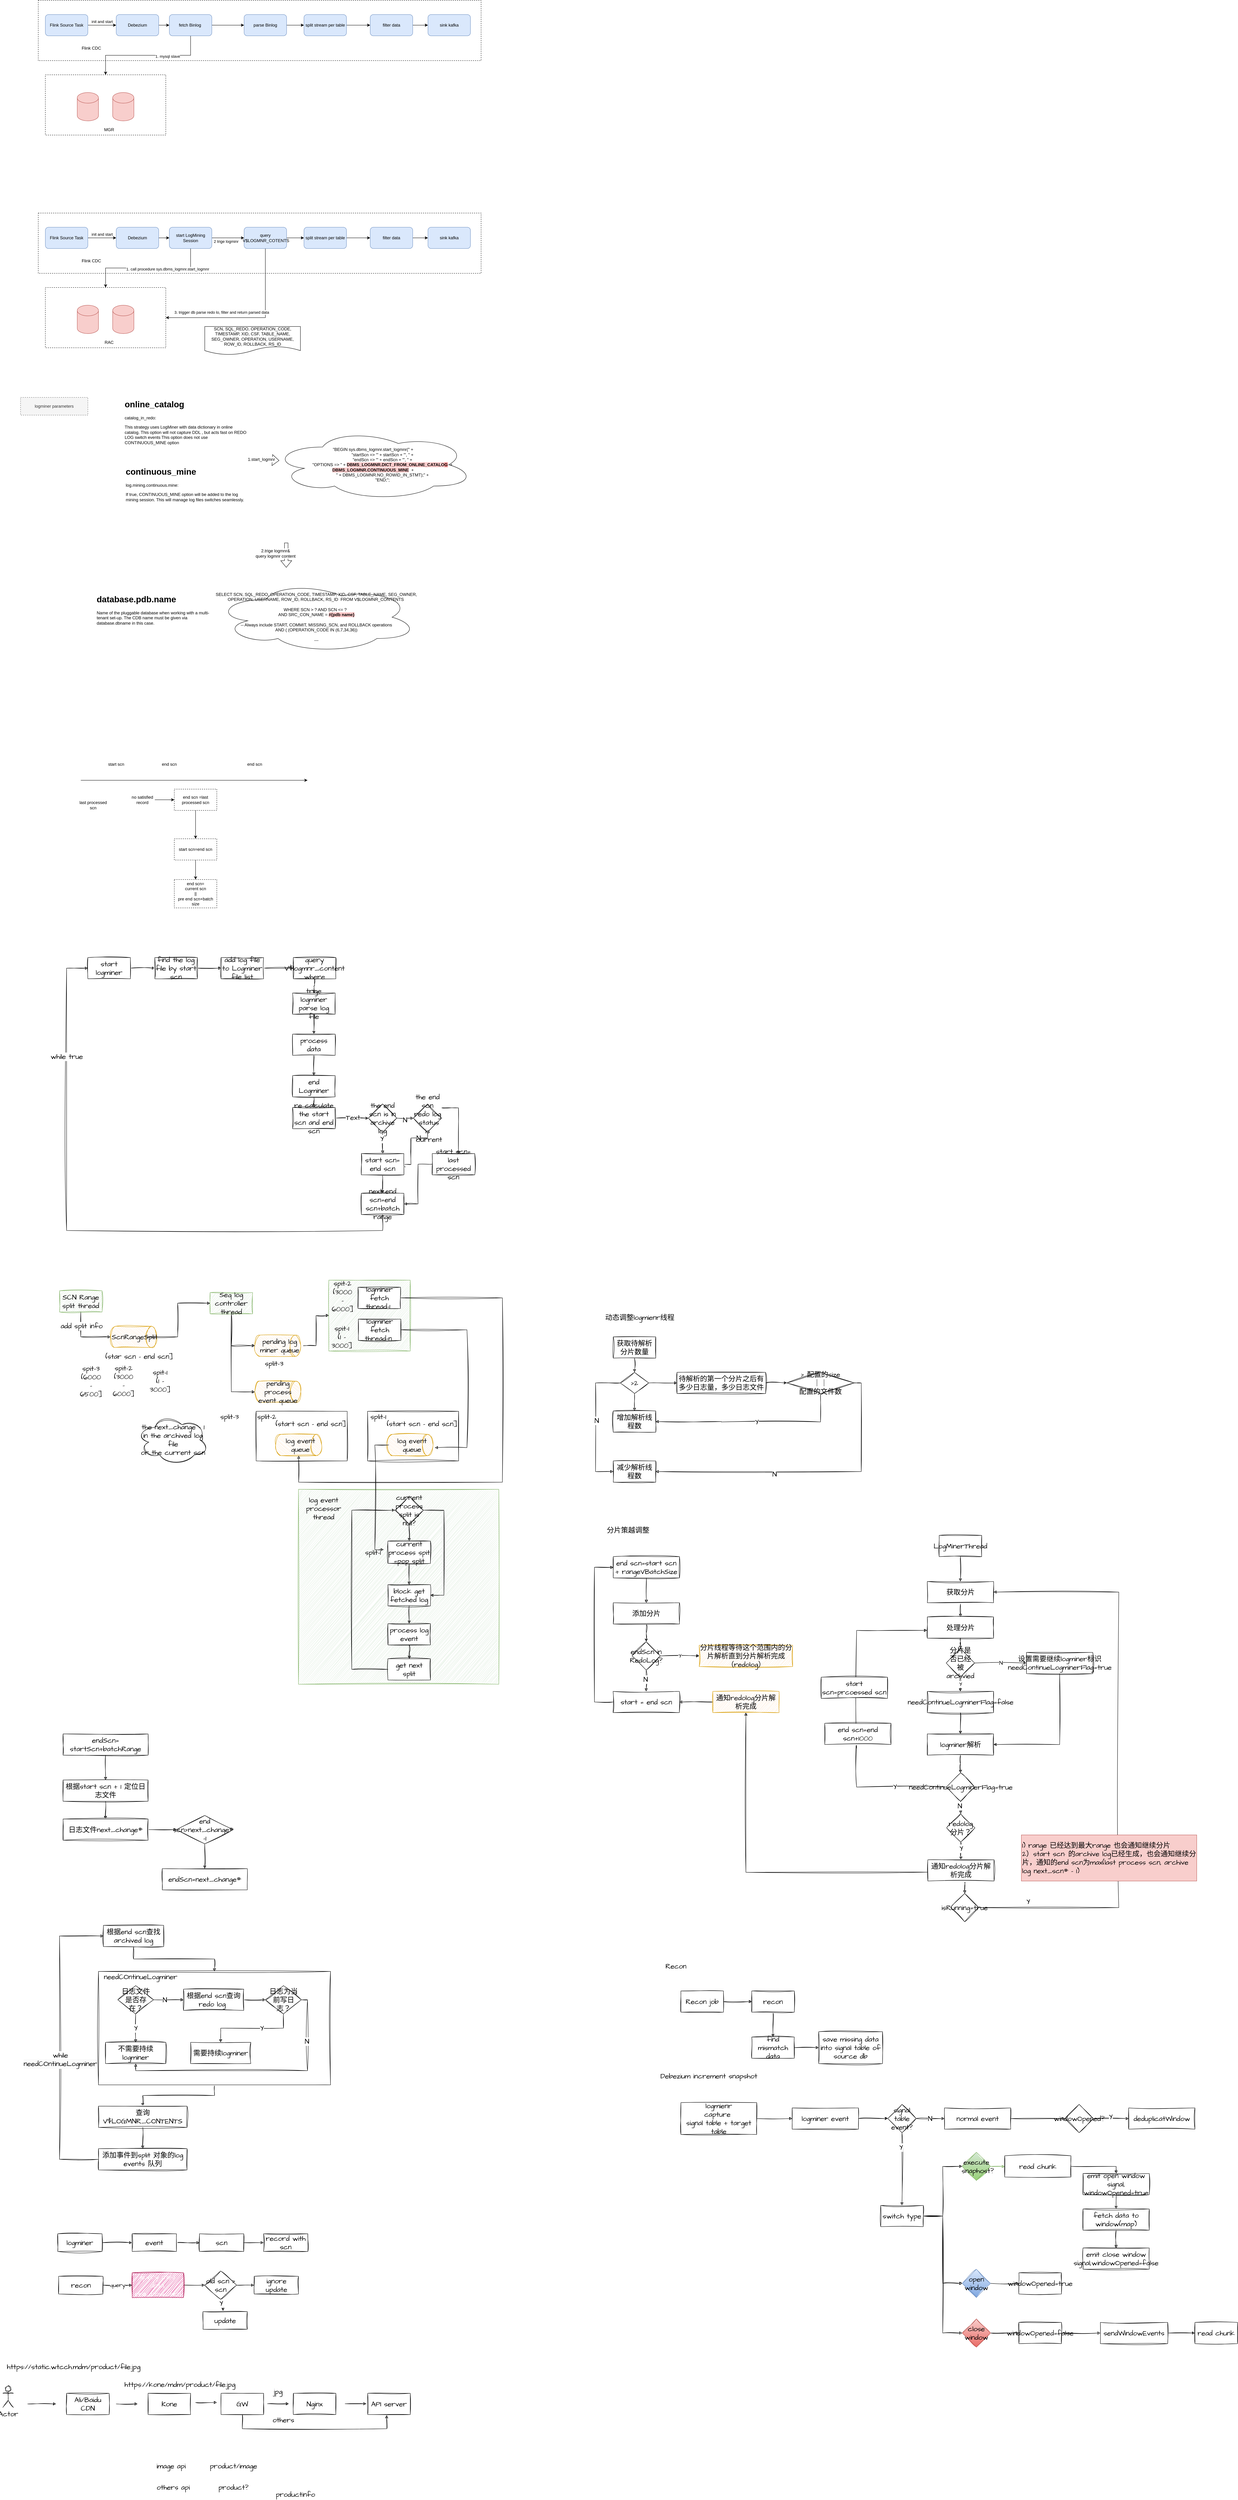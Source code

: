 <mxfile version="21.3.3" type="github">
  <diagram id="C5RBs43oDa-KdzZeNtuy" name="Page-1">
    <mxGraphModel dx="1407" dy="2012" grid="1" gridSize="10" guides="1" tooltips="1" connect="1" arrows="1" fold="1" page="1" pageScale="1" pageWidth="827" pageHeight="1169" math="0" shadow="0">
      <root>
        <mxCell id="WIyWlLk6GJQsqaUBKTNV-0" />
        <mxCell id="WIyWlLk6GJQsqaUBKTNV-1" parent="WIyWlLk6GJQsqaUBKTNV-0" />
        <mxCell id="Q4Z91RLdF0Bx-5ABfith-171" style="edgeStyle=orthogonalEdgeStyle;rounded=0;sketch=1;hachureGap=4;jiggle=2;curveFitting=1;orthogonalLoop=1;jettySize=auto;html=1;fontFamily=Architects Daughter;fontSource=https%3A%2F%2Ffonts.googleapis.com%2Fcss%3Ffamily%3DArchitects%2BDaughter;fontSize=16;" parent="WIyWlLk6GJQsqaUBKTNV-1" source="Q4Z91RLdF0Bx-5ABfith-149" target="Q4Z91RLdF0Bx-5ABfith-162" edge="1">
          <mxGeometry relative="1" as="geometry" />
        </mxCell>
        <mxCell id="Q4Z91RLdF0Bx-5ABfith-149" value="" style="rounded=0;whiteSpace=wrap;html=1;labelBorderColor=none;sketch=1;hachureGap=4;jiggle=2;curveFitting=1;fontFamily=Architects Daughter;fontSource=https%3A%2F%2Ffonts.googleapis.com%2Fcss%3Ffamily%3DArchitects%2BDaughter;fontSize=20;" parent="WIyWlLk6GJQsqaUBKTNV-1" vertex="1">
          <mxGeometry x="290" y="5420" width="655" height="320" as="geometry" />
        </mxCell>
        <mxCell id="a2s3owxSg3qmIjE8sJY4-7" value="" style="rounded=0;whiteSpace=wrap;html=1;dashed=1;" parent="WIyWlLk6GJQsqaUBKTNV-1" vertex="1">
          <mxGeometry x="120" y="460" width="1250" height="170" as="geometry" />
        </mxCell>
        <mxCell id="a2s3owxSg3qmIjE8sJY4-8" value="Flink CDC" style="text;html=1;strokeColor=none;fillColor=none;align=center;verticalAlign=middle;whiteSpace=wrap;rounded=0;dashed=1;" parent="WIyWlLk6GJQsqaUBKTNV-1" vertex="1">
          <mxGeometry x="240" y="580" width="60" height="30" as="geometry" />
        </mxCell>
        <mxCell id="a2s3owxSg3qmIjE8sJY4-11" value="" style="edgeStyle=orthogonalEdgeStyle;rounded=0;orthogonalLoop=1;jettySize=auto;html=1;" parent="WIyWlLk6GJQsqaUBKTNV-1" source="a2s3owxSg3qmIjE8sJY4-9" target="a2s3owxSg3qmIjE8sJY4-10" edge="1">
          <mxGeometry relative="1" as="geometry" />
        </mxCell>
        <mxCell id="a2s3owxSg3qmIjE8sJY4-14" value="init and start" style="edgeLabel;html=1;align=center;verticalAlign=middle;resizable=0;points=[];" parent="a2s3owxSg3qmIjE8sJY4-11" vertex="1" connectable="0">
          <mxGeometry x="-0.075" y="-5" relative="1" as="geometry">
            <mxPoint x="3" y="-15" as="offset" />
          </mxGeometry>
        </mxCell>
        <mxCell id="a2s3owxSg3qmIjE8sJY4-9" value="Flink Source Task" style="rounded=1;whiteSpace=wrap;html=1;fillColor=#dae8fc;strokeColor=#6c8ebf;" parent="WIyWlLk6GJQsqaUBKTNV-1" vertex="1">
          <mxGeometry x="140" y="500" width="120" height="60" as="geometry" />
        </mxCell>
        <mxCell id="a2s3owxSg3qmIjE8sJY4-16" value="" style="edgeStyle=orthogonalEdgeStyle;rounded=0;orthogonalLoop=1;jettySize=auto;html=1;" parent="WIyWlLk6GJQsqaUBKTNV-1" source="a2s3owxSg3qmIjE8sJY4-10" target="a2s3owxSg3qmIjE8sJY4-15" edge="1">
          <mxGeometry relative="1" as="geometry" />
        </mxCell>
        <mxCell id="a2s3owxSg3qmIjE8sJY4-10" value="Debezium" style="whiteSpace=wrap;html=1;fillColor=#dae8fc;strokeColor=#6c8ebf;rounded=1;" parent="WIyWlLk6GJQsqaUBKTNV-1" vertex="1">
          <mxGeometry x="340" y="500" width="120" height="60" as="geometry" />
        </mxCell>
        <mxCell id="a2s3owxSg3qmIjE8sJY4-12" value="" style="rounded=0;whiteSpace=wrap;html=1;dashed=1;" parent="WIyWlLk6GJQsqaUBKTNV-1" vertex="1">
          <mxGeometry x="140" y="670" width="340" height="170" as="geometry" />
        </mxCell>
        <mxCell id="a2s3owxSg3qmIjE8sJY4-13" value="" style="shape=cylinder3;whiteSpace=wrap;html=1;boundedLbl=1;backgroundOutline=1;size=15;fillColor=#f8cecc;strokeColor=#b85450;" parent="WIyWlLk6GJQsqaUBKTNV-1" vertex="1">
          <mxGeometry x="230" y="720" width="60" height="80" as="geometry" />
        </mxCell>
        <mxCell id="a2s3owxSg3qmIjE8sJY4-17" style="edgeStyle=orthogonalEdgeStyle;rounded=0;orthogonalLoop=1;jettySize=auto;html=1;exitX=0.5;exitY=1;exitDx=0;exitDy=0;" parent="WIyWlLk6GJQsqaUBKTNV-1" source="a2s3owxSg3qmIjE8sJY4-15" target="a2s3owxSg3qmIjE8sJY4-12" edge="1">
          <mxGeometry relative="1" as="geometry" />
        </mxCell>
        <mxCell id="a2s3owxSg3qmIjE8sJY4-18" value="1. call procedure sys.dbms_logmnr.start_logmnr" style="edgeLabel;html=1;align=center;verticalAlign=middle;resizable=0;points=[];" parent="a2s3owxSg3qmIjE8sJY4-17" vertex="1" connectable="0">
          <mxGeometry x="-0.31" y="3" relative="1" as="geometry">
            <mxPoint as="offset" />
          </mxGeometry>
        </mxCell>
        <mxCell id="a2s3owxSg3qmIjE8sJY4-21" value="" style="edgeStyle=orthogonalEdgeStyle;rounded=0;orthogonalLoop=1;jettySize=auto;html=1;" parent="WIyWlLk6GJQsqaUBKTNV-1" source="a2s3owxSg3qmIjE8sJY4-15" target="a2s3owxSg3qmIjE8sJY4-20" edge="1">
          <mxGeometry relative="1" as="geometry" />
        </mxCell>
        <mxCell id="a2s3owxSg3qmIjE8sJY4-32" value="2 trige logminr" style="edgeLabel;html=1;align=center;verticalAlign=middle;resizable=0;points=[];" parent="a2s3owxSg3qmIjE8sJY4-21" vertex="1" connectable="0">
          <mxGeometry x="0.1" y="-5" relative="1" as="geometry">
            <mxPoint x="-10" y="5" as="offset" />
          </mxGeometry>
        </mxCell>
        <mxCell id="a2s3owxSg3qmIjE8sJY4-15" value="start LogMining Session" style="whiteSpace=wrap;html=1;fillColor=#dae8fc;strokeColor=#6c8ebf;rounded=1;" parent="WIyWlLk6GJQsqaUBKTNV-1" vertex="1">
          <mxGeometry x="490" y="500" width="120" height="60" as="geometry" />
        </mxCell>
        <mxCell id="a2s3owxSg3qmIjE8sJY4-23" style="edgeStyle=orthogonalEdgeStyle;rounded=0;orthogonalLoop=1;jettySize=auto;html=1;entryX=1;entryY=0.5;entryDx=0;entryDy=0;exitX=0.5;exitY=1;exitDx=0;exitDy=0;" parent="WIyWlLk6GJQsqaUBKTNV-1" source="a2s3owxSg3qmIjE8sJY4-20" target="a2s3owxSg3qmIjE8sJY4-12" edge="1">
          <mxGeometry relative="1" as="geometry" />
        </mxCell>
        <mxCell id="a2s3owxSg3qmIjE8sJY4-24" value="3. trigger db parse redo lo, filter and return parsed data&amp;nbsp;" style="edgeLabel;html=1;align=center;verticalAlign=middle;resizable=0;points=[];" parent="a2s3owxSg3qmIjE8sJY4-23" vertex="1" connectable="0">
          <mxGeometry x="0.371" y="3" relative="1" as="geometry">
            <mxPoint x="9" y="-18" as="offset" />
          </mxGeometry>
        </mxCell>
        <mxCell id="MGJxTlzYksmv63LTrWDe-18" value="" style="edgeStyle=orthogonalEdgeStyle;rounded=0;orthogonalLoop=1;jettySize=auto;html=1;fontColor=default;" parent="WIyWlLk6GJQsqaUBKTNV-1" source="a2s3owxSg3qmIjE8sJY4-20" target="MGJxTlzYksmv63LTrWDe-17" edge="1">
          <mxGeometry relative="1" as="geometry" />
        </mxCell>
        <mxCell id="a2s3owxSg3qmIjE8sJY4-20" value="query &amp;nbsp;V$LOGMNR_COTENTS" style="whiteSpace=wrap;html=1;fillColor=#dae8fc;strokeColor=#6c8ebf;rounded=1;" parent="WIyWlLk6GJQsqaUBKTNV-1" vertex="1">
          <mxGeometry x="701" y="500" width="120" height="60" as="geometry" />
        </mxCell>
        <mxCell id="a2s3owxSg3qmIjE8sJY4-25" value="SCN, SQL_REDO, OPERATION_CODE, TIMESTAMP, XID, CSF, TABLE_NAME, SEG_OWNER, OPERATION, USERNAME, ROW_ID, ROLLBACK, RS_ID" style="shape=document;whiteSpace=wrap;html=1;boundedLbl=1;" parent="WIyWlLk6GJQsqaUBKTNV-1" vertex="1">
          <mxGeometry x="590" y="780" width="270" height="80" as="geometry" />
        </mxCell>
        <mxCell id="a2s3owxSg3qmIjE8sJY4-27" value="" style="shape=cylinder3;whiteSpace=wrap;html=1;boundedLbl=1;backgroundOutline=1;size=15;fillColor=#f8cecc;strokeColor=#b85450;" parent="WIyWlLk6GJQsqaUBKTNV-1" vertex="1">
          <mxGeometry x="330" y="720" width="60" height="80" as="geometry" />
        </mxCell>
        <mxCell id="MGJxTlzYksmv63LTrWDe-21" value="" style="edgeStyle=orthogonalEdgeStyle;rounded=0;orthogonalLoop=1;jettySize=auto;html=1;fontColor=default;" parent="WIyWlLk6GJQsqaUBKTNV-1" source="a2s3owxSg3qmIjE8sJY4-28" target="MGJxTlzYksmv63LTrWDe-20" edge="1">
          <mxGeometry relative="1" as="geometry" />
        </mxCell>
        <mxCell id="a2s3owxSg3qmIjE8sJY4-28" value="filter data" style="whiteSpace=wrap;html=1;fillColor=#dae8fc;strokeColor=#6c8ebf;rounded=1;" parent="WIyWlLk6GJQsqaUBKTNV-1" vertex="1">
          <mxGeometry x="1057" y="500" width="120" height="60" as="geometry" />
        </mxCell>
        <mxCell id="a2s3owxSg3qmIjE8sJY4-30" value="RAC" style="text;html=1;strokeColor=none;fillColor=none;align=center;verticalAlign=middle;whiteSpace=wrap;rounded=0;" parent="WIyWlLk6GJQsqaUBKTNV-1" vertex="1">
          <mxGeometry x="290" y="810" width="60" height="30" as="geometry" />
        </mxCell>
        <mxCell id="MGJxTlzYksmv63LTrWDe-0" value="logminer parameters" style="text;html=1;align=center;verticalAlign=middle;whiteSpace=wrap;rounded=0;fillColor=#f5f5f5;fontColor=#333333;strokeColor=#666666;dashed=1;" parent="WIyWlLk6GJQsqaUBKTNV-1" vertex="1">
          <mxGeometry x="70" y="980" width="190" height="50" as="geometry" />
        </mxCell>
        <mxCell id="MGJxTlzYksmv63LTrWDe-4" value="&lt;h1&gt;online_catalog&lt;/h1&gt;&lt;p&gt;catalog_in_redo:&lt;/p&gt;&lt;p&gt;This strategy uses LogMiner with data dictionary in online catalog. This option will not capture DDL , but acts fast on REDO LOG switch events This option does not use CONTINUOUS_MINE option&lt;br&gt;&lt;/p&gt;" style="text;html=1;strokeColor=none;fillColor=none;spacing=5;spacingTop=-20;whiteSpace=wrap;overflow=hidden;rounded=0;" parent="WIyWlLk6GJQsqaUBKTNV-1" vertex="1">
          <mxGeometry x="359" y="980" width="356" height="170" as="geometry" />
        </mxCell>
        <mxCell id="MGJxTlzYksmv63LTrWDe-5" value="&lt;h1&gt;continuous_mine&lt;/h1&gt;&lt;span style=&quot;text-align: center;&quot;&gt;log.mining.continuous.mine&lt;/span&gt;:&lt;span style=&quot;text-align: center;&quot;&gt;&lt;br&gt;&lt;/span&gt;&lt;p&gt;If true, CONTINUOUS_MINE option will be added to the log mining session. This will manage log files switches seamlessly.&lt;br&gt;&lt;/p&gt;" style="text;html=1;strokeColor=none;fillColor=none;spacing=5;spacingTop=-20;whiteSpace=wrap;overflow=hidden;rounded=0;" parent="WIyWlLk6GJQsqaUBKTNV-1" vertex="1">
          <mxGeometry x="362" y="1170" width="356" height="200" as="geometry" />
        </mxCell>
        <mxCell id="MGJxTlzYksmv63LTrWDe-7" value="&lt;div&gt;&quot;BEGIN sys.dbms_logmnr.start_logmnr(&quot; +&lt;/div&gt;&lt;div&gt;&amp;nbsp; &amp;nbsp; &amp;nbsp; &amp;nbsp; &amp;nbsp; &amp;nbsp; &amp;nbsp; &amp;nbsp; &quot;startScn =&amp;gt; &#39;&quot; + startScn + &quot;&#39;, &quot; +&lt;/div&gt;&lt;div&gt;&amp;nbsp; &amp;nbsp; &amp;nbsp; &amp;nbsp; &amp;nbsp; &amp;nbsp; &amp;nbsp; &amp;nbsp; &quot;endScn =&amp;gt; &#39;&quot; + endScn + &quot;&#39;, &quot; +&lt;/div&gt;&lt;div&gt;&amp;nbsp; &amp;nbsp; &amp;nbsp; &amp;nbsp; &amp;nbsp; &amp;nbsp; &amp;nbsp; &amp;nbsp; &quot;OPTIONS =&amp;gt; &quot; + &lt;b style=&quot;background-color: rgb(255, 204, 204);&quot;&gt;DBMS_LOGMNR.DICT_FROM_ONLINE_CATALO&lt;/b&gt;&lt;b style=&quot;background-color: rgb(255, 153, 153);&quot;&gt;G&lt;/b&gt; &amp;nbsp;+ &lt;b style=&quot;background-color: rgb(255, 204, 204);&quot;&gt;DBMS_LOGMNR.CONTINUOUS_MINE&lt;/b&gt;&amp;nbsp; +&lt;/div&gt;&lt;div&gt;&amp;nbsp; &amp;nbsp; &amp;nbsp; &amp;nbsp; &amp;nbsp; &amp;nbsp; &amp;nbsp; &amp;nbsp; &quot; + DBMS_LOGMNR.NO_ROWID_IN_STMT);&quot; +&lt;/div&gt;&lt;div&gt;&amp;nbsp; &amp;nbsp; &amp;nbsp; &amp;nbsp; &amp;nbsp; &amp;nbsp; &amp;nbsp; &amp;nbsp; &quot;END;&quot;;&lt;/div&gt;" style="ellipse;shape=cloud;whiteSpace=wrap;html=1;fontColor=default;" parent="WIyWlLk6GJQsqaUBKTNV-1" vertex="1">
          <mxGeometry x="780" y="1070" width="570" height="200" as="geometry" />
        </mxCell>
        <mxCell id="MGJxTlzYksmv63LTrWDe-8" value="" style="shape=flexArrow;endArrow=classic;html=1;rounded=0;fontColor=default;startArrow=none;" parent="WIyWlLk6GJQsqaUBKTNV-1" source="MGJxTlzYksmv63LTrWDe-13" edge="1">
          <mxGeometry width="50" height="50" relative="1" as="geometry">
            <mxPoint x="720" y="1158" as="sourcePoint" />
            <mxPoint x="800" y="1158" as="targetPoint" />
          </mxGeometry>
        </mxCell>
        <mxCell id="MGJxTlzYksmv63LTrWDe-11" value="SELECT SCN, SQL_REDO, OPERATION_CODE, TIMESTAMP, XID, CSF, TABLE_NAME, SEG_OWNER, OPERATION, USERNAME, ROW_ID, ROLLBACK, RS_ID &amp;nbsp;FROM V$LOGMNR_CONTENTS&amp;nbsp;&lt;br&gt;&lt;br&gt;&lt;div&gt;WHERE SCN &amp;gt; ? AND SCN &amp;lt;= ? &amp;nbsp;&lt;/div&gt;&lt;div&gt;AND SRC_CON_NAME = &lt;b style=&quot;background-color: rgb(255, 204, 204);&quot;&gt;#{pdb name}&lt;/b&gt;&lt;/div&gt;&lt;div&gt;&lt;b style=&quot;background-color: rgb(255, 204, 204);&quot;&gt;&lt;br&gt;&lt;/b&gt;&lt;/div&gt;&lt;div&gt;&lt;div&gt;-- Always include START, COMMIT, MISSING_SCN, and ROLLBACK operations&lt;/div&gt;&lt;div&gt;AND ( (OPERATION_CODE IN (6,7,34,36))&lt;/div&gt;&lt;/div&gt;&lt;div&gt;&lt;br&gt;&lt;/div&gt;&lt;div&gt;---&lt;/div&gt;" style="ellipse;shape=cloud;whiteSpace=wrap;html=1;fontColor=default;" parent="WIyWlLk6GJQsqaUBKTNV-1" vertex="1">
          <mxGeometry x="620" y="1500" width="570" height="200" as="geometry" />
        </mxCell>
        <mxCell id="MGJxTlzYksmv63LTrWDe-12" value="" style="shape=flexArrow;endArrow=classic;html=1;rounded=0;fontColor=default;" parent="WIyWlLk6GJQsqaUBKTNV-1" edge="1">
          <mxGeometry width="50" height="50" relative="1" as="geometry">
            <mxPoint x="820" y="1390" as="sourcePoint" />
            <mxPoint x="820" y="1460" as="targetPoint" />
          </mxGeometry>
        </mxCell>
        <mxCell id="MGJxTlzYksmv63LTrWDe-14" value="2.trige logmnr&amp;amp;&lt;br&gt;query logmnr content" style="text;html=1;strokeColor=none;fillColor=none;align=center;verticalAlign=middle;whiteSpace=wrap;rounded=0;labelBackgroundColor=#FFFFFF;fontColor=default;" parent="WIyWlLk6GJQsqaUBKTNV-1" vertex="1">
          <mxGeometry x="690" y="1400" width="200" height="40" as="geometry" />
        </mxCell>
        <mxCell id="MGJxTlzYksmv63LTrWDe-13" value="1.start_logmnr" style="text;html=1;strokeColor=none;fillColor=none;align=center;verticalAlign=middle;whiteSpace=wrap;rounded=0;labelBackgroundColor=#FFFFFF;fontColor=default;" parent="WIyWlLk6GJQsqaUBKTNV-1" vertex="1">
          <mxGeometry x="720" y="1140" width="60" height="30" as="geometry" />
        </mxCell>
        <mxCell id="MGJxTlzYksmv63LTrWDe-15" value="" style="shape=flexArrow;endArrow=none;html=1;rounded=0;fontColor=default;" parent="WIyWlLk6GJQsqaUBKTNV-1" edge="1">
          <mxGeometry width="50" height="50" relative="1" as="geometry">
            <mxPoint x="707" y="1158" as="sourcePoint" />
            <mxPoint x="707" y="1158" as="targetPoint" />
          </mxGeometry>
        </mxCell>
        <mxCell id="MGJxTlzYksmv63LTrWDe-16" value="&lt;h1&gt;database.pdb.name&lt;/h1&gt;Name of the pluggable database when working with a multi-tenant set-up. The CDB name must be given via database.dbname in this case." style="text;html=1;strokeColor=none;fillColor=none;spacing=5;spacingTop=-20;whiteSpace=wrap;overflow=hidden;rounded=0;" parent="WIyWlLk6GJQsqaUBKTNV-1" vertex="1">
          <mxGeometry x="280" y="1530" width="356" height="150" as="geometry" />
        </mxCell>
        <mxCell id="MGJxTlzYksmv63LTrWDe-19" value="" style="edgeStyle=orthogonalEdgeStyle;rounded=0;orthogonalLoop=1;jettySize=auto;html=1;fontColor=default;" parent="WIyWlLk6GJQsqaUBKTNV-1" source="MGJxTlzYksmv63LTrWDe-17" target="a2s3owxSg3qmIjE8sJY4-28" edge="1">
          <mxGeometry relative="1" as="geometry" />
        </mxCell>
        <mxCell id="MGJxTlzYksmv63LTrWDe-17" value="split stream per table" style="whiteSpace=wrap;html=1;fillColor=#dae8fc;strokeColor=#6c8ebf;rounded=1;" parent="WIyWlLk6GJQsqaUBKTNV-1" vertex="1">
          <mxGeometry x="870" y="500" width="120" height="60" as="geometry" />
        </mxCell>
        <mxCell id="MGJxTlzYksmv63LTrWDe-20" value="sink kafka" style="whiteSpace=wrap;html=1;fillColor=#dae8fc;strokeColor=#6c8ebf;rounded=1;" parent="WIyWlLk6GJQsqaUBKTNV-1" vertex="1">
          <mxGeometry x="1220" y="500" width="120" height="60" as="geometry" />
        </mxCell>
        <mxCell id="MGJxTlzYksmv63LTrWDe-22" value="" style="endArrow=classic;html=1;rounded=0;fontColor=default;" parent="WIyWlLk6GJQsqaUBKTNV-1" edge="1">
          <mxGeometry width="50" height="50" relative="1" as="geometry">
            <mxPoint x="240" y="2060" as="sourcePoint" />
            <mxPoint x="880" y="2060" as="targetPoint" />
          </mxGeometry>
        </mxCell>
        <mxCell id="MGJxTlzYksmv63LTrWDe-25" value="start scn" style="text;html=1;align=center;verticalAlign=middle;whiteSpace=wrap;rounded=0;dashed=1;labelBackgroundColor=#FFFFFF;" parent="WIyWlLk6GJQsqaUBKTNV-1" vertex="1">
          <mxGeometry x="310" y="2000" width="60" height="30" as="geometry" />
        </mxCell>
        <mxCell id="MGJxTlzYksmv63LTrWDe-26" value="end scn" style="text;html=1;align=center;verticalAlign=middle;whiteSpace=wrap;rounded=0;dashed=1;labelBackgroundColor=#FFFFFF;" parent="WIyWlLk6GJQsqaUBKTNV-1" vertex="1">
          <mxGeometry x="460" y="2000" width="60" height="30" as="geometry" />
        </mxCell>
        <mxCell id="MGJxTlzYksmv63LTrWDe-27" value="last processed scn" style="text;html=1;strokeColor=none;fillColor=none;align=center;verticalAlign=middle;whiteSpace=wrap;rounded=0;dashed=1;labelBackgroundColor=#FFFFFF;fontColor=default;" parent="WIyWlLk6GJQsqaUBKTNV-1" vertex="1">
          <mxGeometry x="230" y="2115" width="90" height="30" as="geometry" />
        </mxCell>
        <mxCell id="MGJxTlzYksmv63LTrWDe-30" value="" style="edgeStyle=orthogonalEdgeStyle;rounded=0;orthogonalLoop=1;jettySize=auto;html=1;fontColor=default;" parent="WIyWlLk6GJQsqaUBKTNV-1" source="MGJxTlzYksmv63LTrWDe-28" target="MGJxTlzYksmv63LTrWDe-29" edge="1">
          <mxGeometry relative="1" as="geometry" />
        </mxCell>
        <mxCell id="MGJxTlzYksmv63LTrWDe-28" value="no satisfied record" style="text;html=1;strokeColor=none;fillColor=none;align=center;verticalAlign=middle;whiteSpace=wrap;rounded=0;dashed=1;labelBackgroundColor=#FFFFFF;fontColor=default;" parent="WIyWlLk6GJQsqaUBKTNV-1" vertex="1">
          <mxGeometry x="379" y="2100" width="70" height="30" as="geometry" />
        </mxCell>
        <mxCell id="MGJxTlzYksmv63LTrWDe-32" value="" style="edgeStyle=orthogonalEdgeStyle;rounded=0;orthogonalLoop=1;jettySize=auto;html=1;fontColor=default;" parent="WIyWlLk6GJQsqaUBKTNV-1" source="MGJxTlzYksmv63LTrWDe-29" target="MGJxTlzYksmv63LTrWDe-31" edge="1">
          <mxGeometry relative="1" as="geometry" />
        </mxCell>
        <mxCell id="MGJxTlzYksmv63LTrWDe-29" value="end scn =last processed scn" style="whiteSpace=wrap;html=1;dashed=1;labelBackgroundColor=#FFFFFF;fontColor=default;" parent="WIyWlLk6GJQsqaUBKTNV-1" vertex="1">
          <mxGeometry x="504" y="2085" width="120" height="60" as="geometry" />
        </mxCell>
        <mxCell id="MGJxTlzYksmv63LTrWDe-36" style="edgeStyle=orthogonalEdgeStyle;rounded=0;orthogonalLoop=1;jettySize=auto;html=1;entryX=0.5;entryY=0;entryDx=0;entryDy=0;fontColor=default;" parent="WIyWlLk6GJQsqaUBKTNV-1" source="MGJxTlzYksmv63LTrWDe-31" target="MGJxTlzYksmv63LTrWDe-35" edge="1">
          <mxGeometry relative="1" as="geometry" />
        </mxCell>
        <mxCell id="MGJxTlzYksmv63LTrWDe-31" value="start scn=end scn" style="whiteSpace=wrap;html=1;dashed=1;labelBackgroundColor=#FFFFFF;" parent="WIyWlLk6GJQsqaUBKTNV-1" vertex="1">
          <mxGeometry x="504" y="2225" width="120" height="60" as="geometry" />
        </mxCell>
        <mxCell id="MGJxTlzYksmv63LTrWDe-33" value="end scn" style="text;html=1;align=center;verticalAlign=middle;whiteSpace=wrap;rounded=0;dashed=1;labelBackgroundColor=#FFFFFF;" parent="WIyWlLk6GJQsqaUBKTNV-1" vertex="1">
          <mxGeometry x="701" y="2000" width="60" height="30" as="geometry" />
        </mxCell>
        <mxCell id="MGJxTlzYksmv63LTrWDe-35" value="end scn=&lt;br&gt;current scn &lt;br&gt;||&lt;br&gt;pre end scn+batch size" style="whiteSpace=wrap;html=1;dashed=1;labelBackgroundColor=#FFFFFF;" parent="WIyWlLk6GJQsqaUBKTNV-1" vertex="1">
          <mxGeometry x="504" y="2340" width="120" height="80" as="geometry" />
        </mxCell>
        <mxCell id="Q4Z91RLdF0Bx-5ABfith-3" style="edgeStyle=orthogonalEdgeStyle;rounded=0;sketch=1;hachureGap=4;jiggle=2;curveFitting=1;orthogonalLoop=1;jettySize=auto;html=1;entryX=0;entryY=0.5;entryDx=0;entryDy=0;fontFamily=Architects Daughter;fontSource=https%3A%2F%2Ffonts.googleapis.com%2Fcss%3Ffamily%3DArchitects%2BDaughter;fontSize=16;" parent="WIyWlLk6GJQsqaUBKTNV-1" source="Q4Z91RLdF0Bx-5ABfith-0" target="Q4Z91RLdF0Bx-5ABfith-2" edge="1">
          <mxGeometry relative="1" as="geometry" />
        </mxCell>
        <mxCell id="Q4Z91RLdF0Bx-5ABfith-0" value="start logminer" style="rounded=0;whiteSpace=wrap;html=1;sketch=1;hachureGap=4;jiggle=2;curveFitting=1;fontFamily=Architects Daughter;fontSource=https%3A%2F%2Ffonts.googleapis.com%2Fcss%3Ffamily%3DArchitects%2BDaughter;fontSize=20;" parent="WIyWlLk6GJQsqaUBKTNV-1" vertex="1">
          <mxGeometry x="260" y="2560" width="120" height="60" as="geometry" />
        </mxCell>
        <mxCell id="Q4Z91RLdF0Bx-5ABfith-5" style="edgeStyle=orthogonalEdgeStyle;rounded=0;sketch=1;hachureGap=4;jiggle=2;curveFitting=1;orthogonalLoop=1;jettySize=auto;html=1;entryX=0;entryY=0.5;entryDx=0;entryDy=0;fontFamily=Architects Daughter;fontSource=https%3A%2F%2Ffonts.googleapis.com%2Fcss%3Ffamily%3DArchitects%2BDaughter;fontSize=16;" parent="WIyWlLk6GJQsqaUBKTNV-1" source="Q4Z91RLdF0Bx-5ABfith-2" target="Q4Z91RLdF0Bx-5ABfith-4" edge="1">
          <mxGeometry relative="1" as="geometry" />
        </mxCell>
        <mxCell id="Q4Z91RLdF0Bx-5ABfith-2" value="find the log file by start scn" style="rounded=0;whiteSpace=wrap;html=1;sketch=1;hachureGap=4;jiggle=2;curveFitting=1;fontFamily=Architects Daughter;fontSource=https%3A%2F%2Ffonts.googleapis.com%2Fcss%3Ffamily%3DArchitects%2BDaughter;fontSize=20;" parent="WIyWlLk6GJQsqaUBKTNV-1" vertex="1">
          <mxGeometry x="449" y="2560" width="120" height="60" as="geometry" />
        </mxCell>
        <mxCell id="Q4Z91RLdF0Bx-5ABfith-8" style="edgeStyle=orthogonalEdgeStyle;rounded=0;sketch=1;hachureGap=4;jiggle=2;curveFitting=1;orthogonalLoop=1;jettySize=auto;html=1;fontFamily=Architects Daughter;fontSource=https%3A%2F%2Ffonts.googleapis.com%2Fcss%3Ffamily%3DArchitects%2BDaughter;fontSize=16;" parent="WIyWlLk6GJQsqaUBKTNV-1" source="Q4Z91RLdF0Bx-5ABfith-4" target="Q4Z91RLdF0Bx-5ABfith-7" edge="1">
          <mxGeometry relative="1" as="geometry" />
        </mxCell>
        <mxCell id="Q4Z91RLdF0Bx-5ABfith-4" value="add log file to Logminer file list" style="rounded=0;whiteSpace=wrap;html=1;sketch=1;hachureGap=4;jiggle=2;curveFitting=1;fontFamily=Architects Daughter;fontSource=https%3A%2F%2Ffonts.googleapis.com%2Fcss%3Ffamily%3DArchitects%2BDaughter;fontSize=20;" parent="WIyWlLk6GJQsqaUBKTNV-1" vertex="1">
          <mxGeometry x="636" y="2560" width="120" height="60" as="geometry" />
        </mxCell>
        <mxCell id="Q4Z91RLdF0Bx-5ABfith-10" style="edgeStyle=orthogonalEdgeStyle;rounded=0;sketch=1;hachureGap=4;jiggle=2;curveFitting=1;orthogonalLoop=1;jettySize=auto;html=1;entryX=0.5;entryY=0;entryDx=0;entryDy=0;fontFamily=Architects Daughter;fontSource=https%3A%2F%2Ffonts.googleapis.com%2Fcss%3Ffamily%3DArchitects%2BDaughter;fontSize=16;exitX=0.5;exitY=1;exitDx=0;exitDy=0;" parent="WIyWlLk6GJQsqaUBKTNV-1" source="Q4Z91RLdF0Bx-5ABfith-7" target="Q4Z91RLdF0Bx-5ABfith-9" edge="1">
          <mxGeometry relative="1" as="geometry" />
        </mxCell>
        <mxCell id="Q4Z91RLdF0Bx-5ABfith-7" value="query V$logmnr_content&lt;br&gt;where" style="rounded=0;whiteSpace=wrap;html=1;sketch=1;hachureGap=4;jiggle=2;curveFitting=1;fontFamily=Architects Daughter;fontSource=https%3A%2F%2Ffonts.googleapis.com%2Fcss%3Ffamily%3DArchitects%2BDaughter;fontSize=20;" parent="WIyWlLk6GJQsqaUBKTNV-1" vertex="1">
          <mxGeometry x="840" y="2560" width="120" height="60" as="geometry" />
        </mxCell>
        <mxCell id="Q4Z91RLdF0Bx-5ABfith-13" style="edgeStyle=orthogonalEdgeStyle;rounded=0;sketch=1;hachureGap=4;jiggle=2;curveFitting=1;orthogonalLoop=1;jettySize=auto;html=1;fontFamily=Architects Daughter;fontSource=https%3A%2F%2Ffonts.googleapis.com%2Fcss%3Ffamily%3DArchitects%2BDaughter;fontSize=16;" parent="WIyWlLk6GJQsqaUBKTNV-1" source="Q4Z91RLdF0Bx-5ABfith-9" target="Q4Z91RLdF0Bx-5ABfith-12" edge="1">
          <mxGeometry relative="1" as="geometry" />
        </mxCell>
        <mxCell id="Q4Z91RLdF0Bx-5ABfith-9" value="trige logminer parse log file" style="rounded=0;whiteSpace=wrap;html=1;sketch=1;hachureGap=4;jiggle=2;curveFitting=1;fontFamily=Architects Daughter;fontSource=https%3A%2F%2Ffonts.googleapis.com%2Fcss%3Ffamily%3DArchitects%2BDaughter;fontSize=20;" parent="WIyWlLk6GJQsqaUBKTNV-1" vertex="1">
          <mxGeometry x="838" y="2660" width="120" height="60" as="geometry" />
        </mxCell>
        <mxCell id="Q4Z91RLdF0Bx-5ABfith-17" style="edgeStyle=orthogonalEdgeStyle;rounded=0;sketch=1;hachureGap=4;jiggle=2;curveFitting=1;orthogonalLoop=1;jettySize=auto;html=1;entryX=0.5;entryY=0;entryDx=0;entryDy=0;fontFamily=Architects Daughter;fontSource=https%3A%2F%2Ffonts.googleapis.com%2Fcss%3Ffamily%3DArchitects%2BDaughter;fontSize=16;" parent="WIyWlLk6GJQsqaUBKTNV-1" source="Q4Z91RLdF0Bx-5ABfith-12" target="Q4Z91RLdF0Bx-5ABfith-16" edge="1">
          <mxGeometry relative="1" as="geometry" />
        </mxCell>
        <mxCell id="Q4Z91RLdF0Bx-5ABfith-12" value="process data" style="rounded=0;whiteSpace=wrap;html=1;sketch=1;hachureGap=4;jiggle=2;curveFitting=1;fontFamily=Architects Daughter;fontSource=https%3A%2F%2Ffonts.googleapis.com%2Fcss%3Ffamily%3DArchitects%2BDaughter;fontSize=20;" parent="WIyWlLk6GJQsqaUBKTNV-1" vertex="1">
          <mxGeometry x="838" y="2776" width="120" height="60" as="geometry" />
        </mxCell>
        <mxCell id="Q4Z91RLdF0Bx-5ABfith-26" style="edgeStyle=orthogonalEdgeStyle;rounded=0;sketch=1;hachureGap=4;jiggle=2;curveFitting=1;orthogonalLoop=1;jettySize=auto;html=1;exitX=1;exitY=0.5;exitDx=0;exitDy=0;entryX=0;entryY=0.5;entryDx=0;entryDy=0;fontFamily=Architects Daughter;fontSource=https%3A%2F%2Ffonts.googleapis.com%2Fcss%3Ffamily%3DArchitects%2BDaughter;fontSize=16;" parent="WIyWlLk6GJQsqaUBKTNV-1" source="Q4Z91RLdF0Bx-5ABfith-14" target="Q4Z91RLdF0Bx-5ABfith-25" edge="1">
          <mxGeometry relative="1" as="geometry" />
        </mxCell>
        <mxCell id="Q4Z91RLdF0Bx-5ABfith-29" value="Text" style="edgeLabel;html=1;align=center;verticalAlign=middle;resizable=0;points=[];fontSize=20;fontFamily=Architects Daughter;" parent="Q4Z91RLdF0Bx-5ABfith-26" vertex="1" connectable="0">
          <mxGeometry x="0.064" y="2" relative="1" as="geometry">
            <mxPoint as="offset" />
          </mxGeometry>
        </mxCell>
        <mxCell id="Q4Z91RLdF0Bx-5ABfith-14" value="re calculate the start scn and end scn" style="rounded=0;whiteSpace=wrap;html=1;sketch=1;hachureGap=4;jiggle=2;curveFitting=1;fontFamily=Architects Daughter;fontSource=https%3A%2F%2Ffonts.googleapis.com%2Fcss%3Ffamily%3DArchitects%2BDaughter;fontSize=20;" parent="WIyWlLk6GJQsqaUBKTNV-1" vertex="1">
          <mxGeometry x="838" y="2983" width="120" height="60" as="geometry" />
        </mxCell>
        <mxCell id="Q4Z91RLdF0Bx-5ABfith-18" style="edgeStyle=orthogonalEdgeStyle;rounded=0;sketch=1;hachureGap=4;jiggle=2;curveFitting=1;orthogonalLoop=1;jettySize=auto;html=1;fontFamily=Architects Daughter;fontSource=https%3A%2F%2Ffonts.googleapis.com%2Fcss%3Ffamily%3DArchitects%2BDaughter;fontSize=16;" parent="WIyWlLk6GJQsqaUBKTNV-1" source="Q4Z91RLdF0Bx-5ABfith-16" target="Q4Z91RLdF0Bx-5ABfith-14" edge="1">
          <mxGeometry relative="1" as="geometry" />
        </mxCell>
        <mxCell id="Q4Z91RLdF0Bx-5ABfith-16" value="end Logminer" style="rounded=0;whiteSpace=wrap;html=1;sketch=1;hachureGap=4;jiggle=2;curveFitting=1;fontFamily=Architects Daughter;fontSource=https%3A%2F%2Ffonts.googleapis.com%2Fcss%3Ffamily%3DArchitects%2BDaughter;fontSize=20;" parent="WIyWlLk6GJQsqaUBKTNV-1" vertex="1">
          <mxGeometry x="838" y="2893" width="120" height="60" as="geometry" />
        </mxCell>
        <mxCell id="Q4Z91RLdF0Bx-5ABfith-28" style="edgeStyle=orthogonalEdgeStyle;rounded=0;sketch=1;hachureGap=4;jiggle=2;curveFitting=1;orthogonalLoop=1;jettySize=auto;html=1;exitX=1;exitY=0.5;exitDx=0;exitDy=0;fontFamily=Architects Daughter;fontSource=https%3A%2F%2Ffonts.googleapis.com%2Fcss%3Ffamily%3DArchitects%2BDaughter;fontSize=16;" parent="WIyWlLk6GJQsqaUBKTNV-1" source="Q4Z91RLdF0Bx-5ABfith-25" target="Q4Z91RLdF0Bx-5ABfith-27" edge="1">
          <mxGeometry relative="1" as="geometry" />
        </mxCell>
        <mxCell id="Q4Z91RLdF0Bx-5ABfith-30" value="N" style="edgeLabel;html=1;align=center;verticalAlign=middle;resizable=0;points=[];fontSize=20;fontFamily=Architects Daughter;" parent="Q4Z91RLdF0Bx-5ABfith-28" vertex="1" connectable="0">
          <mxGeometry x="-0.021" y="-5" relative="1" as="geometry">
            <mxPoint as="offset" />
          </mxGeometry>
        </mxCell>
        <mxCell id="Q4Z91RLdF0Bx-5ABfith-32" style="edgeStyle=orthogonalEdgeStyle;rounded=0;sketch=1;hachureGap=4;jiggle=2;curveFitting=1;orthogonalLoop=1;jettySize=auto;html=1;entryX=0.5;entryY=0;entryDx=0;entryDy=0;fontFamily=Architects Daughter;fontSource=https%3A%2F%2Ffonts.googleapis.com%2Fcss%3Ffamily%3DArchitects%2BDaughter;fontSize=16;" parent="WIyWlLk6GJQsqaUBKTNV-1" source="Q4Z91RLdF0Bx-5ABfith-25" target="Q4Z91RLdF0Bx-5ABfith-31" edge="1">
          <mxGeometry relative="1" as="geometry" />
        </mxCell>
        <mxCell id="Q4Z91RLdF0Bx-5ABfith-34" value="Y" style="edgeLabel;html=1;align=center;verticalAlign=middle;resizable=0;points=[];fontSize=20;fontFamily=Architects Daughter;" parent="Q4Z91RLdF0Bx-5ABfith-32" vertex="1" connectable="0">
          <mxGeometry x="-0.4" y="-2" relative="1" as="geometry">
            <mxPoint as="offset" />
          </mxGeometry>
        </mxCell>
        <mxCell id="Q4Z91RLdF0Bx-5ABfith-25" value="the end scn is in archive log" style="rhombus;whiteSpace=wrap;html=1;sketch=1;hachureGap=4;jiggle=2;curveFitting=1;fontFamily=Architects Daughter;fontSource=https%3A%2F%2Ffonts.googleapis.com%2Fcss%3Ffamily%3DArchitects%2BDaughter;fontSize=20;" parent="WIyWlLk6GJQsqaUBKTNV-1" vertex="1">
          <mxGeometry x="1052" y="2973" width="80" height="80" as="geometry" />
        </mxCell>
        <mxCell id="Q4Z91RLdF0Bx-5ABfith-33" style="edgeStyle=orthogonalEdgeStyle;rounded=0;sketch=1;hachureGap=4;jiggle=2;curveFitting=1;orthogonalLoop=1;jettySize=auto;html=1;entryX=1;entryY=0.5;entryDx=0;entryDy=0;fontFamily=Architects Daughter;fontSource=https%3A%2F%2Ffonts.googleapis.com%2Fcss%3Ffamily%3DArchitects%2BDaughter;fontSize=16;" parent="WIyWlLk6GJQsqaUBKTNV-1" target="Q4Z91RLdF0Bx-5ABfith-31" edge="1">
          <mxGeometry relative="1" as="geometry">
            <mxPoint x="1219" y="3024" as="sourcePoint" />
            <Array as="points">
              <mxPoint x="1219" y="3069" />
              <mxPoint x="1172" y="3069" />
              <mxPoint x="1172" y="3144" />
            </Array>
          </mxGeometry>
        </mxCell>
        <mxCell id="Q4Z91RLdF0Bx-5ABfith-35" value="N" style="edgeLabel;html=1;align=center;verticalAlign=middle;resizable=0;points=[];fontSize=20;fontFamily=Architects Daughter;" parent="Q4Z91RLdF0Bx-5ABfith-33" vertex="1" connectable="0">
          <mxGeometry x="-0.241" relative="1" as="geometry">
            <mxPoint as="offset" />
          </mxGeometry>
        </mxCell>
        <mxCell id="Q4Z91RLdF0Bx-5ABfith-37" style="edgeStyle=orthogonalEdgeStyle;rounded=0;sketch=1;hachureGap=4;jiggle=2;curveFitting=1;orthogonalLoop=1;jettySize=auto;html=1;entryX=0.617;entryY=0.017;entryDx=0;entryDy=0;entryPerimeter=0;fontFamily=Architects Daughter;fontSource=https%3A%2F%2Ffonts.googleapis.com%2Fcss%3Ffamily%3DArchitects%2BDaughter;fontSize=16;" parent="WIyWlLk6GJQsqaUBKTNV-1" target="Q4Z91RLdF0Bx-5ABfith-36" edge="1">
          <mxGeometry relative="1" as="geometry">
            <mxPoint x="1259" y="2984" as="sourcePoint" />
            <Array as="points">
              <mxPoint x="1306" y="2984" />
            </Array>
          </mxGeometry>
        </mxCell>
        <mxCell id="Q4Z91RLdF0Bx-5ABfith-27" value="the end scn redo log &amp;nbsp;status is &amp;nbsp;current" style="rhombus;whiteSpace=wrap;html=1;sketch=1;hachureGap=4;jiggle=2;curveFitting=1;fontFamily=Architects Daughter;fontSource=https%3A%2F%2Ffonts.googleapis.com%2Fcss%3Ffamily%3DArchitects%2BDaughter;fontSize=20;" parent="WIyWlLk6GJQsqaUBKTNV-1" vertex="1">
          <mxGeometry x="1179" y="2973" width="80" height="80" as="geometry" />
        </mxCell>
        <mxCell id="Q4Z91RLdF0Bx-5ABfith-39" style="edgeStyle=orthogonalEdgeStyle;rounded=0;sketch=1;hachureGap=4;jiggle=2;curveFitting=1;orthogonalLoop=1;jettySize=auto;html=1;entryX=0.5;entryY=0;entryDx=0;entryDy=0;fontFamily=Architects Daughter;fontSource=https%3A%2F%2Ffonts.googleapis.com%2Fcss%3Ffamily%3DArchitects%2BDaughter;fontSize=16;" parent="WIyWlLk6GJQsqaUBKTNV-1" source="Q4Z91RLdF0Bx-5ABfith-31" target="Q4Z91RLdF0Bx-5ABfith-38" edge="1">
          <mxGeometry relative="1" as="geometry" />
        </mxCell>
        <mxCell id="Q4Z91RLdF0Bx-5ABfith-31" value="start scn= end scn" style="rounded=0;whiteSpace=wrap;html=1;sketch=1;hachureGap=4;jiggle=2;curveFitting=1;fontFamily=Architects Daughter;fontSource=https%3A%2F%2Ffonts.googleapis.com%2Fcss%3Ffamily%3DArchitects%2BDaughter;fontSize=20;" parent="WIyWlLk6GJQsqaUBKTNV-1" vertex="1">
          <mxGeometry x="1032" y="3113" width="120" height="60" as="geometry" />
        </mxCell>
        <mxCell id="Q4Z91RLdF0Bx-5ABfith-40" style="edgeStyle=orthogonalEdgeStyle;rounded=0;sketch=1;hachureGap=4;jiggle=2;curveFitting=1;orthogonalLoop=1;jettySize=auto;html=1;entryX=1;entryY=0.5;entryDx=0;entryDy=0;fontFamily=Architects Daughter;fontSource=https%3A%2F%2Ffonts.googleapis.com%2Fcss%3Ffamily%3DArchitects%2BDaughter;fontSize=16;" parent="WIyWlLk6GJQsqaUBKTNV-1" source="Q4Z91RLdF0Bx-5ABfith-36" target="Q4Z91RLdF0Bx-5ABfith-38" edge="1">
          <mxGeometry relative="1" as="geometry" />
        </mxCell>
        <mxCell id="Q4Z91RLdF0Bx-5ABfith-36" value="start scn= last processed scn" style="rounded=0;whiteSpace=wrap;html=1;sketch=1;hachureGap=4;jiggle=2;curveFitting=1;fontFamily=Architects Daughter;fontSource=https%3A%2F%2Ffonts.googleapis.com%2Fcss%3Ffamily%3DArchitects%2BDaughter;fontSize=20;" parent="WIyWlLk6GJQsqaUBKTNV-1" vertex="1">
          <mxGeometry x="1232" y="3113" width="120" height="60" as="geometry" />
        </mxCell>
        <mxCell id="Q4Z91RLdF0Bx-5ABfith-41" style="edgeStyle=orthogonalEdgeStyle;rounded=0;sketch=1;hachureGap=4;jiggle=2;curveFitting=1;orthogonalLoop=1;jettySize=auto;html=1;entryX=0;entryY=0.5;entryDx=0;entryDy=0;fontFamily=Architects Daughter;fontSource=https%3A%2F%2Ffonts.googleapis.com%2Fcss%3Ffamily%3DArchitects%2BDaughter;fontSize=16;" parent="WIyWlLk6GJQsqaUBKTNV-1" source="Q4Z91RLdF0Bx-5ABfith-38" target="Q4Z91RLdF0Bx-5ABfith-0" edge="1">
          <mxGeometry relative="1" as="geometry">
            <Array as="points">
              <mxPoint x="1092" y="3330" />
              <mxPoint x="200" y="3330" />
              <mxPoint x="200" y="2590" />
            </Array>
          </mxGeometry>
        </mxCell>
        <mxCell id="Q4Z91RLdF0Bx-5ABfith-42" value="while true" style="edgeLabel;html=1;align=center;verticalAlign=middle;resizable=0;points=[];fontSize=20;fontFamily=Architects Daughter;" parent="Q4Z91RLdF0Bx-5ABfith-41" vertex="1" connectable="0">
          <mxGeometry x="0.644" relative="1" as="geometry">
            <mxPoint as="offset" />
          </mxGeometry>
        </mxCell>
        <mxCell id="Q4Z91RLdF0Bx-5ABfith-38" value="next end scn=end scn+batch range" style="rounded=0;whiteSpace=wrap;html=1;sketch=1;hachureGap=4;jiggle=2;curveFitting=1;fontFamily=Architects Daughter;fontSource=https%3A%2F%2Ffonts.googleapis.com%2Fcss%3Ffamily%3DArchitects%2BDaughter;fontSize=20;" parent="WIyWlLk6GJQsqaUBKTNV-1" vertex="1">
          <mxGeometry x="1032" y="3225" width="120" height="60" as="geometry" />
        </mxCell>
        <mxCell id="Q4Z91RLdF0Bx-5ABfith-44" value="" style="shape=cylinder3;whiteSpace=wrap;html=1;boundedLbl=1;backgroundOutline=1;size=15;sketch=1;hachureGap=4;jiggle=2;curveFitting=1;fontFamily=Architects Daughter;fontSource=https%3A%2F%2Ffonts.googleapis.com%2Fcss%3Ffamily%3DArchitects%2BDaughter;fontSize=20;rotation=90;fillColor=#ffe6cc;strokeColor=#d79b00;" parent="WIyWlLk6GJQsqaUBKTNV-1" vertex="1">
          <mxGeometry x="359" y="3565" width="60" height="130" as="geometry" />
        </mxCell>
        <mxCell id="Q4Z91RLdF0Bx-5ABfith-65" style="edgeStyle=orthogonalEdgeStyle;rounded=0;sketch=1;hachureGap=4;jiggle=2;curveFitting=1;orthogonalLoop=1;jettySize=auto;html=1;entryX=0;entryY=0.5;entryDx=0;entryDy=0;fontFamily=Architects Daughter;fontSource=https%3A%2F%2Ffonts.googleapis.com%2Fcss%3Ffamily%3DArchitects%2BDaughter;fontSize=16;" parent="WIyWlLk6GJQsqaUBKTNV-1" source="Q4Z91RLdF0Bx-5ABfith-45" target="Q4Z91RLdF0Bx-5ABfith-62" edge="1">
          <mxGeometry relative="1" as="geometry" />
        </mxCell>
        <mxCell id="Q4Z91RLdF0Bx-5ABfith-45" value="ScnRangeSplit" style="text;html=1;strokeColor=none;fillColor=none;align=center;verticalAlign=middle;whiteSpace=wrap;rounded=0;sketch=1;hachureGap=4;jiggle=2;curveFitting=1;fontFamily=Architects Daughter;fontSource=https%3A%2F%2Ffonts.googleapis.com%2Fcss%3Ffamily%3DArchitects%2BDaughter;fontSize=20;" parent="WIyWlLk6GJQsqaUBKTNV-1" vertex="1">
          <mxGeometry x="362" y="3615" width="60" height="30" as="geometry" />
        </mxCell>
        <mxCell id="Q4Z91RLdF0Bx-5ABfith-50" style="edgeStyle=orthogonalEdgeStyle;rounded=0;sketch=1;hachureGap=4;jiggle=2;curveFitting=1;orthogonalLoop=1;jettySize=auto;html=1;exitX=0.5;exitY=1;exitDx=0;exitDy=0;entryX=0.5;entryY=1;entryDx=0;entryDy=0;entryPerimeter=0;fontFamily=Architects Daughter;fontSource=https%3A%2F%2Ffonts.googleapis.com%2Fcss%3Ffamily%3DArchitects%2BDaughter;fontSize=16;" parent="WIyWlLk6GJQsqaUBKTNV-1" source="Q4Z91RLdF0Bx-5ABfith-46" target="Q4Z91RLdF0Bx-5ABfith-44" edge="1">
          <mxGeometry relative="1" as="geometry" />
        </mxCell>
        <mxCell id="Q4Z91RLdF0Bx-5ABfith-51" value="add split info" style="edgeLabel;html=1;align=center;verticalAlign=middle;resizable=0;points=[];fontSize=20;fontFamily=Architects Daughter;" parent="Q4Z91RLdF0Bx-5ABfith-50" vertex="1" connectable="0">
          <mxGeometry x="-0.496" y="2" relative="1" as="geometry">
            <mxPoint as="offset" />
          </mxGeometry>
        </mxCell>
        <mxCell id="Q4Z91RLdF0Bx-5ABfith-46" value="SCN Range split thread" style="rounded=0;whiteSpace=wrap;html=1;sketch=1;hachureGap=4;jiggle=2;curveFitting=1;fontFamily=Architects Daughter;fontSource=https%3A%2F%2Ffonts.googleapis.com%2Fcss%3Ffamily%3DArchitects%2BDaughter;fontSize=20;fillColor=#d5e8d4;strokeColor=#82b366;" parent="WIyWlLk6GJQsqaUBKTNV-1" vertex="1">
          <mxGeometry x="180" y="3500" width="120" height="60" as="geometry" />
        </mxCell>
        <mxCell id="Q4Z91RLdF0Bx-5ABfith-54" value="(star scn - end scn]" style="text;html=1;strokeColor=none;fillColor=none;align=center;verticalAlign=middle;whiteSpace=wrap;rounded=0;sketch=1;hachureGap=4;jiggle=2;curveFitting=1;fontFamily=Architects Daughter;fontSource=https%3A%2F%2Ffonts.googleapis.com%2Fcss%3Ffamily%3DArchitects%2BDaughter;fontSize=20;" parent="WIyWlLk6GJQsqaUBKTNV-1" vertex="1">
          <mxGeometry x="280" y="3670" width="250" height="30" as="geometry" />
        </mxCell>
        <mxCell id="Q4Z91RLdF0Bx-5ABfith-55" value="spit-1&lt;br&gt;(1 - 3000]" style="text;html=1;strokeColor=none;fillColor=none;align=center;verticalAlign=middle;whiteSpace=wrap;rounded=0;sketch=1;hachureGap=4;jiggle=2;curveFitting=1;fontFamily=Architects Daughter;fontSource=https%3A%2F%2Ffonts.googleapis.com%2Fcss%3Ffamily%3DArchitects%2BDaughter;fontSize=20;" parent="WIyWlLk6GJQsqaUBKTNV-1" vertex="1">
          <mxGeometry x="435" y="3739" width="58" height="30" as="geometry" />
        </mxCell>
        <mxCell id="Q4Z91RLdF0Bx-5ABfith-56" value="spit-2&lt;br&gt;(3000 - 6000]" style="text;html=1;strokeColor=none;fillColor=none;align=center;verticalAlign=middle;whiteSpace=wrap;rounded=0;sketch=1;hachureGap=4;jiggle=2;curveFitting=1;fontFamily=Architects Daughter;fontSource=https%3A%2F%2Ffonts.googleapis.com%2Fcss%3Ffamily%3DArchitects%2BDaughter;fontSize=20;" parent="WIyWlLk6GJQsqaUBKTNV-1" vertex="1">
          <mxGeometry x="342" y="3739" width="38" height="30" as="geometry" />
        </mxCell>
        <mxCell id="Q4Z91RLdF0Bx-5ABfith-60" value="spit-3&lt;br&gt;(6000 - 6500]" style="text;html=1;strokeColor=none;fillColor=none;align=center;verticalAlign=middle;whiteSpace=wrap;rounded=0;sketch=1;hachureGap=4;jiggle=2;curveFitting=1;fontFamily=Architects Daughter;fontSource=https%3A%2F%2Ffonts.googleapis.com%2Fcss%3Ffamily%3DArchitects%2BDaughter;fontSize=20;" parent="WIyWlLk6GJQsqaUBKTNV-1" vertex="1">
          <mxGeometry x="250" y="3740" width="38" height="30" as="geometry" />
        </mxCell>
        <mxCell id="Q4Z91RLdF0Bx-5ABfith-61" value="the next_change - 1&lt;br&gt;in the archived log file&lt;br&gt;or the current scn" style="ellipse;shape=cloud;whiteSpace=wrap;html=1;sketch=1;hachureGap=4;jiggle=2;curveFitting=1;fontFamily=Architects Daughter;fontSource=https%3A%2F%2Ffonts.googleapis.com%2Fcss%3Ffamily%3DArchitects%2BDaughter;fontSize=20;" parent="WIyWlLk6GJQsqaUBKTNV-1" vertex="1">
          <mxGeometry x="400" y="3850" width="201" height="140" as="geometry" />
        </mxCell>
        <mxCell id="Q4Z91RLdF0Bx-5ABfith-66" style="edgeStyle=orthogonalEdgeStyle;rounded=0;sketch=1;hachureGap=4;jiggle=2;curveFitting=1;orthogonalLoop=1;jettySize=auto;html=1;entryX=0.5;entryY=1;entryDx=0;entryDy=0;entryPerimeter=0;fontFamily=Architects Daughter;fontSource=https%3A%2F%2Ffonts.googleapis.com%2Fcss%3Ffamily%3DArchitects%2BDaughter;fontSize=16;" parent="WIyWlLk6GJQsqaUBKTNV-1" source="Q4Z91RLdF0Bx-5ABfith-62" target="Q4Z91RLdF0Bx-5ABfith-63" edge="1">
          <mxGeometry relative="1" as="geometry">
            <Array as="points">
              <mxPoint x="665" y="3655" />
            </Array>
          </mxGeometry>
        </mxCell>
        <mxCell id="Q4Z91RLdF0Bx-5ABfith-67" style="edgeStyle=orthogonalEdgeStyle;rounded=0;sketch=1;hachureGap=4;jiggle=2;curveFitting=1;orthogonalLoop=1;jettySize=auto;html=1;entryX=0.5;entryY=1;entryDx=0;entryDy=0;entryPerimeter=0;fontFamily=Architects Daughter;fontSource=https%3A%2F%2Ffonts.googleapis.com%2Fcss%3Ffamily%3DArchitects%2BDaughter;fontSize=16;" parent="WIyWlLk6GJQsqaUBKTNV-1" source="Q4Z91RLdF0Bx-5ABfith-62" target="Q4Z91RLdF0Bx-5ABfith-64" edge="1">
          <mxGeometry relative="1" as="geometry">
            <Array as="points">
              <mxPoint x="665" y="3785" />
            </Array>
          </mxGeometry>
        </mxCell>
        <mxCell id="Q4Z91RLdF0Bx-5ABfith-62" value="Seq log controller thread" style="rounded=0;whiteSpace=wrap;html=1;sketch=1;hachureGap=4;jiggle=2;curveFitting=1;fontFamily=Architects Daughter;fontSource=https%3A%2F%2Ffonts.googleapis.com%2Fcss%3Ffamily%3DArchitects%2BDaughter;fontSize=20;fillColor=#d5e8d4;strokeColor=#82b366;" parent="WIyWlLk6GJQsqaUBKTNV-1" vertex="1">
          <mxGeometry x="605" y="3505" width="120" height="60" as="geometry" />
        </mxCell>
        <mxCell id="Q4Z91RLdF0Bx-5ABfith-63" value="" style="shape=cylinder3;whiteSpace=wrap;html=1;boundedLbl=1;backgroundOutline=1;size=15;sketch=1;hachureGap=4;jiggle=2;curveFitting=1;fontFamily=Architects Daughter;fontSource=https%3A%2F%2Ffonts.googleapis.com%2Fcss%3Ffamily%3DArchitects%2BDaughter;fontSize=20;rotation=90;fillColor=#ffe6cc;strokeColor=#d79b00;" parent="WIyWlLk6GJQsqaUBKTNV-1" vertex="1">
          <mxGeometry x="766" y="3590" width="60" height="130" as="geometry" />
        </mxCell>
        <mxCell id="Q4Z91RLdF0Bx-5ABfith-64" value="" style="shape=cylinder3;whiteSpace=wrap;html=1;boundedLbl=1;backgroundOutline=1;size=15;sketch=1;hachureGap=4;jiggle=2;curveFitting=1;fontFamily=Architects Daughter;fontSource=https%3A%2F%2Ffonts.googleapis.com%2Fcss%3Ffamily%3DArchitects%2BDaughter;fontSize=20;rotation=90;fillColor=#ffe6cc;strokeColor=#d79b00;" parent="WIyWlLk6GJQsqaUBKTNV-1" vertex="1">
          <mxGeometry x="766" y="3720" width="60" height="130" as="geometry" />
        </mxCell>
        <mxCell id="Q4Z91RLdF0Bx-5ABfith-74" style="edgeStyle=orthogonalEdgeStyle;rounded=0;sketch=1;hachureGap=4;jiggle=2;curveFitting=1;orthogonalLoop=1;jettySize=auto;html=1;entryX=0;entryY=0.5;entryDx=0;entryDy=0;fontFamily=Architects Daughter;fontSource=https%3A%2F%2Ffonts.googleapis.com%2Fcss%3Ffamily%3DArchitects%2BDaughter;fontSize=16;" parent="WIyWlLk6GJQsqaUBKTNV-1" source="Q4Z91RLdF0Bx-5ABfith-68" target="Q4Z91RLdF0Bx-5ABfith-72" edge="1">
          <mxGeometry relative="1" as="geometry" />
        </mxCell>
        <mxCell id="Q4Z91RLdF0Bx-5ABfith-68" value="pending log miner queue" style="text;html=1;strokeColor=none;fillColor=none;align=center;verticalAlign=middle;whiteSpace=wrap;rounded=0;sketch=1;hachureGap=4;jiggle=2;curveFitting=1;fontFamily=Architects Daughter;fontSource=https%3A%2F%2Ffonts.googleapis.com%2Fcss%3Ffamily%3DArchitects%2BDaughter;fontSize=20;" parent="WIyWlLk6GJQsqaUBKTNV-1" vertex="1">
          <mxGeometry x="735" y="3640" width="133" height="30" as="geometry" />
        </mxCell>
        <mxCell id="Q4Z91RLdF0Bx-5ABfith-69" value="pending process event queue" style="text;html=1;strokeColor=none;fillColor=none;align=center;verticalAlign=middle;whiteSpace=wrap;rounded=0;sketch=1;hachureGap=4;jiggle=2;curveFitting=1;fontFamily=Architects Daughter;fontSource=https%3A%2F%2Ffonts.googleapis.com%2Fcss%3Ffamily%3DArchitects%2BDaughter;fontSize=20;" parent="WIyWlLk6GJQsqaUBKTNV-1" vertex="1">
          <mxGeometry x="729.5" y="3770" width="133" height="30" as="geometry" />
        </mxCell>
        <mxCell id="Q4Z91RLdF0Bx-5ABfith-72" value="" style="rounded=0;whiteSpace=wrap;html=1;sketch=1;hachureGap=4;jiggle=2;curveFitting=1;fontFamily=Architects Daughter;fontSource=https%3A%2F%2Ffonts.googleapis.com%2Fcss%3Ffamily%3DArchitects%2BDaughter;fontSize=20;fillColor=#d5e8d4;strokeColor=#82b366;" parent="WIyWlLk6GJQsqaUBKTNV-1" vertex="1">
          <mxGeometry x="940" y="3470" width="230" height="200" as="geometry" />
        </mxCell>
        <mxCell id="Q4Z91RLdF0Bx-5ABfith-70" value="logminer fetch thread-1&amp;nbsp;" style="rounded=0;whiteSpace=wrap;html=1;sketch=1;hachureGap=4;jiggle=2;curveFitting=1;fontFamily=Architects Daughter;fontSource=https%3A%2F%2Ffonts.googleapis.com%2Fcss%3Ffamily%3DArchitects%2BDaughter;fontSize=20;" parent="WIyWlLk6GJQsqaUBKTNV-1" vertex="1">
          <mxGeometry x="1022.5" y="3490" width="120" height="60" as="geometry" />
        </mxCell>
        <mxCell id="Q4Z91RLdF0Bx-5ABfith-71" value="logminer fetch thread-n&amp;nbsp;" style="rounded=0;whiteSpace=wrap;html=1;sketch=1;hachureGap=4;jiggle=2;curveFitting=1;fontFamily=Architects Daughter;fontSource=https%3A%2F%2Ffonts.googleapis.com%2Fcss%3Ffamily%3DArchitects%2BDaughter;fontSize=20;" parent="WIyWlLk6GJQsqaUBKTNV-1" vertex="1">
          <mxGeometry x="1023.5" y="3580" width="120" height="60" as="geometry" />
        </mxCell>
        <mxCell id="Q4Z91RLdF0Bx-5ABfith-75" value="spit-1&lt;br&gt;(1 - 3000]" style="text;html=1;align=center;verticalAlign=middle;whiteSpace=wrap;rounded=0;sketch=1;hachureGap=4;jiggle=2;curveFitting=1;fontFamily=Architects Daughter;fontSource=https%3A%2F%2Ffonts.googleapis.com%2Fcss%3Ffamily%3DArchitects%2BDaughter;fontSize=20;labelBorderColor=none;" parent="WIyWlLk6GJQsqaUBKTNV-1" vertex="1">
          <mxGeometry x="958" y="3615" width="38" height="30" as="geometry" />
        </mxCell>
        <mxCell id="Q4Z91RLdF0Bx-5ABfith-76" value="spit-2&lt;br&gt;(3000 - 6000]" style="text;html=1;strokeColor=none;fillColor=none;align=center;verticalAlign=middle;whiteSpace=wrap;rounded=0;sketch=1;hachureGap=4;jiggle=2;curveFitting=1;fontFamily=Architects Daughter;fontSource=https%3A%2F%2Ffonts.googleapis.com%2Fcss%3Ffamily%3DArchitects%2BDaughter;fontSize=20;" parent="WIyWlLk6GJQsqaUBKTNV-1" vertex="1">
          <mxGeometry x="960" y="3500" width="38" height="30" as="geometry" />
        </mxCell>
        <mxCell id="Q4Z91RLdF0Bx-5ABfith-82" value="split-3" style="text;html=1;strokeColor=none;fillColor=none;align=center;verticalAlign=middle;whiteSpace=wrap;rounded=0;labelBorderColor=none;sketch=1;hachureGap=4;jiggle=2;curveFitting=1;fontFamily=Architects Daughter;fontSource=https%3A%2F%2Ffonts.googleapis.com%2Fcss%3Ffamily%3DArchitects%2BDaughter;fontSize=20;" parent="WIyWlLk6GJQsqaUBKTNV-1" vertex="1">
          <mxGeometry x="756" y="3690" width="60" height="30" as="geometry" />
        </mxCell>
        <mxCell id="Q4Z91RLdF0Bx-5ABfith-85" value="split-3" style="text;html=1;strokeColor=none;fillColor=none;align=center;verticalAlign=middle;whiteSpace=wrap;rounded=0;labelBorderColor=none;sketch=1;hachureGap=4;jiggle=2;curveFitting=1;fontFamily=Architects Daughter;fontSource=https%3A%2F%2Ffonts.googleapis.com%2Fcss%3Ffamily%3DArchitects%2BDaughter;fontSize=20;" parent="WIyWlLk6GJQsqaUBKTNV-1" vertex="1">
          <mxGeometry x="630" y="3840" width="60" height="30" as="geometry" />
        </mxCell>
        <mxCell id="Q4Z91RLdF0Bx-5ABfith-90" value="" style="rounded=0;whiteSpace=wrap;html=1;sketch=1;hachureGap=4;jiggle=2;curveFitting=1;fontFamily=Architects Daughter;fontSource=https%3A%2F%2Ffonts.googleapis.com%2Fcss%3Ffamily%3DArchitects%2BDaughter;fontSize=20;fillColor=#d5e8d4;strokeColor=#82b366;" parent="WIyWlLk6GJQsqaUBKTNV-1" vertex="1">
          <mxGeometry x="854.5" y="4060" width="565.5" height="550" as="geometry" />
        </mxCell>
        <mxCell id="Q4Z91RLdF0Bx-5ABfith-111" style="edgeStyle=orthogonalEdgeStyle;rounded=0;sketch=1;hachureGap=4;jiggle=2;curveFitting=1;orthogonalLoop=1;jettySize=auto;html=1;entryX=0.5;entryY=0;entryDx=0;entryDy=0;fontFamily=Architects Daughter;fontSource=https%3A%2F%2Ffonts.googleapis.com%2Fcss%3Ffamily%3DArchitects%2BDaughter;fontSize=16;" parent="WIyWlLk6GJQsqaUBKTNV-1" source="Q4Z91RLdF0Bx-5ABfith-93" target="Q4Z91RLdF0Bx-5ABfith-110" edge="1">
          <mxGeometry relative="1" as="geometry" />
        </mxCell>
        <mxCell id="Q4Z91RLdF0Bx-5ABfith-93" value="block get fetched log" style="rounded=0;whiteSpace=wrap;html=1;sketch=1;hachureGap=4;jiggle=2;curveFitting=1;fontFamily=Architects Daughter;fontSource=https%3A%2F%2Ffonts.googleapis.com%2Fcss%3Ffamily%3DArchitects%2BDaughter;fontSize=20;" parent="WIyWlLk6GJQsqaUBKTNV-1" vertex="1">
          <mxGeometry x="1107" y="4329" width="120" height="60" as="geometry" />
        </mxCell>
        <mxCell id="Q4Z91RLdF0Bx-5ABfith-116" style="edgeStyle=orthogonalEdgeStyle;rounded=0;sketch=1;hachureGap=4;jiggle=2;curveFitting=1;orthogonalLoop=1;jettySize=auto;html=1;entryX=0;entryY=0.5;entryDx=0;entryDy=0;fontFamily=Architects Daughter;fontSource=https%3A%2F%2Ffonts.googleapis.com%2Fcss%3Ffamily%3DArchitects%2BDaughter;fontSize=16;" parent="WIyWlLk6GJQsqaUBKTNV-1" source="Q4Z91RLdF0Bx-5ABfith-99" target="Q4Z91RLdF0Bx-5ABfith-104" edge="1">
          <mxGeometry relative="1" as="geometry">
            <Array as="points">
              <mxPoint x="1005" y="4568" />
              <mxPoint x="1005" y="4119" />
            </Array>
          </mxGeometry>
        </mxCell>
        <mxCell id="Q4Z91RLdF0Bx-5ABfith-99" value="get next split" style="rounded=0;whiteSpace=wrap;html=1;sketch=1;hachureGap=4;jiggle=2;curveFitting=1;fontFamily=Architects Daughter;fontSource=https%3A%2F%2Ffonts.googleapis.com%2Fcss%3Ffamily%3DArchitects%2BDaughter;fontSize=20;" parent="WIyWlLk6GJQsqaUBKTNV-1" vertex="1">
          <mxGeometry x="1107" y="4538" width="120" height="60" as="geometry" />
        </mxCell>
        <mxCell id="Q4Z91RLdF0Bx-5ABfith-107" style="edgeStyle=orthogonalEdgeStyle;rounded=0;sketch=1;hachureGap=4;jiggle=2;curveFitting=1;orthogonalLoop=1;jettySize=auto;html=1;entryX=0.5;entryY=0;entryDx=0;entryDy=0;fontFamily=Architects Daughter;fontSource=https%3A%2F%2Ffonts.googleapis.com%2Fcss%3Ffamily%3DArchitects%2BDaughter;fontSize=16;" parent="WIyWlLk6GJQsqaUBKTNV-1" source="Q4Z91RLdF0Bx-5ABfith-104" target="Q4Z91RLdF0Bx-5ABfith-106" edge="1">
          <mxGeometry relative="1" as="geometry" />
        </mxCell>
        <mxCell id="Q4Z91RLdF0Bx-5ABfith-109" style="edgeStyle=orthogonalEdgeStyle;rounded=0;sketch=1;hachureGap=4;jiggle=2;curveFitting=1;orthogonalLoop=1;jettySize=auto;html=1;entryX=1;entryY=0.5;entryDx=0;entryDy=0;fontFamily=Architects Daughter;fontSource=https%3A%2F%2Ffonts.googleapis.com%2Fcss%3Ffamily%3DArchitects%2BDaughter;fontSize=16;" parent="WIyWlLk6GJQsqaUBKTNV-1" source="Q4Z91RLdF0Bx-5ABfith-104" target="Q4Z91RLdF0Bx-5ABfith-93" edge="1">
          <mxGeometry relative="1" as="geometry">
            <Array as="points">
              <mxPoint x="1265" y="4119" />
              <mxPoint x="1265" y="4359" />
            </Array>
          </mxGeometry>
        </mxCell>
        <mxCell id="Q4Z91RLdF0Bx-5ABfith-104" value="current process split is null?" style="rhombus;whiteSpace=wrap;html=1;labelBorderColor=none;sketch=1;hachureGap=4;jiggle=2;curveFitting=1;fontFamily=Architects Daughter;fontSource=https%3A%2F%2Ffonts.googleapis.com%2Fcss%3Ffamily%3DArchitects%2BDaughter;fontSize=20;" parent="WIyWlLk6GJQsqaUBKTNV-1" vertex="1">
          <mxGeometry x="1127" y="4079" width="80" height="80" as="geometry" />
        </mxCell>
        <mxCell id="Q4Z91RLdF0Bx-5ABfith-108" style="edgeStyle=orthogonalEdgeStyle;rounded=0;sketch=1;hachureGap=4;jiggle=2;curveFitting=1;orthogonalLoop=1;jettySize=auto;html=1;fontFamily=Architects Daughter;fontSource=https%3A%2F%2Ffonts.googleapis.com%2Fcss%3Ffamily%3DArchitects%2BDaughter;fontSize=16;" parent="WIyWlLk6GJQsqaUBKTNV-1" source="Q4Z91RLdF0Bx-5ABfith-106" target="Q4Z91RLdF0Bx-5ABfith-93" edge="1">
          <mxGeometry relative="1" as="geometry" />
        </mxCell>
        <mxCell id="Q4Z91RLdF0Bx-5ABfith-106" value="current process spit =pop split" style="rounded=0;whiteSpace=wrap;html=1;sketch=1;hachureGap=4;jiggle=2;curveFitting=1;fontFamily=Architects Daughter;fontSource=https%3A%2F%2Ffonts.googleapis.com%2Fcss%3Ffamily%3DArchitects%2BDaughter;fontSize=20;" parent="WIyWlLk6GJQsqaUBKTNV-1" vertex="1">
          <mxGeometry x="1107" y="4206" width="120" height="63" as="geometry" />
        </mxCell>
        <mxCell id="Q4Z91RLdF0Bx-5ABfith-112" style="edgeStyle=orthogonalEdgeStyle;rounded=0;sketch=1;hachureGap=4;jiggle=2;curveFitting=1;orthogonalLoop=1;jettySize=auto;html=1;entryX=0.5;entryY=0;entryDx=0;entryDy=0;fontFamily=Architects Daughter;fontSource=https%3A%2F%2Ffonts.googleapis.com%2Fcss%3Ffamily%3DArchitects%2BDaughter;fontSize=16;" parent="WIyWlLk6GJQsqaUBKTNV-1" source="Q4Z91RLdF0Bx-5ABfith-110" target="Q4Z91RLdF0Bx-5ABfith-99" edge="1">
          <mxGeometry relative="1" as="geometry" />
        </mxCell>
        <mxCell id="Q4Z91RLdF0Bx-5ABfith-110" value="process log event" style="rounded=0;whiteSpace=wrap;html=1;sketch=1;hachureGap=4;jiggle=2;curveFitting=1;fontFamily=Architects Daughter;fontSource=https%3A%2F%2Ffonts.googleapis.com%2Fcss%3Ffamily%3DArchitects%2BDaughter;fontSize=20;" parent="WIyWlLk6GJQsqaUBKTNV-1" vertex="1">
          <mxGeometry x="1107" y="4439" width="120" height="60" as="geometry" />
        </mxCell>
        <mxCell id="Q4Z91RLdF0Bx-5ABfith-115" value="log event processor&lt;br style=&quot;border-color: var(--border-color);&quot;&gt;thread" style="text;html=1;strokeColor=none;fillColor=none;align=center;verticalAlign=middle;whiteSpace=wrap;rounded=0;labelBorderColor=none;sketch=1;hachureGap=4;jiggle=2;curveFitting=1;fontFamily=Architects Daughter;fontSource=https%3A%2F%2Ffonts.googleapis.com%2Fcss%3Ffamily%3DArchitects%2BDaughter;fontSize=20;" parent="WIyWlLk6GJQsqaUBKTNV-1" vertex="1">
          <mxGeometry x="865" y="4099" width="121" height="30" as="geometry" />
        </mxCell>
        <mxCell id="Q4Z91RLdF0Bx-5ABfith-118" value="split-1" style="text;html=1;strokeColor=none;fillColor=none;align=center;verticalAlign=middle;whiteSpace=wrap;rounded=0;labelBorderColor=none;sketch=1;hachureGap=4;jiggle=2;curveFitting=1;fontFamily=Architects Daughter;fontSource=https%3A%2F%2Ffonts.googleapis.com%2Fcss%3Ffamily%3DArchitects%2BDaughter;fontSize=20;" parent="WIyWlLk6GJQsqaUBKTNV-1" vertex="1">
          <mxGeometry x="1035" y="4222.5" width="60" height="30" as="geometry" />
        </mxCell>
        <mxCell id="Q4Z91RLdF0Bx-5ABfith-119" value="" style="rounded=0;whiteSpace=wrap;html=1;labelBorderColor=none;sketch=1;hachureGap=4;jiggle=2;curveFitting=1;fontFamily=Architects Daughter;fontSource=https%3A%2F%2Ffonts.googleapis.com%2Fcss%3Ffamily%3DArchitects%2BDaughter;fontSize=20;" parent="WIyWlLk6GJQsqaUBKTNV-1" vertex="1">
          <mxGeometry x="1049.5" y="3840" width="257" height="140" as="geometry" />
        </mxCell>
        <mxCell id="Q4Z91RLdF0Bx-5ABfith-120" value="split-1" style="text;html=1;strokeColor=none;fillColor=none;align=center;verticalAlign=middle;whiteSpace=wrap;rounded=0;labelBorderColor=none;sketch=1;hachureGap=4;jiggle=2;curveFitting=1;fontFamily=Architects Daughter;fontSource=https%3A%2F%2Ffonts.googleapis.com%2Fcss%3Ffamily%3DArchitects%2BDaughter;fontSize=20;" parent="WIyWlLk6GJQsqaUBKTNV-1" vertex="1">
          <mxGeometry x="1049.5" y="3840" width="60" height="30" as="geometry" />
        </mxCell>
        <mxCell id="Q4Z91RLdF0Bx-5ABfith-121" value="" style="shape=cylinder3;whiteSpace=wrap;html=1;boundedLbl=1;backgroundOutline=1;size=15;sketch=1;hachureGap=4;jiggle=2;curveFitting=1;fontFamily=Architects Daughter;fontSource=https%3A%2F%2Ffonts.googleapis.com%2Fcss%3Ffamily%3DArchitects%2BDaughter;fontSize=20;rotation=90;fillColor=#ffe6cc;strokeColor=#d79b00;" parent="WIyWlLk6GJQsqaUBKTNV-1" vertex="1">
          <mxGeometry x="1139.5" y="3870" width="60" height="130" as="geometry" />
        </mxCell>
        <mxCell id="Q4Z91RLdF0Bx-5ABfith-174" style="edgeStyle=orthogonalEdgeStyle;rounded=0;sketch=1;hachureGap=4;jiggle=2;curveFitting=1;orthogonalLoop=1;jettySize=auto;html=1;entryX=1;entryY=0.25;entryDx=0;entryDy=0;fontFamily=Architects Daughter;fontSource=https%3A%2F%2Ffonts.googleapis.com%2Fcss%3Ffamily%3DArchitects%2BDaughter;fontSize=16;" parent="WIyWlLk6GJQsqaUBKTNV-1" source="Q4Z91RLdF0Bx-5ABfith-122" target="Q4Z91RLdF0Bx-5ABfith-118" edge="1">
          <mxGeometry relative="1" as="geometry">
            <Array as="points">
              <mxPoint x="1070" y="3935" />
              <mxPoint x="1070" y="4230" />
            </Array>
          </mxGeometry>
        </mxCell>
        <mxCell id="Q4Z91RLdF0Bx-5ABfith-122" value="log event queue" style="text;html=1;strokeColor=none;fillColor=none;align=center;verticalAlign=middle;whiteSpace=wrap;rounded=0;labelBorderColor=none;sketch=1;hachureGap=4;jiggle=2;curveFitting=1;fontFamily=Architects Daughter;fontSource=https%3A%2F%2Ffonts.googleapis.com%2Fcss%3Ffamily%3DArchitects%2BDaughter;fontSize=20;" parent="WIyWlLk6GJQsqaUBKTNV-1" vertex="1">
          <mxGeometry x="1109.5" y="3920" width="130" height="30" as="geometry" />
        </mxCell>
        <mxCell id="Q4Z91RLdF0Bx-5ABfith-123" value="(start scn - end scn]" style="text;html=1;strokeColor=none;fillColor=none;align=center;verticalAlign=middle;whiteSpace=wrap;rounded=0;labelBorderColor=none;sketch=1;hachureGap=4;jiggle=2;curveFitting=1;fontFamily=Architects Daughter;fontSource=https%3A%2F%2Ffonts.googleapis.com%2Fcss%3Ffamily%3DArchitects%2BDaughter;fontSize=20;" parent="WIyWlLk6GJQsqaUBKTNV-1" vertex="1">
          <mxGeometry x="1086" y="3860" width="235" height="30" as="geometry" />
        </mxCell>
        <mxCell id="Q4Z91RLdF0Bx-5ABfith-124" value="" style="rounded=0;whiteSpace=wrap;html=1;labelBorderColor=none;sketch=1;hachureGap=4;jiggle=2;curveFitting=1;fontFamily=Architects Daughter;fontSource=https%3A%2F%2Ffonts.googleapis.com%2Fcss%3Ffamily%3DArchitects%2BDaughter;fontSize=20;" parent="WIyWlLk6GJQsqaUBKTNV-1" vertex="1">
          <mxGeometry x="735" y="3840" width="257" height="140" as="geometry" />
        </mxCell>
        <mxCell id="Q4Z91RLdF0Bx-5ABfith-125" value="split-2" style="text;html=1;strokeColor=none;fillColor=none;align=center;verticalAlign=middle;whiteSpace=wrap;rounded=0;labelBorderColor=none;sketch=1;hachureGap=4;jiggle=2;curveFitting=1;fontFamily=Architects Daughter;fontSource=https%3A%2F%2Ffonts.googleapis.com%2Fcss%3Ffamily%3DArchitects%2BDaughter;fontSize=20;" parent="WIyWlLk6GJQsqaUBKTNV-1" vertex="1">
          <mxGeometry x="735" y="3840" width="60" height="30" as="geometry" />
        </mxCell>
        <mxCell id="Q4Z91RLdF0Bx-5ABfith-126" value="" style="shape=cylinder3;whiteSpace=wrap;html=1;boundedLbl=1;backgroundOutline=1;size=15;sketch=1;hachureGap=4;jiggle=2;curveFitting=1;fontFamily=Architects Daughter;fontSource=https%3A%2F%2Ffonts.googleapis.com%2Fcss%3Ffamily%3DArchitects%2BDaughter;fontSize=20;rotation=90;fillColor=#ffe6cc;strokeColor=#d79b00;" parent="WIyWlLk6GJQsqaUBKTNV-1" vertex="1">
          <mxGeometry x="825" y="3870" width="60" height="130" as="geometry" />
        </mxCell>
        <mxCell id="Q4Z91RLdF0Bx-5ABfith-127" value="log event queue" style="text;html=1;strokeColor=none;fillColor=none;align=center;verticalAlign=middle;whiteSpace=wrap;rounded=0;labelBorderColor=none;sketch=1;hachureGap=4;jiggle=2;curveFitting=1;fontFamily=Architects Daughter;fontSource=https%3A%2F%2Ffonts.googleapis.com%2Fcss%3Ffamily%3DArchitects%2BDaughter;fontSize=20;" parent="WIyWlLk6GJQsqaUBKTNV-1" vertex="1">
          <mxGeometry x="795" y="3920" width="130" height="30" as="geometry" />
        </mxCell>
        <mxCell id="Q4Z91RLdF0Bx-5ABfith-128" value="(start scn - end scn]" style="text;html=1;strokeColor=none;fillColor=none;align=center;verticalAlign=middle;whiteSpace=wrap;rounded=0;labelBorderColor=none;sketch=1;hachureGap=4;jiggle=2;curveFitting=1;fontFamily=Architects Daughter;fontSource=https%3A%2F%2Ffonts.googleapis.com%2Fcss%3Ffamily%3DArchitects%2BDaughter;fontSize=20;" parent="WIyWlLk6GJQsqaUBKTNV-1" vertex="1">
          <mxGeometry x="771.5" y="3860" width="235" height="30" as="geometry" />
        </mxCell>
        <mxCell id="Q4Z91RLdF0Bx-5ABfith-129" style="edgeStyle=orthogonalEdgeStyle;rounded=0;sketch=1;hachureGap=4;jiggle=2;curveFitting=1;orthogonalLoop=1;jettySize=auto;html=1;entryX=1;entryY=0.75;entryDx=0;entryDy=0;fontFamily=Architects Daughter;fontSource=https%3A%2F%2Ffonts.googleapis.com%2Fcss%3Ffamily%3DArchitects%2BDaughter;fontSize=16;" parent="WIyWlLk6GJQsqaUBKTNV-1" source="Q4Z91RLdF0Bx-5ABfith-71" target="Q4Z91RLdF0Bx-5ABfith-122" edge="1">
          <mxGeometry relative="1" as="geometry">
            <Array as="points">
              <mxPoint x="1330" y="3610" />
              <mxPoint x="1330" y="3942" />
            </Array>
          </mxGeometry>
        </mxCell>
        <mxCell id="Q4Z91RLdF0Bx-5ABfith-130" style="edgeStyle=orthogonalEdgeStyle;rounded=0;sketch=1;hachureGap=4;jiggle=2;curveFitting=1;orthogonalLoop=1;jettySize=auto;html=1;entryX=1;entryY=0.5;entryDx=0;entryDy=0;entryPerimeter=0;fontFamily=Architects Daughter;fontSource=https%3A%2F%2Ffonts.googleapis.com%2Fcss%3Ffamily%3DArchitects%2BDaughter;fontSize=16;" parent="WIyWlLk6GJQsqaUBKTNV-1" source="Q4Z91RLdF0Bx-5ABfith-70" target="Q4Z91RLdF0Bx-5ABfith-126" edge="1">
          <mxGeometry relative="1" as="geometry">
            <Array as="points">
              <mxPoint x="1430" y="3520" />
              <mxPoint x="1430" y="4040" />
              <mxPoint x="855" y="4040" />
            </Array>
          </mxGeometry>
        </mxCell>
        <mxCell id="Q4Z91RLdF0Bx-5ABfith-136" style="edgeStyle=orthogonalEdgeStyle;rounded=0;sketch=1;hachureGap=4;jiggle=2;curveFitting=1;orthogonalLoop=1;jettySize=auto;html=1;fontFamily=Architects Daughter;fontSource=https%3A%2F%2Ffonts.googleapis.com%2Fcss%3Ffamily%3DArchitects%2BDaughter;fontSize=16;" parent="WIyWlLk6GJQsqaUBKTNV-1" source="Q4Z91RLdF0Bx-5ABfith-132" target="Q4Z91RLdF0Bx-5ABfith-133" edge="1">
          <mxGeometry relative="1" as="geometry" />
        </mxCell>
        <mxCell id="Q4Z91RLdF0Bx-5ABfith-132" value="endScn=&lt;br&gt;startScn+batchRange" style="rounded=0;whiteSpace=wrap;html=1;labelBorderColor=none;sketch=1;hachureGap=4;jiggle=2;curveFitting=1;fontFamily=Architects Daughter;fontSource=https%3A%2F%2Ffonts.googleapis.com%2Fcss%3Ffamily%3DArchitects%2BDaughter;fontSize=20;" parent="WIyWlLk6GJQsqaUBKTNV-1" vertex="1">
          <mxGeometry x="190" y="4750" width="240" height="60" as="geometry" />
        </mxCell>
        <mxCell id="Q4Z91RLdF0Bx-5ABfith-137" value="" style="edgeStyle=orthogonalEdgeStyle;rounded=0;sketch=1;hachureGap=4;jiggle=2;curveFitting=1;orthogonalLoop=1;jettySize=auto;html=1;fontFamily=Architects Daughter;fontSource=https%3A%2F%2Ffonts.googleapis.com%2Fcss%3Ffamily%3DArchitects%2BDaughter;fontSize=16;" parent="WIyWlLk6GJQsqaUBKTNV-1" source="Q4Z91RLdF0Bx-5ABfith-133" target="Q4Z91RLdF0Bx-5ABfith-134" edge="1">
          <mxGeometry relative="1" as="geometry" />
        </mxCell>
        <mxCell id="Q4Z91RLdF0Bx-5ABfith-133" value="根据start scn + 1 定位日志文件" style="rounded=0;whiteSpace=wrap;html=1;labelBorderColor=none;sketch=1;hachureGap=4;jiggle=2;curveFitting=1;fontFamily=Architects Daughter;fontSource=https%3A%2F%2Ffonts.googleapis.com%2Fcss%3Ffamily%3DArchitects%2BDaughter;fontSize=20;" parent="WIyWlLk6GJQsqaUBKTNV-1" vertex="1">
          <mxGeometry x="190" y="4880" width="240" height="60" as="geometry" />
        </mxCell>
        <mxCell id="Q4Z91RLdF0Bx-5ABfith-138" style="edgeStyle=orthogonalEdgeStyle;rounded=0;sketch=1;hachureGap=4;jiggle=2;curveFitting=1;orthogonalLoop=1;jettySize=auto;html=1;entryX=0;entryY=0.5;entryDx=0;entryDy=0;fontFamily=Architects Daughter;fontSource=https%3A%2F%2Ffonts.googleapis.com%2Fcss%3Ffamily%3DArchitects%2BDaughter;fontSize=16;" parent="WIyWlLk6GJQsqaUBKTNV-1" source="Q4Z91RLdF0Bx-5ABfith-134" target="Q4Z91RLdF0Bx-5ABfith-135" edge="1">
          <mxGeometry relative="1" as="geometry" />
        </mxCell>
        <mxCell id="Q4Z91RLdF0Bx-5ABfith-134" value="日志文件next_change#" style="rounded=0;whiteSpace=wrap;html=1;labelBorderColor=none;sketch=1;hachureGap=4;jiggle=2;curveFitting=1;fontFamily=Architects Daughter;fontSource=https%3A%2F%2Ffonts.googleapis.com%2Fcss%3Ffamily%3DArchitects%2BDaughter;fontSize=20;" parent="WIyWlLk6GJQsqaUBKTNV-1" vertex="1">
          <mxGeometry x="190" y="4990" width="240" height="60" as="geometry" />
        </mxCell>
        <mxCell id="Q4Z91RLdF0Bx-5ABfith-142" style="edgeStyle=orthogonalEdgeStyle;rounded=0;sketch=1;hachureGap=4;jiggle=2;curveFitting=1;orthogonalLoop=1;jettySize=auto;html=1;fontFamily=Architects Daughter;fontSource=https%3A%2F%2Ffonts.googleapis.com%2Fcss%3Ffamily%3DArchitects%2BDaughter;fontSize=16;" parent="WIyWlLk6GJQsqaUBKTNV-1" source="Q4Z91RLdF0Bx-5ABfith-135" target="Q4Z91RLdF0Bx-5ABfith-141" edge="1">
          <mxGeometry relative="1" as="geometry" />
        </mxCell>
        <mxCell id="Q4Z91RLdF0Bx-5ABfith-135" value="end scn&amp;gt;next_change#&amp;nbsp;&lt;br&gt;-1" style="rhombus;whiteSpace=wrap;html=1;labelBorderColor=none;sketch=1;hachureGap=4;jiggle=2;curveFitting=1;fontFamily=Architects Daughter;fontSource=https%3A%2F%2Ffonts.googleapis.com%2Fcss%3Ffamily%3DArchitects%2BDaughter;fontSize=20;" parent="WIyWlLk6GJQsqaUBKTNV-1" vertex="1">
          <mxGeometry x="510" y="4980" width="160" height="80" as="geometry" />
        </mxCell>
        <mxCell id="Q4Z91RLdF0Bx-5ABfith-141" value="endScn=next_change#" style="rounded=0;whiteSpace=wrap;html=1;labelBorderColor=none;sketch=1;hachureGap=4;jiggle=2;curveFitting=1;fontFamily=Architects Daughter;fontSource=https%3A%2F%2Ffonts.googleapis.com%2Fcss%3Ffamily%3DArchitects%2BDaughter;fontSize=20;" parent="WIyWlLk6GJQsqaUBKTNV-1" vertex="1">
          <mxGeometry x="470" y="5130" width="240" height="60" as="geometry" />
        </mxCell>
        <mxCell id="Q4Z91RLdF0Bx-5ABfith-170" style="edgeStyle=orthogonalEdgeStyle;rounded=0;sketch=1;hachureGap=4;jiggle=2;curveFitting=1;orthogonalLoop=1;jettySize=auto;html=1;fontFamily=Architects Daughter;fontSource=https%3A%2F%2Ffonts.googleapis.com%2Fcss%3Ffamily%3DArchitects%2BDaughter;fontSize=16;" parent="WIyWlLk6GJQsqaUBKTNV-1" source="Q4Z91RLdF0Bx-5ABfith-143" target="Q4Z91RLdF0Bx-5ABfith-149" edge="1">
          <mxGeometry relative="1" as="geometry" />
        </mxCell>
        <mxCell id="Q4Z91RLdF0Bx-5ABfith-143" value="根据end scn查找archived log" style="rounded=0;whiteSpace=wrap;html=1;labelBorderColor=none;sketch=1;hachureGap=4;jiggle=2;curveFitting=1;fontFamily=Architects Daughter;fontSource=https%3A%2F%2Ffonts.googleapis.com%2Fcss%3Ffamily%3DArchitects%2BDaughter;fontSize=20;" parent="WIyWlLk6GJQsqaUBKTNV-1" vertex="1">
          <mxGeometry x="304" y="5290" width="170" height="60" as="geometry" />
        </mxCell>
        <mxCell id="Q4Z91RLdF0Bx-5ABfith-147" style="edgeStyle=orthogonalEdgeStyle;rounded=0;sketch=1;hachureGap=4;jiggle=2;curveFitting=1;orthogonalLoop=1;jettySize=auto;html=1;entryX=0;entryY=0.5;entryDx=0;entryDy=0;fontFamily=Architects Daughter;fontSource=https%3A%2F%2Ffonts.googleapis.com%2Fcss%3Ffamily%3DArchitects%2BDaughter;fontSize=16;" parent="WIyWlLk6GJQsqaUBKTNV-1" source="Q4Z91RLdF0Bx-5ABfith-145" target="Q4Z91RLdF0Bx-5ABfith-146" edge="1">
          <mxGeometry relative="1" as="geometry" />
        </mxCell>
        <mxCell id="Q4Z91RLdF0Bx-5ABfith-148" value="N" style="edgeLabel;html=1;align=center;verticalAlign=middle;resizable=0;points=[];fontSize=20;fontFamily=Architects Daughter;" parent="Q4Z91RLdF0Bx-5ABfith-147" vertex="1" connectable="0">
          <mxGeometry x="-0.291" relative="1" as="geometry">
            <mxPoint x="1" as="offset" />
          </mxGeometry>
        </mxCell>
        <mxCell id="Q4Z91RLdF0Bx-5ABfith-153" style="edgeStyle=orthogonalEdgeStyle;rounded=0;sketch=1;hachureGap=4;jiggle=2;curveFitting=1;orthogonalLoop=1;jettySize=auto;html=1;fontFamily=Architects Daughter;fontSource=https%3A%2F%2Ffonts.googleapis.com%2Fcss%3Ffamily%3DArchitects%2BDaughter;fontSize=16;" parent="WIyWlLk6GJQsqaUBKTNV-1" source="Q4Z91RLdF0Bx-5ABfith-145" target="Q4Z91RLdF0Bx-5ABfith-151" edge="1">
          <mxGeometry relative="1" as="geometry" />
        </mxCell>
        <mxCell id="Q4Z91RLdF0Bx-5ABfith-161" value="Y" style="edgeLabel;html=1;align=center;verticalAlign=middle;resizable=0;points=[];fontSize=20;fontFamily=Architects Daughter;" parent="Q4Z91RLdF0Bx-5ABfith-153" vertex="1" connectable="0">
          <mxGeometry relative="1" as="geometry">
            <mxPoint as="offset" />
          </mxGeometry>
        </mxCell>
        <mxCell id="Q4Z91RLdF0Bx-5ABfith-145" value="日志文件是否存在？" style="rhombus;whiteSpace=wrap;html=1;labelBorderColor=none;sketch=1;hachureGap=4;jiggle=2;curveFitting=1;fontFamily=Architects Daughter;fontSource=https%3A%2F%2Ffonts.googleapis.com%2Fcss%3Ffamily%3DArchitects%2BDaughter;fontSize=20;" parent="WIyWlLk6GJQsqaUBKTNV-1" vertex="1">
          <mxGeometry x="344.5" y="5460" width="101" height="80" as="geometry" />
        </mxCell>
        <mxCell id="Q4Z91RLdF0Bx-5ABfith-157" style="edgeStyle=orthogonalEdgeStyle;rounded=0;sketch=1;hachureGap=4;jiggle=2;curveFitting=1;orthogonalLoop=1;jettySize=auto;html=1;entryX=0;entryY=0.5;entryDx=0;entryDy=0;fontFamily=Architects Daughter;fontSource=https%3A%2F%2Ffonts.googleapis.com%2Fcss%3Ffamily%3DArchitects%2BDaughter;fontSize=16;" parent="WIyWlLk6GJQsqaUBKTNV-1" source="Q4Z91RLdF0Bx-5ABfith-146" target="Q4Z91RLdF0Bx-5ABfith-155" edge="1">
          <mxGeometry relative="1" as="geometry" />
        </mxCell>
        <mxCell id="Q4Z91RLdF0Bx-5ABfith-146" value="根据end scn查询redo log&amp;nbsp;" style="rounded=0;whiteSpace=wrap;html=1;labelBorderColor=none;sketch=1;hachureGap=4;jiggle=2;curveFitting=1;fontFamily=Architects Daughter;fontSource=https%3A%2F%2Ffonts.googleapis.com%2Fcss%3Ffamily%3DArchitects%2BDaughter;fontSize=20;" parent="WIyWlLk6GJQsqaUBKTNV-1" vertex="1">
          <mxGeometry x="530" y="5470" width="170" height="60" as="geometry" />
        </mxCell>
        <mxCell id="Q4Z91RLdF0Bx-5ABfith-150" value="需要持续logminer" style="rounded=0;whiteSpace=wrap;html=1;labelBorderColor=none;sketch=1;hachureGap=4;jiggle=2;curveFitting=1;fontFamily=Architects Daughter;fontSource=https%3A%2F%2Ffonts.googleapis.com%2Fcss%3Ffamily%3DArchitects%2BDaughter;fontSize=20;" parent="WIyWlLk6GJQsqaUBKTNV-1" vertex="1">
          <mxGeometry x="550" y="5620" width="170" height="60" as="geometry" />
        </mxCell>
        <mxCell id="Q4Z91RLdF0Bx-5ABfith-151" value="不需要持续logminer" style="rounded=0;whiteSpace=wrap;html=1;labelBorderColor=none;sketch=1;hachureGap=4;jiggle=2;curveFitting=1;fontFamily=Architects Daughter;fontSource=https%3A%2F%2Ffonts.googleapis.com%2Fcss%3Ffamily%3DArchitects%2BDaughter;fontSize=20;" parent="WIyWlLk6GJQsqaUBKTNV-1" vertex="1">
          <mxGeometry x="310" y="5620" width="170" height="60" as="geometry" />
        </mxCell>
        <mxCell id="Q4Z91RLdF0Bx-5ABfith-156" style="edgeStyle=orthogonalEdgeStyle;rounded=0;sketch=1;hachureGap=4;jiggle=2;curveFitting=1;orthogonalLoop=1;jettySize=auto;html=1;fontFamily=Architects Daughter;fontSource=https%3A%2F%2Ffonts.googleapis.com%2Fcss%3Ffamily%3DArchitects%2BDaughter;fontSize=16;" parent="WIyWlLk6GJQsqaUBKTNV-1" source="Q4Z91RLdF0Bx-5ABfith-155" target="Q4Z91RLdF0Bx-5ABfith-150" edge="1">
          <mxGeometry relative="1" as="geometry">
            <Array as="points">
              <mxPoint x="812" y="5580" />
              <mxPoint x="635" y="5580" />
            </Array>
          </mxGeometry>
        </mxCell>
        <mxCell id="Q4Z91RLdF0Bx-5ABfith-159" value="Y" style="edgeLabel;html=1;align=center;verticalAlign=middle;resizable=0;points=[];fontSize=20;fontFamily=Architects Daughter;" parent="Q4Z91RLdF0Bx-5ABfith-156" vertex="1" connectable="0">
          <mxGeometry x="-0.212" relative="1" as="geometry">
            <mxPoint as="offset" />
          </mxGeometry>
        </mxCell>
        <mxCell id="Q4Z91RLdF0Bx-5ABfith-158" style="edgeStyle=orthogonalEdgeStyle;rounded=0;sketch=1;hachureGap=4;jiggle=2;curveFitting=1;orthogonalLoop=1;jettySize=auto;html=1;entryX=0.5;entryY=1;entryDx=0;entryDy=0;fontFamily=Architects Daughter;fontSource=https%3A%2F%2Ffonts.googleapis.com%2Fcss%3Ffamily%3DArchitects%2BDaughter;fontSize=16;" parent="WIyWlLk6GJQsqaUBKTNV-1" source="Q4Z91RLdF0Bx-5ABfith-155" target="Q4Z91RLdF0Bx-5ABfith-151" edge="1">
          <mxGeometry relative="1" as="geometry">
            <Array as="points">
              <mxPoint x="880" y="5500" />
              <mxPoint x="880" y="5700" />
              <mxPoint x="395" y="5700" />
            </Array>
          </mxGeometry>
        </mxCell>
        <mxCell id="Q4Z91RLdF0Bx-5ABfith-160" value="N" style="edgeLabel;html=1;align=center;verticalAlign=middle;resizable=0;points=[];fontSize=20;fontFamily=Architects Daughter;" parent="Q4Z91RLdF0Bx-5ABfith-158" vertex="1" connectable="0">
          <mxGeometry x="-0.629" y="-2" relative="1" as="geometry">
            <mxPoint as="offset" />
          </mxGeometry>
        </mxCell>
        <mxCell id="Q4Z91RLdF0Bx-5ABfith-155" value="日志为当前写日志？" style="rhombus;whiteSpace=wrap;html=1;labelBorderColor=none;sketch=1;hachureGap=4;jiggle=2;curveFitting=1;fontFamily=Architects Daughter;fontSource=https%3A%2F%2Ffonts.googleapis.com%2Fcss%3Ffamily%3DArchitects%2BDaughter;fontSize=20;" parent="WIyWlLk6GJQsqaUBKTNV-1" vertex="1">
          <mxGeometry x="761.5" y="5460" width="101" height="80" as="geometry" />
        </mxCell>
        <mxCell id="Q4Z91RLdF0Bx-5ABfith-172" style="edgeStyle=orthogonalEdgeStyle;rounded=0;sketch=1;hachureGap=4;jiggle=2;curveFitting=1;orthogonalLoop=1;jettySize=auto;html=1;exitX=0.5;exitY=1;exitDx=0;exitDy=0;fontFamily=Architects Daughter;fontSource=https%3A%2F%2Ffonts.googleapis.com%2Fcss%3Ffamily%3DArchitects%2BDaughter;fontSize=16;" parent="WIyWlLk6GJQsqaUBKTNV-1" source="Q4Z91RLdF0Bx-5ABfith-162" target="Q4Z91RLdF0Bx-5ABfith-163" edge="1">
          <mxGeometry relative="1" as="geometry" />
        </mxCell>
        <mxCell id="Q4Z91RLdF0Bx-5ABfith-162" value="查询V$LOGMNR_CONTENTS" style="rounded=0;whiteSpace=wrap;html=1;labelBorderColor=none;sketch=1;hachureGap=4;jiggle=2;curveFitting=1;fontFamily=Architects Daughter;fontSource=https%3A%2F%2Ffonts.googleapis.com%2Fcss%3Ffamily%3DArchitects%2BDaughter;fontSize=20;" parent="WIyWlLk6GJQsqaUBKTNV-1" vertex="1">
          <mxGeometry x="290" y="5800" width="250" height="60" as="geometry" />
        </mxCell>
        <mxCell id="Q4Z91RLdF0Bx-5ABfith-163" value="添加事件到split 对象的log events 队列" style="rounded=0;whiteSpace=wrap;html=1;labelBorderColor=none;sketch=1;hachureGap=4;jiggle=2;curveFitting=1;fontFamily=Architects Daughter;fontSource=https%3A%2F%2Ffonts.googleapis.com%2Fcss%3Ffamily%3DArchitects%2BDaughter;fontSize=20;" parent="WIyWlLk6GJQsqaUBKTNV-1" vertex="1">
          <mxGeometry x="290" y="5920" width="250" height="60" as="geometry" />
        </mxCell>
        <mxCell id="Q4Z91RLdF0Bx-5ABfith-167" style="edgeStyle=orthogonalEdgeStyle;rounded=0;sketch=1;hachureGap=4;jiggle=2;curveFitting=1;orthogonalLoop=1;jettySize=auto;html=1;entryX=0;entryY=0.5;entryDx=0;entryDy=0;fontFamily=Architects Daughter;fontSource=https%3A%2F%2Ffonts.googleapis.com%2Fcss%3Ffamily%3DArchitects%2BDaughter;fontSize=16;exitX=0;exitY=0.5;exitDx=0;exitDy=0;" parent="WIyWlLk6GJQsqaUBKTNV-1" source="Q4Z91RLdF0Bx-5ABfith-163" target="Q4Z91RLdF0Bx-5ABfith-143" edge="1">
          <mxGeometry relative="1" as="geometry">
            <Array as="points">
              <mxPoint x="180" y="5950" />
              <mxPoint x="180" y="5320" />
            </Array>
          </mxGeometry>
        </mxCell>
        <mxCell id="Q4Z91RLdF0Bx-5ABfith-169" value="while&lt;br&gt;&lt;span style=&quot;background-color: rgb(251, 251, 251);&quot;&gt;needCOntinueLogminer&lt;/span&gt;" style="edgeLabel;html=1;align=center;verticalAlign=middle;resizable=0;points=[];fontSize=20;fontFamily=Architects Daughter;" parent="Q4Z91RLdF0Bx-5ABfith-167" vertex="1" connectable="0">
          <mxGeometry x="-0.093" y="-2" relative="1" as="geometry">
            <mxPoint as="offset" />
          </mxGeometry>
        </mxCell>
        <mxCell id="Q4Z91RLdF0Bx-5ABfith-165" value="needCOntinueLogminer" style="text;html=1;strokeColor=none;fillColor=none;align=center;verticalAlign=middle;whiteSpace=wrap;rounded=0;labelBorderColor=none;sketch=1;hachureGap=4;jiggle=2;curveFitting=1;fontFamily=Architects Daughter;fontSource=https%3A%2F%2Ffonts.googleapis.com%2Fcss%3Ffamily%3DArchitects%2BDaughter;fontSize=20;" parent="WIyWlLk6GJQsqaUBKTNV-1" vertex="1">
          <mxGeometry x="379" y="5420" width="60" height="30" as="geometry" />
        </mxCell>
        <mxCell id="TDufn49Dv-u_zxMw5Dy4-5" style="edgeStyle=orthogonalEdgeStyle;rounded=0;sketch=1;hachureGap=4;jiggle=2;curveFitting=1;orthogonalLoop=1;jettySize=auto;html=1;entryX=0.5;entryY=0;entryDx=0;entryDy=0;fontFamily=Architects Daughter;fontSource=https%3A%2F%2Ffonts.googleapis.com%2Fcss%3Ffamily%3DArchitects%2BDaughter;fontSize=16;" parent="WIyWlLk6GJQsqaUBKTNV-1" source="TDufn49Dv-u_zxMw5Dy4-0" target="TDufn49Dv-u_zxMw5Dy4-3" edge="1">
          <mxGeometry relative="1" as="geometry" />
        </mxCell>
        <mxCell id="TDufn49Dv-u_zxMw5Dy4-0" value="获取待解析分片数量" style="rounded=0;whiteSpace=wrap;html=1;sketch=1;hachureGap=4;jiggle=2;curveFitting=1;fontFamily=Architects Daughter;fontSource=https%3A%2F%2Ffonts.googleapis.com%2Fcss%3Ffamily%3DArchitects%2BDaughter;fontSize=20;" parent="WIyWlLk6GJQsqaUBKTNV-1" vertex="1">
          <mxGeometry x="1743" y="3630" width="120" height="60" as="geometry" />
        </mxCell>
        <mxCell id="TDufn49Dv-u_zxMw5Dy4-1" value="动态调整logmienr线程" style="text;html=1;strokeColor=none;fillColor=none;align=center;verticalAlign=middle;whiteSpace=wrap;rounded=0;fontSize=20;fontFamily=Architects Daughter;" parent="WIyWlLk6GJQsqaUBKTNV-1" vertex="1">
          <mxGeometry x="1703" y="3560" width="230" height="30" as="geometry" />
        </mxCell>
        <mxCell id="TDufn49Dv-u_zxMw5Dy4-6" style="edgeStyle=orthogonalEdgeStyle;rounded=0;sketch=1;hachureGap=4;jiggle=2;curveFitting=1;orthogonalLoop=1;jettySize=auto;html=1;entryX=0.5;entryY=0;entryDx=0;entryDy=0;fontFamily=Architects Daughter;fontSource=https%3A%2F%2Ffonts.googleapis.com%2Fcss%3Ffamily%3DArchitects%2BDaughter;fontSize=16;" parent="WIyWlLk6GJQsqaUBKTNV-1" source="TDufn49Dv-u_zxMw5Dy4-3" target="TDufn49Dv-u_zxMw5Dy4-4" edge="1">
          <mxGeometry relative="1" as="geometry" />
        </mxCell>
        <mxCell id="TDufn49Dv-u_zxMw5Dy4-8" style="edgeStyle=orthogonalEdgeStyle;rounded=0;sketch=1;hachureGap=4;jiggle=2;curveFitting=1;orthogonalLoop=1;jettySize=auto;html=1;entryX=0;entryY=0.5;entryDx=0;entryDy=0;fontFamily=Architects Daughter;fontSource=https%3A%2F%2Ffonts.googleapis.com%2Fcss%3Ffamily%3DArchitects%2BDaughter;fontSize=16;" parent="WIyWlLk6GJQsqaUBKTNV-1" source="TDufn49Dv-u_zxMw5Dy4-3" target="TDufn49Dv-u_zxMw5Dy4-7" edge="1">
          <mxGeometry relative="1" as="geometry" />
        </mxCell>
        <mxCell id="TDufn49Dv-u_zxMw5Dy4-15" style="edgeStyle=orthogonalEdgeStyle;rounded=0;sketch=1;hachureGap=4;jiggle=2;curveFitting=1;orthogonalLoop=1;jettySize=auto;html=1;entryX=0;entryY=0.5;entryDx=0;entryDy=0;fontFamily=Architects Daughter;fontSource=https%3A%2F%2Ffonts.googleapis.com%2Fcss%3Ffamily%3DArchitects%2BDaughter;fontSize=16;" parent="WIyWlLk6GJQsqaUBKTNV-1" source="TDufn49Dv-u_zxMw5Dy4-3" target="TDufn49Dv-u_zxMw5Dy4-14" edge="1">
          <mxGeometry relative="1" as="geometry">
            <Array as="points">
              <mxPoint x="1693" y="3760" />
              <mxPoint x="1693" y="4010" />
            </Array>
          </mxGeometry>
        </mxCell>
        <mxCell id="TDufn49Dv-u_zxMw5Dy4-16" value="N" style="edgeLabel;html=1;align=center;verticalAlign=middle;resizable=0;points=[];fontSize=20;fontFamily=Architects Daughter;" parent="TDufn49Dv-u_zxMw5Dy4-15" vertex="1" connectable="0">
          <mxGeometry x="-0.049" y="3" relative="1" as="geometry">
            <mxPoint as="offset" />
          </mxGeometry>
        </mxCell>
        <mxCell id="TDufn49Dv-u_zxMw5Dy4-3" value="&amp;gt;2" style="rhombus;whiteSpace=wrap;html=1;sketch=1;hachureGap=4;jiggle=2;curveFitting=1;fontFamily=Architects Daughter;fontSource=https%3A%2F%2Ffonts.googleapis.com%2Fcss%3Ffamily%3DArchitects%2BDaughter;fontSize=20;" parent="WIyWlLk6GJQsqaUBKTNV-1" vertex="1">
          <mxGeometry x="1763" y="3730" width="80" height="60" as="geometry" />
        </mxCell>
        <mxCell id="TDufn49Dv-u_zxMw5Dy4-4" value="增加解析线程数" style="rounded=0;whiteSpace=wrap;html=1;sketch=1;hachureGap=4;jiggle=2;curveFitting=1;fontFamily=Architects Daughter;fontSource=https%3A%2F%2Ffonts.googleapis.com%2Fcss%3Ffamily%3DArchitects%2BDaughter;fontSize=20;" parent="WIyWlLk6GJQsqaUBKTNV-1" vertex="1">
          <mxGeometry x="1743" y="3839" width="120" height="60" as="geometry" />
        </mxCell>
        <mxCell id="TDufn49Dv-u_zxMw5Dy4-10" style="edgeStyle=orthogonalEdgeStyle;rounded=0;sketch=1;hachureGap=4;jiggle=2;curveFitting=1;orthogonalLoop=1;jettySize=auto;html=1;fontFamily=Architects Daughter;fontSource=https%3A%2F%2Ffonts.googleapis.com%2Fcss%3Ffamily%3DArchitects%2BDaughter;fontSize=16;" parent="WIyWlLk6GJQsqaUBKTNV-1" source="TDufn49Dv-u_zxMw5Dy4-7" target="TDufn49Dv-u_zxMw5Dy4-9" edge="1">
          <mxGeometry relative="1" as="geometry" />
        </mxCell>
        <mxCell id="TDufn49Dv-u_zxMw5Dy4-7" value="待解析的第一个分片之后有多少日志量，多少日志文件" style="rounded=0;whiteSpace=wrap;html=1;sketch=1;hachureGap=4;jiggle=2;curveFitting=1;fontFamily=Architects Daughter;fontSource=https%3A%2F%2Ffonts.googleapis.com%2Fcss%3Ffamily%3DArchitects%2BDaughter;fontSize=20;" parent="WIyWlLk6GJQsqaUBKTNV-1" vertex="1">
          <mxGeometry x="1923" y="3730" width="250" height="60" as="geometry" />
        </mxCell>
        <mxCell id="TDufn49Dv-u_zxMw5Dy4-12" style="edgeStyle=orthogonalEdgeStyle;rounded=0;sketch=1;hachureGap=4;jiggle=2;curveFitting=1;orthogonalLoop=1;jettySize=auto;html=1;entryX=1;entryY=0.5;entryDx=0;entryDy=0;fontFamily=Architects Daughter;fontSource=https%3A%2F%2Ffonts.googleapis.com%2Fcss%3Ffamily%3DArchitects%2BDaughter;fontSize=16;" parent="WIyWlLk6GJQsqaUBKTNV-1" source="TDufn49Dv-u_zxMw5Dy4-9" target="TDufn49Dv-u_zxMw5Dy4-4" edge="1">
          <mxGeometry relative="1" as="geometry">
            <Array as="points">
              <mxPoint x="2328" y="3870" />
              <mxPoint x="2048" y="3870" />
              <mxPoint x="2048" y="3869" />
            </Array>
          </mxGeometry>
        </mxCell>
        <mxCell id="TDufn49Dv-u_zxMw5Dy4-13" value="Y" style="edgeLabel;html=1;align=center;verticalAlign=middle;resizable=0;points=[];fontSize=20;fontFamily=Architects Daughter;" parent="TDufn49Dv-u_zxMw5Dy4-12" vertex="1" connectable="0">
          <mxGeometry x="-0.048" relative="1" as="geometry">
            <mxPoint as="offset" />
          </mxGeometry>
        </mxCell>
        <mxCell id="TDufn49Dv-u_zxMw5Dy4-17" style="edgeStyle=orthogonalEdgeStyle;rounded=0;sketch=1;hachureGap=4;jiggle=2;curveFitting=1;orthogonalLoop=1;jettySize=auto;html=1;entryX=1;entryY=0.5;entryDx=0;entryDy=0;fontFamily=Architects Daughter;fontSource=https%3A%2F%2Ffonts.googleapis.com%2Fcss%3Ffamily%3DArchitects%2BDaughter;fontSize=16;" parent="WIyWlLk6GJQsqaUBKTNV-1" source="TDufn49Dv-u_zxMw5Dy4-9" target="TDufn49Dv-u_zxMw5Dy4-14" edge="1">
          <mxGeometry relative="1" as="geometry">
            <Array as="points">
              <mxPoint x="2443" y="3760" />
              <mxPoint x="2443" y="4010" />
            </Array>
          </mxGeometry>
        </mxCell>
        <mxCell id="TDufn49Dv-u_zxMw5Dy4-18" value="N" style="edgeLabel;html=1;align=center;verticalAlign=middle;resizable=0;points=[];fontSize=20;fontFamily=Architects Daughter;" parent="TDufn49Dv-u_zxMw5Dy4-17" vertex="1" connectable="0">
          <mxGeometry x="0.212" y="7" relative="1" as="geometry">
            <mxPoint as="offset" />
          </mxGeometry>
        </mxCell>
        <mxCell id="TDufn49Dv-u_zxMw5Dy4-9" value="&amp;gt; 配置的size &lt;br&gt;｜｜&lt;br&gt;配置的文件数" style="rhombus;whiteSpace=wrap;html=1;sketch=1;hachureGap=4;jiggle=2;curveFitting=1;fontFamily=Architects Daughter;fontSource=https%3A%2F%2Ffonts.googleapis.com%2Fcss%3Ffamily%3DArchitects%2BDaughter;fontSize=20;" parent="WIyWlLk6GJQsqaUBKTNV-1" vertex="1">
          <mxGeometry x="2233" y="3730" width="190" height="60" as="geometry" />
        </mxCell>
        <mxCell id="TDufn49Dv-u_zxMw5Dy4-14" value="减少解析线程数" style="rounded=0;whiteSpace=wrap;html=1;sketch=1;hachureGap=4;jiggle=2;curveFitting=1;fontFamily=Architects Daughter;fontSource=https%3A%2F%2Ffonts.googleapis.com%2Fcss%3Ffamily%3DArchitects%2BDaughter;fontSize=20;" parent="WIyWlLk6GJQsqaUBKTNV-1" vertex="1">
          <mxGeometry x="1743" y="3980" width="120" height="60" as="geometry" />
        </mxCell>
        <mxCell id="TDufn49Dv-u_zxMw5Dy4-19" value="分片策越调整" style="text;html=1;strokeColor=none;fillColor=none;align=center;verticalAlign=middle;whiteSpace=wrap;rounded=0;fontSize=20;fontFamily=Architects Daughter;" parent="WIyWlLk6GJQsqaUBKTNV-1" vertex="1">
          <mxGeometry x="1670" y="4160" width="230" height="30" as="geometry" />
        </mxCell>
        <mxCell id="TDufn49Dv-u_zxMw5Dy4-40" style="edgeStyle=orthogonalEdgeStyle;rounded=0;sketch=1;hachureGap=4;jiggle=2;curveFitting=1;orthogonalLoop=1;jettySize=auto;html=1;fontFamily=Architects Daughter;fontSource=https%3A%2F%2Ffonts.googleapis.com%2Fcss%3Ffamily%3DArchitects%2BDaughter;fontSize=16;" parent="WIyWlLk6GJQsqaUBKTNV-1" source="TDufn49Dv-u_zxMw5Dy4-20" target="TDufn49Dv-u_zxMw5Dy4-25" edge="1">
          <mxGeometry relative="1" as="geometry" />
        </mxCell>
        <mxCell id="TDufn49Dv-u_zxMw5Dy4-20" value="end scn=start scn + rangeVBatchSize" style="rounded=0;whiteSpace=wrap;html=1;sketch=1;hachureGap=4;jiggle=2;curveFitting=1;fontFamily=Architects Daughter;fontSource=https%3A%2F%2Ffonts.googleapis.com%2Fcss%3Ffamily%3DArchitects%2BDaughter;fontSize=20;" parent="WIyWlLk6GJQsqaUBKTNV-1" vertex="1">
          <mxGeometry x="1743" y="4250" width="187" height="60" as="geometry" />
        </mxCell>
        <mxCell id="TDufn49Dv-u_zxMw5Dy4-23" value="Y" style="edgeStyle=orthogonalEdgeStyle;rounded=0;sketch=1;hachureGap=4;jiggle=2;curveFitting=1;orthogonalLoop=1;jettySize=auto;html=1;entryX=0;entryY=0.5;entryDx=0;entryDy=0;fontFamily=Architects Daughter;fontSource=https%3A%2F%2Ffonts.googleapis.com%2Fcss%3Ffamily%3DArchitects%2BDaughter;fontSize=16;" parent="WIyWlLk6GJQsqaUBKTNV-1" source="TDufn49Dv-u_zxMw5Dy4-21" target="TDufn49Dv-u_zxMw5Dy4-22" edge="1">
          <mxGeometry relative="1" as="geometry" />
        </mxCell>
        <mxCell id="TDufn49Dv-u_zxMw5Dy4-44" style="edgeStyle=orthogonalEdgeStyle;rounded=0;sketch=1;hachureGap=4;jiggle=2;curveFitting=1;orthogonalLoop=1;jettySize=auto;html=1;entryX=0;entryY=0.5;entryDx=0;entryDy=0;fontFamily=Architects Daughter;fontSource=https%3A%2F%2Ffonts.googleapis.com%2Fcss%3Ffamily%3DArchitects%2BDaughter;fontSize=16;exitX=0;exitY=0.5;exitDx=0;exitDy=0;" parent="WIyWlLk6GJQsqaUBKTNV-1" source="TDufn49Dv-u_zxMw5Dy4-48" target="TDufn49Dv-u_zxMw5Dy4-20" edge="1">
          <mxGeometry relative="1" as="geometry">
            <Array as="points">
              <mxPoint x="1690" y="4660" />
              <mxPoint x="1690" y="4280" />
            </Array>
          </mxGeometry>
        </mxCell>
        <mxCell id="TDufn49Dv-u_zxMw5Dy4-49" style="edgeStyle=orthogonalEdgeStyle;rounded=0;sketch=1;hachureGap=4;jiggle=2;curveFitting=1;orthogonalLoop=1;jettySize=auto;html=1;fontFamily=Architects Daughter;fontSource=https%3A%2F%2Ffonts.googleapis.com%2Fcss%3Ffamily%3DArchitects%2BDaughter;fontSize=16;" parent="WIyWlLk6GJQsqaUBKTNV-1" source="TDufn49Dv-u_zxMw5Dy4-21" target="TDufn49Dv-u_zxMw5Dy4-48" edge="1">
          <mxGeometry relative="1" as="geometry" />
        </mxCell>
        <mxCell id="TDufn49Dv-u_zxMw5Dy4-51" value="N" style="edgeLabel;html=1;align=center;verticalAlign=middle;resizable=0;points=[];fontSize=20;fontFamily=Architects Daughter;" parent="TDufn49Dv-u_zxMw5Dy4-49" vertex="1" connectable="0">
          <mxGeometry x="-0.133" y="-2" relative="1" as="geometry">
            <mxPoint as="offset" />
          </mxGeometry>
        </mxCell>
        <mxCell id="TDufn49Dv-u_zxMw5Dy4-21" value="endScn in RedoLog?" style="rhombus;whiteSpace=wrap;html=1;sketch=1;hachureGap=4;jiggle=2;curveFitting=1;fontFamily=Architects Daughter;fontSource=https%3A%2F%2Ffonts.googleapis.com%2Fcss%3Ffamily%3DArchitects%2BDaughter;fontSize=20;" parent="WIyWlLk6GJQsqaUBKTNV-1" vertex="1">
          <mxGeometry x="1796" y="4490" width="80" height="80" as="geometry" />
        </mxCell>
        <mxCell id="TDufn49Dv-u_zxMw5Dy4-22" value="分片线程等待这个范围内的分片解析直到分片解析完成（redolog）" style="rounded=0;whiteSpace=wrap;html=1;sketch=1;hachureGap=4;jiggle=2;curveFitting=1;fontFamily=Architects Daughter;fontSource=https%3A%2F%2Ffonts.googleapis.com%2Fcss%3Ffamily%3DArchitects%2BDaughter;fontSize=20;fillColor=#ffe6cc;strokeColor=#d79b00;" parent="WIyWlLk6GJQsqaUBKTNV-1" vertex="1">
          <mxGeometry x="1985.5" y="4500" width="264" height="60" as="geometry" />
        </mxCell>
        <mxCell id="TDufn49Dv-u_zxMw5Dy4-42" style="edgeStyle=orthogonalEdgeStyle;rounded=0;sketch=1;hachureGap=4;jiggle=2;curveFitting=1;orthogonalLoop=1;jettySize=auto;html=1;fontFamily=Architects Daughter;fontSource=https%3A%2F%2Ffonts.googleapis.com%2Fcss%3Ffamily%3DArchitects%2BDaughter;fontSize=16;" parent="WIyWlLk6GJQsqaUBKTNV-1" source="TDufn49Dv-u_zxMw5Dy4-25" target="TDufn49Dv-u_zxMw5Dy4-21" edge="1">
          <mxGeometry relative="1" as="geometry" />
        </mxCell>
        <mxCell id="TDufn49Dv-u_zxMw5Dy4-25" value="添加分片" style="rounded=0;whiteSpace=wrap;html=1;sketch=1;hachureGap=4;jiggle=2;curveFitting=1;fontFamily=Architects Daughter;fontSource=https%3A%2F%2Ffonts.googleapis.com%2Fcss%3Ffamily%3DArchitects%2BDaughter;fontSize=20;" parent="WIyWlLk6GJQsqaUBKTNV-1" vertex="1">
          <mxGeometry x="1743" y="4380" width="187" height="60" as="geometry" />
        </mxCell>
        <mxCell id="TDufn49Dv-u_zxMw5Dy4-29" style="edgeStyle=orthogonalEdgeStyle;rounded=0;sketch=1;hachureGap=4;jiggle=2;curveFitting=1;orthogonalLoop=1;jettySize=auto;html=1;entryX=0.5;entryY=0;entryDx=0;entryDy=0;fontFamily=Architects Daughter;fontSource=https%3A%2F%2Ffonts.googleapis.com%2Fcss%3Ffamily%3DArchitects%2BDaughter;fontSize=16;" parent="WIyWlLk6GJQsqaUBKTNV-1" source="TDufn49Dv-u_zxMw5Dy4-27" target="TDufn49Dv-u_zxMw5Dy4-28" edge="1">
          <mxGeometry relative="1" as="geometry" />
        </mxCell>
        <mxCell id="TDufn49Dv-u_zxMw5Dy4-27" value="LogMinerThread" style="rounded=0;whiteSpace=wrap;html=1;sketch=1;hachureGap=4;jiggle=2;curveFitting=1;fontFamily=Architects Daughter;fontSource=https%3A%2F%2Ffonts.googleapis.com%2Fcss%3Ffamily%3DArchitects%2BDaughter;fontSize=20;" parent="WIyWlLk6GJQsqaUBKTNV-1" vertex="1">
          <mxGeometry x="2663" y="4190" width="120" height="60" as="geometry" />
        </mxCell>
        <mxCell id="TDufn49Dv-u_zxMw5Dy4-57" style="edgeStyle=orthogonalEdgeStyle;rounded=0;sketch=1;hachureGap=4;jiggle=2;curveFitting=1;orthogonalLoop=1;jettySize=auto;html=1;entryX=0.5;entryY=0;entryDx=0;entryDy=0;fontFamily=Architects Daughter;fontSource=https%3A%2F%2Ffonts.googleapis.com%2Fcss%3Ffamily%3DArchitects%2BDaughter;fontSize=16;" parent="WIyWlLk6GJQsqaUBKTNV-1" source="TDufn49Dv-u_zxMw5Dy4-28" target="TDufn49Dv-u_zxMw5Dy4-56" edge="1">
          <mxGeometry relative="1" as="geometry" />
        </mxCell>
        <mxCell id="TDufn49Dv-u_zxMw5Dy4-28" value="获取分片" style="rounded=0;whiteSpace=wrap;html=1;sketch=1;hachureGap=4;jiggle=2;curveFitting=1;fontFamily=Architects Daughter;fontSource=https%3A%2F%2Ffonts.googleapis.com%2Fcss%3Ffamily%3DArchitects%2BDaughter;fontSize=20;" parent="WIyWlLk6GJQsqaUBKTNV-1" vertex="1">
          <mxGeometry x="2629.5" y="4320" width="187" height="60" as="geometry" />
        </mxCell>
        <mxCell id="TDufn49Dv-u_zxMw5Dy4-46" style="edgeStyle=orthogonalEdgeStyle;rounded=0;sketch=1;hachureGap=4;jiggle=2;curveFitting=1;orthogonalLoop=1;jettySize=auto;html=1;fontFamily=Architects Daughter;fontSource=https%3A%2F%2Ffonts.googleapis.com%2Fcss%3Ffamily%3DArchitects%2BDaughter;fontSize=16;" parent="WIyWlLk6GJQsqaUBKTNV-1" source="TDufn49Dv-u_zxMw5Dy4-30" target="TDufn49Dv-u_zxMw5Dy4-37" edge="1">
          <mxGeometry relative="1" as="geometry" />
        </mxCell>
        <mxCell id="TDufn49Dv-u_zxMw5Dy4-53" value="Y" style="edgeLabel;html=1;align=center;verticalAlign=middle;resizable=0;points=[];fontSize=20;fontFamily=Architects Daughter;" parent="TDufn49Dv-u_zxMw5Dy4-46" vertex="1" connectable="0">
          <mxGeometry x="-0.3" y="1" relative="1" as="geometry">
            <mxPoint as="offset" />
          </mxGeometry>
        </mxCell>
        <mxCell id="TDufn49Dv-u_zxMw5Dy4-30" value="redolog分片？" style="rhombus;whiteSpace=wrap;html=1;sketch=1;hachureGap=4;jiggle=2;curveFitting=1;fontFamily=Architects Daughter;fontSource=https%3A%2F%2Ffonts.googleapis.com%2Fcss%3Ffamily%3DArchitects%2BDaughter;fontSize=20;" parent="WIyWlLk6GJQsqaUBKTNV-1" vertex="1">
          <mxGeometry x="2684" y="4975" width="80" height="80" as="geometry" />
        </mxCell>
        <mxCell id="TDufn49Dv-u_zxMw5Dy4-59" value="N" style="edgeStyle=orthogonalEdgeStyle;rounded=0;sketch=1;hachureGap=4;jiggle=2;curveFitting=1;orthogonalLoop=1;jettySize=auto;html=1;exitX=1;exitY=0.5;exitDx=0;exitDy=0;entryX=0;entryY=0.5;entryDx=0;entryDy=0;fontFamily=Architects Daughter;fontSource=https%3A%2F%2Ffonts.googleapis.com%2Fcss%3Ffamily%3DArchitects%2BDaughter;fontSize=16;" parent="WIyWlLk6GJQsqaUBKTNV-1" source="TDufn49Dv-u_zxMw5Dy4-33" target="TDufn49Dv-u_zxMw5Dy4-58" edge="1">
          <mxGeometry relative="1" as="geometry" />
        </mxCell>
        <mxCell id="TDufn49Dv-u_zxMw5Dy4-62" value="Y" style="edgeStyle=orthogonalEdgeStyle;rounded=0;sketch=1;hachureGap=4;jiggle=2;curveFitting=1;orthogonalLoop=1;jettySize=auto;html=1;entryX=0.5;entryY=0;entryDx=0;entryDy=0;fontFamily=Architects Daughter;fontSource=https%3A%2F%2Ffonts.googleapis.com%2Fcss%3Ffamily%3DArchitects%2BDaughter;fontSize=16;" parent="WIyWlLk6GJQsqaUBKTNV-1" source="TDufn49Dv-u_zxMw5Dy4-33" target="TDufn49Dv-u_zxMw5Dy4-60" edge="1">
          <mxGeometry relative="1" as="geometry" />
        </mxCell>
        <mxCell id="TDufn49Dv-u_zxMw5Dy4-33" value="分片是否已经被archvied" style="rhombus;whiteSpace=wrap;html=1;sketch=1;hachureGap=4;jiggle=2;curveFitting=1;fontFamily=Architects Daughter;fontSource=https%3A%2F%2Ffonts.googleapis.com%2Fcss%3Ffamily%3DArchitects%2BDaughter;fontSize=20;" parent="WIyWlLk6GJQsqaUBKTNV-1" vertex="1">
          <mxGeometry x="2683" y="4510" width="80" height="80" as="geometry" />
        </mxCell>
        <mxCell id="TDufn49Dv-u_zxMw5Dy4-72" style="edgeStyle=orthogonalEdgeStyle;rounded=0;sketch=1;hachureGap=4;jiggle=2;curveFitting=1;orthogonalLoop=1;jettySize=auto;html=1;entryX=0.5;entryY=1;entryDx=0;entryDy=0;fontFamily=Architects Daughter;fontSource=https%3A%2F%2Ffonts.googleapis.com%2Fcss%3Ffamily%3DArchitects%2BDaughter;fontSize=16;" parent="WIyWlLk6GJQsqaUBKTNV-1" target="TDufn49Dv-u_zxMw5Dy4-38" edge="1">
          <mxGeometry relative="1" as="geometry">
            <mxPoint x="2630" y="5140" as="sourcePoint" />
            <mxPoint x="2377" y="4690" as="targetPoint" />
          </mxGeometry>
        </mxCell>
        <mxCell id="TDufn49Dv-u_zxMw5Dy4-77" style="edgeStyle=orthogonalEdgeStyle;rounded=0;sketch=1;hachureGap=4;jiggle=2;curveFitting=1;orthogonalLoop=1;jettySize=auto;html=1;entryX=0.5;entryY=0;entryDx=0;entryDy=0;fontFamily=Architects Daughter;fontSource=https%3A%2F%2Ffonts.googleapis.com%2Fcss%3Ffamily%3DArchitects%2BDaughter;fontSize=16;" parent="WIyWlLk6GJQsqaUBKTNV-1" target="TDufn49Dv-u_zxMw5Dy4-76" edge="1">
          <mxGeometry relative="1" as="geometry">
            <mxPoint x="2735" y="5165" as="sourcePoint" />
            <mxPoint x="2734.5" y="5215.5" as="targetPoint" />
          </mxGeometry>
        </mxCell>
        <mxCell id="TDufn49Dv-u_zxMw5Dy4-37" value="通知redolog分片解析完成" style="rounded=0;whiteSpace=wrap;html=1;sketch=1;hachureGap=4;jiggle=2;curveFitting=1;fontFamily=Architects Daughter;fontSource=https%3A%2F%2Ffonts.googleapis.com%2Fcss%3Ffamily%3DArchitects%2BDaughter;fontSize=20;" parent="WIyWlLk6GJQsqaUBKTNV-1" vertex="1">
          <mxGeometry x="2631" y="5105" width="187" height="60" as="geometry" />
        </mxCell>
        <mxCell id="TDufn49Dv-u_zxMw5Dy4-50" style="edgeStyle=orthogonalEdgeStyle;rounded=0;sketch=1;hachureGap=4;jiggle=2;curveFitting=1;orthogonalLoop=1;jettySize=auto;html=1;entryX=1;entryY=0.5;entryDx=0;entryDy=0;fontFamily=Architects Daughter;fontSource=https%3A%2F%2Ffonts.googleapis.com%2Fcss%3Ffamily%3DArchitects%2BDaughter;fontSize=16;" parent="WIyWlLk6GJQsqaUBKTNV-1" source="TDufn49Dv-u_zxMw5Dy4-38" target="TDufn49Dv-u_zxMw5Dy4-48" edge="1">
          <mxGeometry relative="1" as="geometry" />
        </mxCell>
        <mxCell id="TDufn49Dv-u_zxMw5Dy4-38" value="通知redolog分片解析完成" style="rounded=0;whiteSpace=wrap;html=1;sketch=1;hachureGap=4;jiggle=2;curveFitting=1;fontFamily=Architects Daughter;fontSource=https%3A%2F%2Ffonts.googleapis.com%2Fcss%3Ffamily%3DArchitects%2BDaughter;fontSize=20;fillColor=#ffe6cc;strokeColor=#d79b00;" parent="WIyWlLk6GJQsqaUBKTNV-1" vertex="1">
          <mxGeometry x="2024" y="4630" width="187" height="60" as="geometry" />
        </mxCell>
        <mxCell id="TDufn49Dv-u_zxMw5Dy4-48" value="start = end scn" style="rounded=0;whiteSpace=wrap;html=1;sketch=1;hachureGap=4;jiggle=2;curveFitting=1;fontFamily=Architects Daughter;fontSource=https%3A%2F%2Ffonts.googleapis.com%2Fcss%3Ffamily%3DArchitects%2BDaughter;fontSize=20;" parent="WIyWlLk6GJQsqaUBKTNV-1" vertex="1">
          <mxGeometry x="1742.5" y="4630" width="187" height="60" as="geometry" />
        </mxCell>
        <mxCell id="TDufn49Dv-u_zxMw5Dy4-79" style="edgeStyle=orthogonalEdgeStyle;rounded=0;sketch=1;hachureGap=4;jiggle=2;curveFitting=1;orthogonalLoop=1;jettySize=auto;html=1;entryX=0.5;entryY=0;entryDx=0;entryDy=0;fontFamily=Architects Daughter;fontSource=https%3A%2F%2Ffonts.googleapis.com%2Fcss%3Ffamily%3DArchitects%2BDaughter;fontSize=16;" parent="WIyWlLk6GJQsqaUBKTNV-1" source="TDufn49Dv-u_zxMw5Dy4-54" target="TDufn49Dv-u_zxMw5Dy4-67" edge="1">
          <mxGeometry relative="1" as="geometry" />
        </mxCell>
        <mxCell id="TDufn49Dv-u_zxMw5Dy4-54" value="logminer解析" style="rounded=0;whiteSpace=wrap;html=1;sketch=1;hachureGap=4;jiggle=2;curveFitting=1;fontFamily=Architects Daughter;fontSource=https%3A%2F%2Ffonts.googleapis.com%2Fcss%3Ffamily%3DArchitects%2BDaughter;fontSize=20;" parent="WIyWlLk6GJQsqaUBKTNV-1" vertex="1">
          <mxGeometry x="2629.5" y="4750" width="187" height="60" as="geometry" />
        </mxCell>
        <mxCell id="TDufn49Dv-u_zxMw5Dy4-66" style="edgeStyle=orthogonalEdgeStyle;rounded=0;sketch=1;hachureGap=4;jiggle=2;curveFitting=1;orthogonalLoop=1;jettySize=auto;html=1;fontFamily=Architects Daughter;fontSource=https%3A%2F%2Ffonts.googleapis.com%2Fcss%3Ffamily%3DArchitects%2BDaughter;fontSize=16;" parent="WIyWlLk6GJQsqaUBKTNV-1" source="TDufn49Dv-u_zxMw5Dy4-56" target="TDufn49Dv-u_zxMw5Dy4-33" edge="1">
          <mxGeometry relative="1" as="geometry" />
        </mxCell>
        <mxCell id="TDufn49Dv-u_zxMw5Dy4-56" value="处理分片" style="rounded=0;whiteSpace=wrap;html=1;sketch=1;hachureGap=4;jiggle=2;curveFitting=1;fontFamily=Architects Daughter;fontSource=https%3A%2F%2Ffonts.googleapis.com%2Fcss%3Ffamily%3DArchitects%2BDaughter;fontSize=20;" parent="WIyWlLk6GJQsqaUBKTNV-1" vertex="1">
          <mxGeometry x="2629.5" y="4420" width="187" height="60" as="geometry" />
        </mxCell>
        <mxCell id="TDufn49Dv-u_zxMw5Dy4-64" style="edgeStyle=orthogonalEdgeStyle;rounded=0;sketch=1;hachureGap=4;jiggle=2;curveFitting=1;orthogonalLoop=1;jettySize=auto;html=1;entryX=1;entryY=0.5;entryDx=0;entryDy=0;fontFamily=Architects Daughter;fontSource=https%3A%2F%2Ffonts.googleapis.com%2Fcss%3Ffamily%3DArchitects%2BDaughter;fontSize=16;" parent="WIyWlLk6GJQsqaUBKTNV-1" source="TDufn49Dv-u_zxMw5Dy4-58" target="TDufn49Dv-u_zxMw5Dy4-54" edge="1">
          <mxGeometry relative="1" as="geometry">
            <Array as="points">
              <mxPoint x="3003.5" y="4780" />
            </Array>
          </mxGeometry>
        </mxCell>
        <mxCell id="TDufn49Dv-u_zxMw5Dy4-58" value="设置需要继续logminer标识&lt;br&gt;needContinueLogminerFlag=true" style="rounded=0;whiteSpace=wrap;html=1;sketch=1;hachureGap=4;jiggle=2;curveFitting=1;fontFamily=Architects Daughter;fontSource=https%3A%2F%2Ffonts.googleapis.com%2Fcss%3Ffamily%3DArchitects%2BDaughter;fontSize=20;" parent="WIyWlLk6GJQsqaUBKTNV-1" vertex="1">
          <mxGeometry x="2909.5" y="4520" width="187" height="60" as="geometry" />
        </mxCell>
        <mxCell id="TDufn49Dv-u_zxMw5Dy4-63" style="edgeStyle=orthogonalEdgeStyle;rounded=0;sketch=1;hachureGap=4;jiggle=2;curveFitting=1;orthogonalLoop=1;jettySize=auto;html=1;fontFamily=Architects Daughter;fontSource=https%3A%2F%2Ffonts.googleapis.com%2Fcss%3Ffamily%3DArchitects%2BDaughter;fontSize=16;" parent="WIyWlLk6GJQsqaUBKTNV-1" source="TDufn49Dv-u_zxMw5Dy4-60" target="TDufn49Dv-u_zxMw5Dy4-54" edge="1">
          <mxGeometry relative="1" as="geometry" />
        </mxCell>
        <mxCell id="TDufn49Dv-u_zxMw5Dy4-60" value="needContinueLogminerFlag=false" style="rounded=0;whiteSpace=wrap;html=1;sketch=1;hachureGap=4;jiggle=2;curveFitting=1;fontFamily=Architects Daughter;fontSource=https%3A%2F%2Ffonts.googleapis.com%2Fcss%3Ffamily%3DArchitects%2BDaughter;fontSize=20;" parent="WIyWlLk6GJQsqaUBKTNV-1" vertex="1">
          <mxGeometry x="2629.5" y="4630" width="187" height="60" as="geometry" />
        </mxCell>
        <mxCell id="TDufn49Dv-u_zxMw5Dy4-68" style="edgeStyle=orthogonalEdgeStyle;rounded=0;sketch=1;hachureGap=4;jiggle=2;curveFitting=1;orthogonalLoop=1;jettySize=auto;html=1;entryX=-0.005;entryY=0.633;entryDx=0;entryDy=0;entryPerimeter=0;fontFamily=Architects Daughter;fontSource=https%3A%2F%2Ffonts.googleapis.com%2Fcss%3Ffamily%3DArchitects%2BDaughter;fontSize=16;startArrow=none;" parent="WIyWlLk6GJQsqaUBKTNV-1" target="TDufn49Dv-u_zxMw5Dy4-56" edge="1">
          <mxGeometry relative="1" as="geometry">
            <Array as="points">
              <mxPoint x="2430" y="4458" />
            </Array>
            <mxPoint x="2430" y="4790" as="sourcePoint" />
          </mxGeometry>
        </mxCell>
        <mxCell id="TDufn49Dv-u_zxMw5Dy4-70" style="edgeStyle=orthogonalEdgeStyle;rounded=0;sketch=1;hachureGap=4;jiggle=2;curveFitting=1;orthogonalLoop=1;jettySize=auto;html=1;fontFamily=Architects Daughter;fontSource=https%3A%2F%2Ffonts.googleapis.com%2Fcss%3Ffamily%3DArchitects%2BDaughter;fontSize=16;" parent="WIyWlLk6GJQsqaUBKTNV-1" source="TDufn49Dv-u_zxMw5Dy4-67" target="TDufn49Dv-u_zxMw5Dy4-30" edge="1">
          <mxGeometry relative="1" as="geometry" />
        </mxCell>
        <mxCell id="TDufn49Dv-u_zxMw5Dy4-71" value="N" style="edgeLabel;html=1;align=center;verticalAlign=middle;resizable=0;points=[];fontSize=20;fontFamily=Architects Daughter;" parent="TDufn49Dv-u_zxMw5Dy4-70" vertex="1" connectable="0">
          <mxGeometry x="-0.306" y="-3" relative="1" as="geometry">
            <mxPoint as="offset" />
          </mxGeometry>
        </mxCell>
        <mxCell id="TDufn49Dv-u_zxMw5Dy4-67" value="needContinueLogminerFlag=true" style="rhombus;whiteSpace=wrap;html=1;sketch=1;hachureGap=4;jiggle=2;curveFitting=1;fontFamily=Architects Daughter;fontSource=https%3A%2F%2Ffonts.googleapis.com%2Fcss%3Ffamily%3DArchitects%2BDaughter;fontSize=20;" parent="WIyWlLk6GJQsqaUBKTNV-1" vertex="1">
          <mxGeometry x="2683.5" y="4860" width="80" height="80" as="geometry" />
        </mxCell>
        <mxCell id="TDufn49Dv-u_zxMw5Dy4-75" style="edgeStyle=orthogonalEdgeStyle;rounded=0;sketch=1;hachureGap=4;jiggle=2;curveFitting=1;orthogonalLoop=1;jettySize=auto;html=1;fontFamily=Architects Daughter;fontSource=https%3A%2F%2Ffonts.googleapis.com%2Fcss%3Ffamily%3DArchitects%2BDaughter;fontSize=16;entryX=1;entryY=0.5;entryDx=0;entryDy=0;exitX=1;exitY=0.5;exitDx=0;exitDy=0;" parent="WIyWlLk6GJQsqaUBKTNV-1" source="TDufn49Dv-u_zxMw5Dy4-76" target="TDufn49Dv-u_zxMw5Dy4-28" edge="1">
          <mxGeometry relative="1" as="geometry">
            <mxPoint x="2775" y="5310.0" as="sourcePoint" />
            <mxPoint x="3010" y="4470" as="targetPoint" />
            <Array as="points">
              <mxPoint x="3170" y="5240" />
              <mxPoint x="3170" y="4350" />
            </Array>
          </mxGeometry>
        </mxCell>
        <mxCell id="TDufn49Dv-u_zxMw5Dy4-78" value="Y" style="edgeLabel;html=1;align=center;verticalAlign=middle;resizable=0;points=[];fontSize=20;fontFamily=Architects Daughter;" parent="TDufn49Dv-u_zxMw5Dy4-75" vertex="1" connectable="0">
          <mxGeometry x="-0.574" y="3" relative="1" as="geometry">
            <mxPoint x="-210" y="-14" as="offset" />
          </mxGeometry>
        </mxCell>
        <mxCell id="TDufn49Dv-u_zxMw5Dy4-76" value="isRunning=true" style="rhombus;whiteSpace=wrap;html=1;sketch=1;hachureGap=4;jiggle=2;curveFitting=1;fontFamily=Architects Daughter;fontSource=https%3A%2F%2Ffonts.googleapis.com%2Fcss%3Ffamily%3DArchitects%2BDaughter;fontSize=20;" parent="WIyWlLk6GJQsqaUBKTNV-1" vertex="1">
          <mxGeometry x="2695" y="5200" width="80" height="80" as="geometry" />
        </mxCell>
        <mxCell id="TDufn49Dv-u_zxMw5Dy4-81" value="Debezium increment snapshot" style="text;html=1;strokeColor=none;fillColor=none;align=center;verticalAlign=middle;whiteSpace=wrap;rounded=0;fontSize=20;fontFamily=Architects Daughter;" parent="WIyWlLk6GJQsqaUBKTNV-1" vertex="1">
          <mxGeometry x="1863" y="5700" width="300" height="30" as="geometry" />
        </mxCell>
        <mxCell id="TDufn49Dv-u_zxMw5Dy4-85" style="edgeStyle=orthogonalEdgeStyle;rounded=0;sketch=1;hachureGap=4;jiggle=2;curveFitting=1;orthogonalLoop=1;jettySize=auto;html=1;entryX=0;entryY=0.5;entryDx=0;entryDy=0;fontFamily=Architects Daughter;fontSource=https%3A%2F%2Ffonts.googleapis.com%2Fcss%3Ffamily%3DArchitects%2BDaughter;fontSize=16;" parent="WIyWlLk6GJQsqaUBKTNV-1" source="TDufn49Dv-u_zxMw5Dy4-82" target="TDufn49Dv-u_zxMw5Dy4-84" edge="1">
          <mxGeometry relative="1" as="geometry" />
        </mxCell>
        <mxCell id="TDufn49Dv-u_zxMw5Dy4-82" value="logmienr&lt;br&gt;capture&amp;nbsp;&lt;br&gt;signal table + target table" style="rounded=0;whiteSpace=wrap;html=1;sketch=1;hachureGap=4;jiggle=2;curveFitting=1;fontFamily=Architects Daughter;fontSource=https%3A%2F%2Ffonts.googleapis.com%2Fcss%3Ffamily%3DArchitects%2BDaughter;fontSize=20;" parent="WIyWlLk6GJQsqaUBKTNV-1" vertex="1">
          <mxGeometry x="1934" y="5790" width="214" height="90" as="geometry" />
        </mxCell>
        <mxCell id="TDufn49Dv-u_zxMw5Dy4-87" style="edgeStyle=orthogonalEdgeStyle;rounded=0;sketch=1;hachureGap=4;jiggle=2;curveFitting=1;orthogonalLoop=1;jettySize=auto;html=1;entryX=0;entryY=0.5;entryDx=0;entryDy=0;fontFamily=Architects Daughter;fontSource=https%3A%2F%2Ffonts.googleapis.com%2Fcss%3Ffamily%3DArchitects%2BDaughter;fontSize=16;" parent="WIyWlLk6GJQsqaUBKTNV-1" source="TDufn49Dv-u_zxMw5Dy4-84" target="TDufn49Dv-u_zxMw5Dy4-86" edge="1">
          <mxGeometry relative="1" as="geometry" />
        </mxCell>
        <mxCell id="TDufn49Dv-u_zxMw5Dy4-84" value="logminer event" style="rounded=0;whiteSpace=wrap;html=1;sketch=1;hachureGap=4;jiggle=2;curveFitting=1;fontFamily=Architects Daughter;fontSource=https%3A%2F%2Ffonts.googleapis.com%2Fcss%3Ffamily%3DArchitects%2BDaughter;fontSize=20;" parent="WIyWlLk6GJQsqaUBKTNV-1" vertex="1">
          <mxGeometry x="2248" y="5805" width="187" height="60" as="geometry" />
        </mxCell>
        <mxCell id="TDufn49Dv-u_zxMw5Dy4-93" style="edgeStyle=orthogonalEdgeStyle;rounded=0;sketch=1;hachureGap=4;jiggle=2;curveFitting=1;orthogonalLoop=1;jettySize=auto;html=1;fontFamily=Architects Daughter;fontSource=https%3A%2F%2Ffonts.googleapis.com%2Fcss%3Ffamily%3DArchitects%2BDaughter;fontSize=16;" parent="WIyWlLk6GJQsqaUBKTNV-1" source="TDufn49Dv-u_zxMw5Dy4-86" target="TDufn49Dv-u_zxMw5Dy4-92" edge="1">
          <mxGeometry relative="1" as="geometry" />
        </mxCell>
        <mxCell id="TDufn49Dv-u_zxMw5Dy4-123" value="N" style="edgeLabel;html=1;align=center;verticalAlign=middle;resizable=0;points=[];fontSize=20;fontFamily=Architects Daughter;" parent="TDufn49Dv-u_zxMw5Dy4-93" vertex="1" connectable="0">
          <mxGeometry x="-0.041" relative="1" as="geometry">
            <mxPoint as="offset" />
          </mxGeometry>
        </mxCell>
        <mxCell id="TDufn49Dv-u_zxMw5Dy4-118" style="edgeStyle=orthogonalEdgeStyle;rounded=0;sketch=1;hachureGap=4;jiggle=2;curveFitting=1;orthogonalLoop=1;jettySize=auto;html=1;fontFamily=Architects Daughter;fontSource=https%3A%2F%2Ffonts.googleapis.com%2Fcss%3Ffamily%3DArchitects%2BDaughter;fontSize=16;" parent="WIyWlLk6GJQsqaUBKTNV-1" source="TDufn49Dv-u_zxMw5Dy4-86" target="TDufn49Dv-u_zxMw5Dy4-117" edge="1">
          <mxGeometry relative="1" as="geometry" />
        </mxCell>
        <mxCell id="TDufn49Dv-u_zxMw5Dy4-122" value="Y" style="edgeLabel;html=1;align=center;verticalAlign=middle;resizable=0;points=[];fontSize=20;fontFamily=Architects Daughter;" parent="TDufn49Dv-u_zxMw5Dy4-118" vertex="1" connectable="0">
          <mxGeometry x="-0.607" y="-3" relative="1" as="geometry">
            <mxPoint as="offset" />
          </mxGeometry>
        </mxCell>
        <mxCell id="TDufn49Dv-u_zxMw5Dy4-86" value="signal table event?" style="rhombus;whiteSpace=wrap;html=1;sketch=1;hachureGap=4;jiggle=2;curveFitting=1;fontFamily=Architects Daughter;fontSource=https%3A%2F%2Ffonts.googleapis.com%2Fcss%3Ffamily%3DArchitects%2BDaughter;fontSize=20;" parent="WIyWlLk6GJQsqaUBKTNV-1" vertex="1">
          <mxGeometry x="2518" y="5795" width="80" height="80" as="geometry" />
        </mxCell>
        <mxCell id="TDufn49Dv-u_zxMw5Dy4-98" style="edgeStyle=orthogonalEdgeStyle;rounded=0;sketch=1;hachureGap=4;jiggle=2;curveFitting=1;orthogonalLoop=1;jettySize=auto;html=1;entryX=0;entryY=0.5;entryDx=0;entryDy=0;fontFamily=Architects Daughter;fontSource=https%3A%2F%2Ffonts.googleapis.com%2Fcss%3Ffamily%3DArchitects%2BDaughter;fontSize=16;fillColor=#d5e8d4;gradientColor=#97d077;strokeColor=#82b366;" parent="WIyWlLk6GJQsqaUBKTNV-1" source="TDufn49Dv-u_zxMw5Dy4-88" target="TDufn49Dv-u_zxMw5Dy4-95" edge="1">
          <mxGeometry relative="1" as="geometry" />
        </mxCell>
        <mxCell id="TDufn49Dv-u_zxMw5Dy4-88" value="execute &amp;nbsp;snaphost?" style="rhombus;whiteSpace=wrap;html=1;sketch=1;hachureGap=4;jiggle=2;curveFitting=1;fontFamily=Architects Daughter;fontSource=https%3A%2F%2Ffonts.googleapis.com%2Fcss%3Ffamily%3DArchitects%2BDaughter;fontSize=20;fillColor=#d5e8d4;gradientColor=#97d077;strokeColor=#82b366;" parent="WIyWlLk6GJQsqaUBKTNV-1" vertex="1">
          <mxGeometry x="2728" y="5930" width="80" height="80" as="geometry" />
        </mxCell>
        <mxCell id="TDufn49Dv-u_zxMw5Dy4-105" style="edgeStyle=orthogonalEdgeStyle;rounded=0;sketch=1;hachureGap=4;jiggle=2;curveFitting=1;orthogonalLoop=1;jettySize=auto;html=1;fontFamily=Architects Daughter;fontSource=https%3A%2F%2Ffonts.googleapis.com%2Fcss%3Ffamily%3DArchitects%2BDaughter;fontSize=16;" parent="WIyWlLk6GJQsqaUBKTNV-1" source="TDufn49Dv-u_zxMw5Dy4-89" target="TDufn49Dv-u_zxMw5Dy4-104" edge="1">
          <mxGeometry relative="1" as="geometry" />
        </mxCell>
        <mxCell id="TDufn49Dv-u_zxMw5Dy4-89" value="open window" style="rhombus;whiteSpace=wrap;html=1;sketch=1;hachureGap=4;jiggle=2;curveFitting=1;fontFamily=Architects Daughter;fontSource=https%3A%2F%2Ffonts.googleapis.com%2Fcss%3Ffamily%3DArchitects%2BDaughter;fontSize=20;fillColor=#dae8fc;gradientColor=#7ea6e0;strokeColor=#6c8ebf;" parent="WIyWlLk6GJQsqaUBKTNV-1" vertex="1">
          <mxGeometry x="2728" y="6260" width="80" height="80" as="geometry" />
        </mxCell>
        <mxCell id="TDufn49Dv-u_zxMw5Dy4-107" style="edgeStyle=orthogonalEdgeStyle;rounded=0;sketch=1;hachureGap=4;jiggle=2;curveFitting=1;orthogonalLoop=1;jettySize=auto;html=1;fontFamily=Architects Daughter;fontSource=https%3A%2F%2Ffonts.googleapis.com%2Fcss%3Ffamily%3DArchitects%2BDaughter;fontSize=16;" parent="WIyWlLk6GJQsqaUBKTNV-1" source="TDufn49Dv-u_zxMw5Dy4-90" target="TDufn49Dv-u_zxMw5Dy4-106" edge="1">
          <mxGeometry relative="1" as="geometry" />
        </mxCell>
        <mxCell id="TDufn49Dv-u_zxMw5Dy4-90" value="close window" style="rhombus;whiteSpace=wrap;html=1;sketch=1;hachureGap=4;jiggle=2;curveFitting=1;fontFamily=Architects Daughter;fontSource=https%3A%2F%2Ffonts.googleapis.com%2Fcss%3Ffamily%3DArchitects%2BDaughter;fontSize=20;fillColor=#f8cecc;gradientColor=#ea6b66;strokeColor=#b85450;" parent="WIyWlLk6GJQsqaUBKTNV-1" vertex="1">
          <mxGeometry x="2728" y="6400" width="80" height="80" as="geometry" />
        </mxCell>
        <mxCell id="TDufn49Dv-u_zxMw5Dy4-113" style="edgeStyle=orthogonalEdgeStyle;rounded=0;sketch=1;hachureGap=4;jiggle=2;curveFitting=1;orthogonalLoop=1;jettySize=auto;html=1;entryX=0;entryY=0.5;entryDx=0;entryDy=0;fontFamily=Architects Daughter;fontSource=https%3A%2F%2Ffonts.googleapis.com%2Fcss%3Ffamily%3DArchitects%2BDaughter;fontSize=16;" parent="WIyWlLk6GJQsqaUBKTNV-1" source="TDufn49Dv-u_zxMw5Dy4-92" target="TDufn49Dv-u_zxMw5Dy4-112" edge="1">
          <mxGeometry relative="1" as="geometry" />
        </mxCell>
        <mxCell id="TDufn49Dv-u_zxMw5Dy4-92" value="normal event" style="rounded=0;whiteSpace=wrap;html=1;sketch=1;hachureGap=4;jiggle=2;curveFitting=1;fontFamily=Architects Daughter;fontSource=https%3A%2F%2Ffonts.googleapis.com%2Fcss%3Ffamily%3DArchitects%2BDaughter;fontSize=20;" parent="WIyWlLk6GJQsqaUBKTNV-1" vertex="1">
          <mxGeometry x="2678" y="5805" width="187" height="60" as="geometry" />
        </mxCell>
        <mxCell id="TDufn49Dv-u_zxMw5Dy4-99" style="edgeStyle=orthogonalEdgeStyle;rounded=0;sketch=1;hachureGap=4;jiggle=2;curveFitting=1;orthogonalLoop=1;jettySize=auto;html=1;entryX=0.5;entryY=0;entryDx=0;entryDy=0;fontFamily=Architects Daughter;fontSource=https%3A%2F%2Ffonts.googleapis.com%2Fcss%3Ffamily%3DArchitects%2BDaughter;fontSize=16;" parent="WIyWlLk6GJQsqaUBKTNV-1" source="TDufn49Dv-u_zxMw5Dy4-95" target="TDufn49Dv-u_zxMw5Dy4-96" edge="1">
          <mxGeometry relative="1" as="geometry" />
        </mxCell>
        <mxCell id="TDufn49Dv-u_zxMw5Dy4-95" value="read chunk" style="rounded=0;whiteSpace=wrap;html=1;sketch=1;hachureGap=4;jiggle=2;curveFitting=1;fontFamily=Architects Daughter;fontSource=https%3A%2F%2Ffonts.googleapis.com%2Fcss%3Ffamily%3DArchitects%2BDaughter;fontSize=20;" parent="WIyWlLk6GJQsqaUBKTNV-1" vertex="1">
          <mxGeometry x="2848" y="5940" width="187" height="60" as="geometry" />
        </mxCell>
        <mxCell id="TDufn49Dv-u_zxMw5Dy4-101" style="edgeStyle=orthogonalEdgeStyle;rounded=0;sketch=1;hachureGap=4;jiggle=2;curveFitting=1;orthogonalLoop=1;jettySize=auto;html=1;fontFamily=Architects Daughter;fontSource=https%3A%2F%2Ffonts.googleapis.com%2Fcss%3Ffamily%3DArchitects%2BDaughter;fontSize=16;" parent="WIyWlLk6GJQsqaUBKTNV-1" source="TDufn49Dv-u_zxMw5Dy4-96" target="TDufn49Dv-u_zxMw5Dy4-100" edge="1">
          <mxGeometry relative="1" as="geometry" />
        </mxCell>
        <mxCell id="TDufn49Dv-u_zxMw5Dy4-96" value="emit open window signal, windowOpened=true" style="rounded=0;whiteSpace=wrap;html=1;sketch=1;hachureGap=4;jiggle=2;curveFitting=1;fontFamily=Architects Daughter;fontSource=https%3A%2F%2Ffonts.googleapis.com%2Fcss%3Ffamily%3DArchitects%2BDaughter;fontSize=20;" parent="WIyWlLk6GJQsqaUBKTNV-1" vertex="1">
          <mxGeometry x="3069" y="5990" width="187" height="60" as="geometry" />
        </mxCell>
        <mxCell id="TDufn49Dv-u_zxMw5Dy4-103" style="edgeStyle=orthogonalEdgeStyle;rounded=0;sketch=1;hachureGap=4;jiggle=2;curveFitting=1;orthogonalLoop=1;jettySize=auto;html=1;entryX=0.5;entryY=0;entryDx=0;entryDy=0;fontFamily=Architects Daughter;fontSource=https%3A%2F%2Ffonts.googleapis.com%2Fcss%3Ffamily%3DArchitects%2BDaughter;fontSize=16;" parent="WIyWlLk6GJQsqaUBKTNV-1" source="TDufn49Dv-u_zxMw5Dy4-100" target="TDufn49Dv-u_zxMw5Dy4-102" edge="1">
          <mxGeometry relative="1" as="geometry" />
        </mxCell>
        <mxCell id="TDufn49Dv-u_zxMw5Dy4-100" value="fetch data to window(map)" style="rounded=0;whiteSpace=wrap;html=1;sketch=1;hachureGap=4;jiggle=2;curveFitting=1;fontFamily=Architects Daughter;fontSource=https%3A%2F%2Ffonts.googleapis.com%2Fcss%3Ffamily%3DArchitects%2BDaughter;fontSize=20;" parent="WIyWlLk6GJQsqaUBKTNV-1" vertex="1">
          <mxGeometry x="3069" y="6090" width="187" height="60" as="geometry" />
        </mxCell>
        <mxCell id="TDufn49Dv-u_zxMw5Dy4-102" value="emit close window signal,windowOpened=false" style="rounded=0;whiteSpace=wrap;html=1;sketch=1;hachureGap=4;jiggle=2;curveFitting=1;fontFamily=Architects Daughter;fontSource=https%3A%2F%2Ffonts.googleapis.com%2Fcss%3Ffamily%3DArchitects%2BDaughter;fontSize=20;" parent="WIyWlLk6GJQsqaUBKTNV-1" vertex="1">
          <mxGeometry x="3069" y="6200" width="187" height="60" as="geometry" />
        </mxCell>
        <mxCell id="TDufn49Dv-u_zxMw5Dy4-104" value="windowOpened=true" style="rounded=0;whiteSpace=wrap;html=1;sketch=1;hachureGap=4;jiggle=2;curveFitting=1;fontFamily=Architects Daughter;fontSource=https%3A%2F%2Ffonts.googleapis.com%2Fcss%3Ffamily%3DArchitects%2BDaughter;fontSize=20;" parent="WIyWlLk6GJQsqaUBKTNV-1" vertex="1">
          <mxGeometry x="2888" y="6270" width="120" height="60" as="geometry" />
        </mxCell>
        <mxCell id="TDufn49Dv-u_zxMw5Dy4-109" style="edgeStyle=orthogonalEdgeStyle;rounded=0;sketch=1;hachureGap=4;jiggle=2;curveFitting=1;orthogonalLoop=1;jettySize=auto;html=1;fontFamily=Architects Daughter;fontSource=https%3A%2F%2Ffonts.googleapis.com%2Fcss%3Ffamily%3DArchitects%2BDaughter;fontSize=16;" parent="WIyWlLk6GJQsqaUBKTNV-1" source="TDufn49Dv-u_zxMw5Dy4-106" target="TDufn49Dv-u_zxMw5Dy4-108" edge="1">
          <mxGeometry relative="1" as="geometry" />
        </mxCell>
        <mxCell id="TDufn49Dv-u_zxMw5Dy4-106" value="windowOpened=false" style="rounded=0;whiteSpace=wrap;html=1;sketch=1;hachureGap=4;jiggle=2;curveFitting=1;fontFamily=Architects Daughter;fontSource=https%3A%2F%2Ffonts.googleapis.com%2Fcss%3Ffamily%3DArchitects%2BDaughter;fontSize=20;" parent="WIyWlLk6GJQsqaUBKTNV-1" vertex="1">
          <mxGeometry x="2888" y="6410" width="120" height="60" as="geometry" />
        </mxCell>
        <mxCell id="TDufn49Dv-u_zxMw5Dy4-111" style="edgeStyle=orthogonalEdgeStyle;rounded=0;sketch=1;hachureGap=4;jiggle=2;curveFitting=1;orthogonalLoop=1;jettySize=auto;html=1;entryX=0;entryY=0.5;entryDx=0;entryDy=0;fontFamily=Architects Daughter;fontSource=https%3A%2F%2Ffonts.googleapis.com%2Fcss%3Ffamily%3DArchitects%2BDaughter;fontSize=16;" parent="WIyWlLk6GJQsqaUBKTNV-1" source="TDufn49Dv-u_zxMw5Dy4-108" target="TDufn49Dv-u_zxMw5Dy4-110" edge="1">
          <mxGeometry relative="1" as="geometry" />
        </mxCell>
        <mxCell id="TDufn49Dv-u_zxMw5Dy4-108" value="sendWindowEvents" style="rounded=0;whiteSpace=wrap;html=1;sketch=1;hachureGap=4;jiggle=2;curveFitting=1;fontFamily=Architects Daughter;fontSource=https%3A%2F%2Ffonts.googleapis.com%2Fcss%3Ffamily%3DArchitects%2BDaughter;fontSize=20;" parent="WIyWlLk6GJQsqaUBKTNV-1" vertex="1">
          <mxGeometry x="3118" y="6410" width="190" height="60" as="geometry" />
        </mxCell>
        <mxCell id="TDufn49Dv-u_zxMw5Dy4-110" value="read chunk" style="rounded=0;whiteSpace=wrap;html=1;sketch=1;hachureGap=4;jiggle=2;curveFitting=1;fontFamily=Architects Daughter;fontSource=https%3A%2F%2Ffonts.googleapis.com%2Fcss%3Ffamily%3DArchitects%2BDaughter;fontSize=20;" parent="WIyWlLk6GJQsqaUBKTNV-1" vertex="1">
          <mxGeometry x="3385" y="6410" width="120" height="60" as="geometry" />
        </mxCell>
        <mxCell id="TDufn49Dv-u_zxMw5Dy4-115" style="edgeStyle=orthogonalEdgeStyle;rounded=0;sketch=1;hachureGap=4;jiggle=2;curveFitting=1;orthogonalLoop=1;jettySize=auto;html=1;fontFamily=Architects Daughter;fontSource=https%3A%2F%2Ffonts.googleapis.com%2Fcss%3Ffamily%3DArchitects%2BDaughter;fontSize=16;" parent="WIyWlLk6GJQsqaUBKTNV-1" source="TDufn49Dv-u_zxMw5Dy4-112" target="TDufn49Dv-u_zxMw5Dy4-114" edge="1">
          <mxGeometry relative="1" as="geometry" />
        </mxCell>
        <mxCell id="TDufn49Dv-u_zxMw5Dy4-116" value="Y" style="edgeLabel;html=1;align=center;verticalAlign=middle;resizable=0;points=[];fontSize=20;fontFamily=Architects Daughter;" parent="TDufn49Dv-u_zxMw5Dy4-115" vertex="1" connectable="0">
          <mxGeometry x="-0.02" y="5" relative="1" as="geometry">
            <mxPoint as="offset" />
          </mxGeometry>
        </mxCell>
        <mxCell id="TDufn49Dv-u_zxMw5Dy4-112" value="windowOpened?" style="rhombus;whiteSpace=wrap;html=1;sketch=1;hachureGap=4;jiggle=2;curveFitting=1;fontFamily=Architects Daughter;fontSource=https%3A%2F%2Ffonts.googleapis.com%2Fcss%3Ffamily%3DArchitects%2BDaughter;fontSize=20;" parent="WIyWlLk6GJQsqaUBKTNV-1" vertex="1">
          <mxGeometry x="3018" y="5795" width="80" height="80" as="geometry" />
        </mxCell>
        <mxCell id="TDufn49Dv-u_zxMw5Dy4-114" value="deduplicatWindow" style="rounded=0;whiteSpace=wrap;html=1;sketch=1;hachureGap=4;jiggle=2;curveFitting=1;fontFamily=Architects Daughter;fontSource=https%3A%2F%2Ffonts.googleapis.com%2Fcss%3Ffamily%3DArchitects%2BDaughter;fontSize=20;" parent="WIyWlLk6GJQsqaUBKTNV-1" vertex="1">
          <mxGeometry x="3198" y="5805" width="187" height="60" as="geometry" />
        </mxCell>
        <mxCell id="TDufn49Dv-u_zxMw5Dy4-119" style="edgeStyle=orthogonalEdgeStyle;rounded=0;sketch=1;hachureGap=4;jiggle=2;curveFitting=1;orthogonalLoop=1;jettySize=auto;html=1;entryX=0;entryY=0.5;entryDx=0;entryDy=0;fontFamily=Architects Daughter;fontSource=https%3A%2F%2Ffonts.googleapis.com%2Fcss%3Ffamily%3DArchitects%2BDaughter;fontSize=16;" parent="WIyWlLk6GJQsqaUBKTNV-1" source="TDufn49Dv-u_zxMw5Dy4-117" target="TDufn49Dv-u_zxMw5Dy4-88" edge="1">
          <mxGeometry relative="1" as="geometry" />
        </mxCell>
        <mxCell id="TDufn49Dv-u_zxMw5Dy4-120" style="edgeStyle=orthogonalEdgeStyle;rounded=0;sketch=1;hachureGap=4;jiggle=2;curveFitting=1;orthogonalLoop=1;jettySize=auto;html=1;entryX=0;entryY=0.5;entryDx=0;entryDy=0;fontFamily=Architects Daughter;fontSource=https%3A%2F%2Ffonts.googleapis.com%2Fcss%3Ffamily%3DArchitects%2BDaughter;fontSize=16;" parent="WIyWlLk6GJQsqaUBKTNV-1" source="TDufn49Dv-u_zxMw5Dy4-117" target="TDufn49Dv-u_zxMw5Dy4-89" edge="1">
          <mxGeometry relative="1" as="geometry" />
        </mxCell>
        <mxCell id="TDufn49Dv-u_zxMw5Dy4-121" style="edgeStyle=orthogonalEdgeStyle;rounded=0;sketch=1;hachureGap=4;jiggle=2;curveFitting=1;orthogonalLoop=1;jettySize=auto;html=1;entryX=0;entryY=0.5;entryDx=0;entryDy=0;fontFamily=Architects Daughter;fontSource=https%3A%2F%2Ffonts.googleapis.com%2Fcss%3Ffamily%3DArchitects%2BDaughter;fontSize=16;" parent="WIyWlLk6GJQsqaUBKTNV-1" source="TDufn49Dv-u_zxMw5Dy4-117" target="TDufn49Dv-u_zxMw5Dy4-90" edge="1">
          <mxGeometry relative="1" as="geometry" />
        </mxCell>
        <mxCell id="TDufn49Dv-u_zxMw5Dy4-117" value="switch type" style="rounded=0;whiteSpace=wrap;html=1;sketch=1;hachureGap=4;jiggle=2;curveFitting=1;fontFamily=Architects Daughter;fontSource=https%3A%2F%2Ffonts.googleapis.com%2Fcss%3Ffamily%3DArchitects%2BDaughter;fontSize=20;" parent="WIyWlLk6GJQsqaUBKTNV-1" vertex="1">
          <mxGeometry x="2498" y="6080" width="120" height="60" as="geometry" />
        </mxCell>
        <mxCell id="TDufn49Dv-u_zxMw5Dy4-124" value="start scn=prcoessed scn" style="rounded=0;whiteSpace=wrap;html=1;sketch=1;hachureGap=4;jiggle=2;curveFitting=1;fontFamily=Architects Daughter;fontSource=https%3A%2F%2Ffonts.googleapis.com%2Fcss%3Ffamily%3DArchitects%2BDaughter;fontSize=20;" parent="WIyWlLk6GJQsqaUBKTNV-1" vertex="1">
          <mxGeometry x="2330" y="4590" width="187" height="60" as="geometry" />
        </mxCell>
        <mxCell id="TDufn49Dv-u_zxMw5Dy4-126" value="" style="edgeStyle=orthogonalEdgeStyle;rounded=0;sketch=1;hachureGap=4;jiggle=2;curveFitting=1;orthogonalLoop=1;jettySize=auto;html=1;entryX=-0.005;entryY=0.633;entryDx=0;entryDy=0;entryPerimeter=0;fontFamily=Architects Daughter;fontSource=https%3A%2F%2Ffonts.googleapis.com%2Fcss%3Ffamily%3DArchitects%2BDaughter;fontSize=16;endArrow=none;exitX=0;exitY=0.5;exitDx=0;exitDy=0;" parent="WIyWlLk6GJQsqaUBKTNV-1" source="TDufn49Dv-u_zxMw5Dy4-67" target="TDufn49Dv-u_zxMw5Dy4-125" edge="1">
          <mxGeometry relative="1" as="geometry">
            <mxPoint x="2703.5" y="4880" as="sourcePoint" />
            <mxPoint x="2628.565" y="4387.98" as="targetPoint" />
            <Array as="points">
              <mxPoint x="2430" y="4900" />
              <mxPoint x="2430" y="4758" />
            </Array>
          </mxGeometry>
        </mxCell>
        <mxCell id="TDufn49Dv-u_zxMw5Dy4-127" value="Y" style="edgeLabel;html=1;align=center;verticalAlign=middle;resizable=0;points=[];fontSize=20;fontFamily=Architects Daughter;" parent="TDufn49Dv-u_zxMw5Dy4-126" vertex="1" connectable="0">
          <mxGeometry x="-0.402" y="-1" relative="1" as="geometry">
            <mxPoint as="offset" />
          </mxGeometry>
        </mxCell>
        <mxCell id="TDufn49Dv-u_zxMw5Dy4-125" value="end scn=end scn+1000" style="rounded=0;whiteSpace=wrap;html=1;sketch=1;hachureGap=4;jiggle=2;curveFitting=1;fontFamily=Architects Daughter;fontSource=https%3A%2F%2Ffonts.googleapis.com%2Fcss%3Ffamily%3DArchitects%2BDaughter;fontSize=20;" parent="WIyWlLk6GJQsqaUBKTNV-1" vertex="1">
          <mxGeometry x="2340" y="4720" width="187" height="60" as="geometry" />
        </mxCell>
        <mxCell id="_LS9zNlUYVOu5-y69YCr-3" style="edgeStyle=orthogonalEdgeStyle;rounded=0;sketch=1;hachureGap=4;jiggle=2;curveFitting=1;orthogonalLoop=1;jettySize=auto;html=1;entryX=0;entryY=0.5;entryDx=0;entryDy=0;fontFamily=Architects Daughter;fontSource=https%3A%2F%2Ffonts.googleapis.com%2Fcss%3Ffamily%3DArchitects%2BDaughter;fontSize=16;" parent="WIyWlLk6GJQsqaUBKTNV-1" source="_LS9zNlUYVOu5-y69YCr-0" target="_LS9zNlUYVOu5-y69YCr-1" edge="1">
          <mxGeometry relative="1" as="geometry" />
        </mxCell>
        <mxCell id="_LS9zNlUYVOu5-y69YCr-0" value="logminer" style="rounded=0;whiteSpace=wrap;html=1;sketch=1;hachureGap=4;jiggle=2;curveFitting=1;fontFamily=Architects Daughter;fontSource=https%3A%2F%2Ffonts.googleapis.com%2Fcss%3Ffamily%3DArchitects%2BDaughter;fontSize=20;" parent="WIyWlLk6GJQsqaUBKTNV-1" vertex="1">
          <mxGeometry x="175" y="6160" width="125" height="50" as="geometry" />
        </mxCell>
        <mxCell id="_LS9zNlUYVOu5-y69YCr-4" style="edgeStyle=orthogonalEdgeStyle;rounded=0;sketch=1;hachureGap=4;jiggle=2;curveFitting=1;orthogonalLoop=1;jettySize=auto;html=1;entryX=0;entryY=0.5;entryDx=0;entryDy=0;fontFamily=Architects Daughter;fontSource=https%3A%2F%2Ffonts.googleapis.com%2Fcss%3Ffamily%3DArchitects%2BDaughter;fontSize=16;" parent="WIyWlLk6GJQsqaUBKTNV-1" source="_LS9zNlUYVOu5-y69YCr-1" target="_LS9zNlUYVOu5-y69YCr-2" edge="1">
          <mxGeometry relative="1" as="geometry" />
        </mxCell>
        <mxCell id="_LS9zNlUYVOu5-y69YCr-1" value="event" style="rounded=0;whiteSpace=wrap;html=1;sketch=1;hachureGap=4;jiggle=2;curveFitting=1;fontFamily=Architects Daughter;fontSource=https%3A%2F%2Ffonts.googleapis.com%2Fcss%3Ffamily%3DArchitects%2BDaughter;fontSize=20;" parent="WIyWlLk6GJQsqaUBKTNV-1" vertex="1">
          <mxGeometry x="385" y="6160" width="125" height="50" as="geometry" />
        </mxCell>
        <mxCell id="_LS9zNlUYVOu5-y69YCr-6" style="edgeStyle=orthogonalEdgeStyle;rounded=0;sketch=1;hachureGap=4;jiggle=2;curveFitting=1;orthogonalLoop=1;jettySize=auto;html=1;entryX=0;entryY=0.5;entryDx=0;entryDy=0;fontFamily=Architects Daughter;fontSource=https%3A%2F%2Ffonts.googleapis.com%2Fcss%3Ffamily%3DArchitects%2BDaughter;fontSize=16;" parent="WIyWlLk6GJQsqaUBKTNV-1" source="_LS9zNlUYVOu5-y69YCr-2" target="_LS9zNlUYVOu5-y69YCr-5" edge="1">
          <mxGeometry relative="1" as="geometry" />
        </mxCell>
        <mxCell id="_LS9zNlUYVOu5-y69YCr-2" value="scn" style="rounded=0;whiteSpace=wrap;html=1;sketch=1;hachureGap=4;jiggle=2;curveFitting=1;fontFamily=Architects Daughter;fontSource=https%3A%2F%2Ffonts.googleapis.com%2Fcss%3Ffamily%3DArchitects%2BDaughter;fontSize=20;" parent="WIyWlLk6GJQsqaUBKTNV-1" vertex="1">
          <mxGeometry x="575" y="6160" width="125" height="50" as="geometry" />
        </mxCell>
        <mxCell id="_LS9zNlUYVOu5-y69YCr-5" value="record with scn" style="rounded=0;whiteSpace=wrap;html=1;sketch=1;hachureGap=4;jiggle=2;curveFitting=1;fontFamily=Architects Daughter;fontSource=https%3A%2F%2Ffonts.googleapis.com%2Fcss%3Ffamily%3DArchitects%2BDaughter;fontSize=20;" parent="WIyWlLk6GJQsqaUBKTNV-1" vertex="1">
          <mxGeometry x="756" y="6160" width="125" height="50" as="geometry" />
        </mxCell>
        <mxCell id="_LS9zNlUYVOu5-y69YCr-9" value="query" style="edgeStyle=orthogonalEdgeStyle;rounded=0;sketch=1;hachureGap=4;jiggle=2;curveFitting=1;orthogonalLoop=1;jettySize=auto;html=1;fontFamily=Architects Daughter;fontSource=https%3A%2F%2Ffonts.googleapis.com%2Fcss%3Ffamily%3DArchitects%2BDaughter;fontSize=16;" parent="WIyWlLk6GJQsqaUBKTNV-1" source="_LS9zNlUYVOu5-y69YCr-7" target="_LS9zNlUYVOu5-y69YCr-8" edge="1">
          <mxGeometry relative="1" as="geometry" />
        </mxCell>
        <mxCell id="_LS9zNlUYVOu5-y69YCr-7" value="recon" style="rounded=0;whiteSpace=wrap;html=1;sketch=1;hachureGap=4;jiggle=2;curveFitting=1;fontFamily=Architects Daughter;fontSource=https%3A%2F%2Ffonts.googleapis.com%2Fcss%3Ffamily%3DArchitects%2BDaughter;fontSize=20;" parent="WIyWlLk6GJQsqaUBKTNV-1" vertex="1">
          <mxGeometry x="177.5" y="6280" width="125" height="50" as="geometry" />
        </mxCell>
        <mxCell id="_LS9zNlUYVOu5-y69YCr-15" style="edgeStyle=orthogonalEdgeStyle;rounded=0;sketch=1;hachureGap=4;jiggle=2;curveFitting=1;orthogonalLoop=1;jettySize=auto;html=1;entryX=0;entryY=0.5;entryDx=0;entryDy=0;fontFamily=Architects Daughter;fontSource=https%3A%2F%2Ffonts.googleapis.com%2Fcss%3Ffamily%3DArchitects%2BDaughter;fontSize=16;" parent="WIyWlLk6GJQsqaUBKTNV-1" source="_LS9zNlUYVOu5-y69YCr-8" target="_LS9zNlUYVOu5-y69YCr-12" edge="1">
          <mxGeometry relative="1" as="geometry" />
        </mxCell>
        <mxCell id="_LS9zNlUYVOu5-y69YCr-8" value="query miss data, ora_row_scn" style="rounded=0;whiteSpace=wrap;html=1;sketch=1;hachureGap=4;jiggle=2;curveFitting=1;fontFamily=Architects Daughter;fontSource=https%3A%2F%2Ffonts.googleapis.com%2Fcss%3Ffamily%3DArchitects%2BDaughter;fontSize=20;fillColor=#d80073;fontColor=#ffffff;strokeColor=#A50040;" parent="WIyWlLk6GJQsqaUBKTNV-1" vertex="1">
          <mxGeometry x="385" y="6270" width="145" height="70" as="geometry" />
        </mxCell>
        <mxCell id="_LS9zNlUYVOu5-y69YCr-18" style="edgeStyle=orthogonalEdgeStyle;rounded=0;sketch=1;hachureGap=4;jiggle=2;curveFitting=1;orthogonalLoop=1;jettySize=auto;html=1;entryX=0.452;entryY=-0.04;entryDx=0;entryDy=0;entryPerimeter=0;fontFamily=Architects Daughter;fontSource=https%3A%2F%2Ffonts.googleapis.com%2Fcss%3Ffamily%3DArchitects%2BDaughter;fontSize=16;" parent="WIyWlLk6GJQsqaUBKTNV-1" source="_LS9zNlUYVOu5-y69YCr-12" target="_LS9zNlUYVOu5-y69YCr-17" edge="1">
          <mxGeometry relative="1" as="geometry" />
        </mxCell>
        <mxCell id="_LS9zNlUYVOu5-y69YCr-21" value="Y" style="edgeLabel;html=1;align=center;verticalAlign=middle;resizable=0;points=[];fontSize=20;fontFamily=Architects Daughter;" parent="_LS9zNlUYVOu5-y69YCr-18" vertex="1" connectable="0">
          <mxGeometry x="-0.469" y="1" relative="1" as="geometry">
            <mxPoint as="offset" />
          </mxGeometry>
        </mxCell>
        <mxCell id="_LS9zNlUYVOu5-y69YCr-20" style="edgeStyle=orthogonalEdgeStyle;rounded=0;sketch=1;hachureGap=4;jiggle=2;curveFitting=1;orthogonalLoop=1;jettySize=auto;html=1;entryX=0;entryY=0.5;entryDx=0;entryDy=0;fontFamily=Architects Daughter;fontSource=https%3A%2F%2Ffonts.googleapis.com%2Fcss%3Ffamily%3DArchitects%2BDaughter;fontSize=16;" parent="WIyWlLk6GJQsqaUBKTNV-1" source="_LS9zNlUYVOu5-y69YCr-12" target="_LS9zNlUYVOu5-y69YCr-19" edge="1">
          <mxGeometry relative="1" as="geometry" />
        </mxCell>
        <mxCell id="_LS9zNlUYVOu5-y69YCr-12" value="old scn &amp;gt; scn" style="rhombus;whiteSpace=wrap;html=1;sketch=1;hachureGap=4;jiggle=2;curveFitting=1;fontFamily=Architects Daughter;fontSource=https%3A%2F%2Ffonts.googleapis.com%2Fcss%3Ffamily%3DArchitects%2BDaughter;fontSize=20;" parent="WIyWlLk6GJQsqaUBKTNV-1" vertex="1">
          <mxGeometry x="590" y="6265" width="90" height="80" as="geometry" />
        </mxCell>
        <mxCell id="_LS9zNlUYVOu5-y69YCr-17" value="update" style="rounded=0;whiteSpace=wrap;html=1;sketch=1;hachureGap=4;jiggle=2;curveFitting=1;fontFamily=Architects Daughter;fontSource=https%3A%2F%2Ffonts.googleapis.com%2Fcss%3Ffamily%3DArchitects%2BDaughter;fontSize=20;" parent="WIyWlLk6GJQsqaUBKTNV-1" vertex="1">
          <mxGeometry x="585" y="6379.5" width="125" height="50" as="geometry" />
        </mxCell>
        <mxCell id="_LS9zNlUYVOu5-y69YCr-19" value="ignore update" style="rounded=0;whiteSpace=wrap;html=1;sketch=1;hachureGap=4;jiggle=2;curveFitting=1;fontFamily=Architects Daughter;fontSource=https%3A%2F%2Ffonts.googleapis.com%2Fcss%3Ffamily%3DArchitects%2BDaughter;fontSize=20;" parent="WIyWlLk6GJQsqaUBKTNV-1" vertex="1">
          <mxGeometry x="729.5" y="6280" width="125" height="50" as="geometry" />
        </mxCell>
        <mxCell id="e7ivKXgZ6r_PPZdK13Lc-5" value="1) range 已经达到最大range 也会通知继续分片&lt;br&gt;&lt;div style=&quot;&quot;&gt;2）start scn· 的archive log已经生成，也会通知继续分片，通知的end scn为max(last process scn, archive log next_scn# - 1)&lt;/div&gt;" style="text;html=1;strokeColor=#b85450;fillColor=#f8cecc;align=left;verticalAlign=middle;whiteSpace=wrap;rounded=0;fontSize=20;fontFamily=Architects Daughter;" parent="WIyWlLk6GJQsqaUBKTNV-1" vertex="1">
          <mxGeometry x="2895" y="5035" width="495" height="130" as="geometry" />
        </mxCell>
        <mxCell id="BXD8ZqxvofSvVO5Xf0hU-0" value="" style="rounded=0;whiteSpace=wrap;html=1;dashed=1;" vertex="1" parent="WIyWlLk6GJQsqaUBKTNV-1">
          <mxGeometry x="120" y="-140" width="1250" height="170" as="geometry" />
        </mxCell>
        <mxCell id="BXD8ZqxvofSvVO5Xf0hU-1" value="Flink CDC" style="text;html=1;strokeColor=none;fillColor=none;align=center;verticalAlign=middle;whiteSpace=wrap;rounded=0;dashed=1;" vertex="1" parent="WIyWlLk6GJQsqaUBKTNV-1">
          <mxGeometry x="240" y="-20" width="60" height="30" as="geometry" />
        </mxCell>
        <mxCell id="BXD8ZqxvofSvVO5Xf0hU-2" value="" style="edgeStyle=orthogonalEdgeStyle;rounded=0;orthogonalLoop=1;jettySize=auto;html=1;" edge="1" parent="WIyWlLk6GJQsqaUBKTNV-1" source="BXD8ZqxvofSvVO5Xf0hU-4" target="BXD8ZqxvofSvVO5Xf0hU-6">
          <mxGeometry relative="1" as="geometry" />
        </mxCell>
        <mxCell id="BXD8ZqxvofSvVO5Xf0hU-3" value="init and start" style="edgeLabel;html=1;align=center;verticalAlign=middle;resizable=0;points=[];" vertex="1" connectable="0" parent="BXD8ZqxvofSvVO5Xf0hU-2">
          <mxGeometry x="-0.075" y="-5" relative="1" as="geometry">
            <mxPoint x="3" y="-15" as="offset" />
          </mxGeometry>
        </mxCell>
        <mxCell id="BXD8ZqxvofSvVO5Xf0hU-4" value="Flink Source Task" style="rounded=1;whiteSpace=wrap;html=1;fillColor=#dae8fc;strokeColor=#6c8ebf;" vertex="1" parent="WIyWlLk6GJQsqaUBKTNV-1">
          <mxGeometry x="140" y="-100" width="120" height="60" as="geometry" />
        </mxCell>
        <mxCell id="BXD8ZqxvofSvVO5Xf0hU-5" value="" style="edgeStyle=orthogonalEdgeStyle;rounded=0;orthogonalLoop=1;jettySize=auto;html=1;" edge="1" parent="WIyWlLk6GJQsqaUBKTNV-1" source="BXD8ZqxvofSvVO5Xf0hU-6" target="BXD8ZqxvofSvVO5Xf0hU-13">
          <mxGeometry relative="1" as="geometry" />
        </mxCell>
        <mxCell id="BXD8ZqxvofSvVO5Xf0hU-6" value="Debezium" style="whiteSpace=wrap;html=1;fillColor=#dae8fc;strokeColor=#6c8ebf;rounded=1;" vertex="1" parent="WIyWlLk6GJQsqaUBKTNV-1">
          <mxGeometry x="340" y="-100" width="120" height="60" as="geometry" />
        </mxCell>
        <mxCell id="BXD8ZqxvofSvVO5Xf0hU-7" value="" style="rounded=0;whiteSpace=wrap;html=1;dashed=1;" vertex="1" parent="WIyWlLk6GJQsqaUBKTNV-1">
          <mxGeometry x="140" y="70" width="340" height="170" as="geometry" />
        </mxCell>
        <mxCell id="BXD8ZqxvofSvVO5Xf0hU-8" value="" style="shape=cylinder3;whiteSpace=wrap;html=1;boundedLbl=1;backgroundOutline=1;size=15;fillColor=#f8cecc;strokeColor=#b85450;" vertex="1" parent="WIyWlLk6GJQsqaUBKTNV-1">
          <mxGeometry x="230" y="120" width="60" height="80" as="geometry" />
        </mxCell>
        <mxCell id="BXD8ZqxvofSvVO5Xf0hU-9" style="edgeStyle=orthogonalEdgeStyle;rounded=0;orthogonalLoop=1;jettySize=auto;html=1;exitX=0.5;exitY=1;exitDx=0;exitDy=0;" edge="1" parent="WIyWlLk6GJQsqaUBKTNV-1" source="BXD8ZqxvofSvVO5Xf0hU-13" target="BXD8ZqxvofSvVO5Xf0hU-7">
          <mxGeometry relative="1" as="geometry" />
        </mxCell>
        <mxCell id="BXD8ZqxvofSvVO5Xf0hU-10" value="1. mysql slave" style="edgeLabel;html=1;align=center;verticalAlign=middle;resizable=0;points=[];" vertex="1" connectable="0" parent="BXD8ZqxvofSvVO5Xf0hU-9">
          <mxGeometry x="-0.31" y="3" relative="1" as="geometry">
            <mxPoint as="offset" />
          </mxGeometry>
        </mxCell>
        <mxCell id="BXD8ZqxvofSvVO5Xf0hU-11" value="" style="edgeStyle=orthogonalEdgeStyle;rounded=0;orthogonalLoop=1;jettySize=auto;html=1;" edge="1" parent="WIyWlLk6GJQsqaUBKTNV-1" source="BXD8ZqxvofSvVO5Xf0hU-13" target="BXD8ZqxvofSvVO5Xf0hU-17">
          <mxGeometry relative="1" as="geometry" />
        </mxCell>
        <mxCell id="BXD8ZqxvofSvVO5Xf0hU-13" value="fetch Binlog&amp;nbsp;" style="whiteSpace=wrap;html=1;fillColor=#dae8fc;strokeColor=#6c8ebf;rounded=1;" vertex="1" parent="WIyWlLk6GJQsqaUBKTNV-1">
          <mxGeometry x="490" y="-100" width="120" height="60" as="geometry" />
        </mxCell>
        <mxCell id="BXD8ZqxvofSvVO5Xf0hU-16" value="" style="edgeStyle=orthogonalEdgeStyle;rounded=0;orthogonalLoop=1;jettySize=auto;html=1;fontColor=default;" edge="1" parent="WIyWlLk6GJQsqaUBKTNV-1" source="BXD8ZqxvofSvVO5Xf0hU-17" target="BXD8ZqxvofSvVO5Xf0hU-24">
          <mxGeometry relative="1" as="geometry" />
        </mxCell>
        <mxCell id="BXD8ZqxvofSvVO5Xf0hU-17" value="parse Binlog" style="whiteSpace=wrap;html=1;fillColor=#dae8fc;strokeColor=#6c8ebf;rounded=1;" vertex="1" parent="WIyWlLk6GJQsqaUBKTNV-1">
          <mxGeometry x="701" y="-100" width="120" height="60" as="geometry" />
        </mxCell>
        <mxCell id="BXD8ZqxvofSvVO5Xf0hU-19" value="" style="shape=cylinder3;whiteSpace=wrap;html=1;boundedLbl=1;backgroundOutline=1;size=15;fillColor=#f8cecc;strokeColor=#b85450;" vertex="1" parent="WIyWlLk6GJQsqaUBKTNV-1">
          <mxGeometry x="330" y="120" width="60" height="80" as="geometry" />
        </mxCell>
        <mxCell id="BXD8ZqxvofSvVO5Xf0hU-20" value="" style="edgeStyle=orthogonalEdgeStyle;rounded=0;orthogonalLoop=1;jettySize=auto;html=1;fontColor=default;" edge="1" parent="WIyWlLk6GJQsqaUBKTNV-1" source="BXD8ZqxvofSvVO5Xf0hU-21" target="BXD8ZqxvofSvVO5Xf0hU-25">
          <mxGeometry relative="1" as="geometry" />
        </mxCell>
        <mxCell id="BXD8ZqxvofSvVO5Xf0hU-21" value="filter data" style="whiteSpace=wrap;html=1;fillColor=#dae8fc;strokeColor=#6c8ebf;rounded=1;" vertex="1" parent="WIyWlLk6GJQsqaUBKTNV-1">
          <mxGeometry x="1057" y="-100" width="120" height="60" as="geometry" />
        </mxCell>
        <mxCell id="BXD8ZqxvofSvVO5Xf0hU-22" value="MGR" style="text;html=1;strokeColor=none;fillColor=none;align=center;verticalAlign=middle;whiteSpace=wrap;rounded=0;" vertex="1" parent="WIyWlLk6GJQsqaUBKTNV-1">
          <mxGeometry x="290" y="210" width="60" height="30" as="geometry" />
        </mxCell>
        <mxCell id="BXD8ZqxvofSvVO5Xf0hU-23" value="" style="edgeStyle=orthogonalEdgeStyle;rounded=0;orthogonalLoop=1;jettySize=auto;html=1;fontColor=default;" edge="1" parent="WIyWlLk6GJQsqaUBKTNV-1" source="BXD8ZqxvofSvVO5Xf0hU-24" target="BXD8ZqxvofSvVO5Xf0hU-21">
          <mxGeometry relative="1" as="geometry" />
        </mxCell>
        <mxCell id="BXD8ZqxvofSvVO5Xf0hU-24" value="split stream per table" style="whiteSpace=wrap;html=1;fillColor=#dae8fc;strokeColor=#6c8ebf;rounded=1;" vertex="1" parent="WIyWlLk6GJQsqaUBKTNV-1">
          <mxGeometry x="870" y="-100" width="120" height="60" as="geometry" />
        </mxCell>
        <mxCell id="BXD8ZqxvofSvVO5Xf0hU-25" value="sink kafka" style="whiteSpace=wrap;html=1;fillColor=#dae8fc;strokeColor=#6c8ebf;rounded=1;" vertex="1" parent="WIyWlLk6GJQsqaUBKTNV-1">
          <mxGeometry x="1220" y="-100" width="120" height="60" as="geometry" />
        </mxCell>
        <mxCell id="BXD8ZqxvofSvVO5Xf0hU-32" style="edgeStyle=orthogonalEdgeStyle;rounded=0;sketch=1;hachureGap=4;jiggle=2;curveFitting=1;orthogonalLoop=1;jettySize=auto;html=1;entryX=0;entryY=0.5;entryDx=0;entryDy=0;fontFamily=Architects Daughter;fontSource=https%3A%2F%2Ffonts.googleapis.com%2Fcss%3Ffamily%3DArchitects%2BDaughter;fontSize=16;" edge="1" parent="WIyWlLk6GJQsqaUBKTNV-1" source="BXD8ZqxvofSvVO5Xf0hU-27" target="BXD8ZqxvofSvVO5Xf0hU-28">
          <mxGeometry relative="1" as="geometry" />
        </mxCell>
        <mxCell id="BXD8ZqxvofSvVO5Xf0hU-27" value="Recon job" style="rounded=0;whiteSpace=wrap;html=1;sketch=1;hachureGap=4;jiggle=2;curveFitting=1;fontFamily=Architects Daughter;fontSource=https%3A%2F%2Ffonts.googleapis.com%2Fcss%3Ffamily%3DArchitects%2BDaughter;fontSize=20;" vertex="1" parent="WIyWlLk6GJQsqaUBKTNV-1">
          <mxGeometry x="1934" y="5475" width="120" height="60" as="geometry" />
        </mxCell>
        <mxCell id="BXD8ZqxvofSvVO5Xf0hU-33" style="edgeStyle=orthogonalEdgeStyle;rounded=0;sketch=1;hachureGap=4;jiggle=2;curveFitting=1;orthogonalLoop=1;jettySize=auto;html=1;entryX=0.5;entryY=0;entryDx=0;entryDy=0;fontFamily=Architects Daughter;fontSource=https%3A%2F%2Ffonts.googleapis.com%2Fcss%3Ffamily%3DArchitects%2BDaughter;fontSize=16;" edge="1" parent="WIyWlLk6GJQsqaUBKTNV-1" source="BXD8ZqxvofSvVO5Xf0hU-28" target="BXD8ZqxvofSvVO5Xf0hU-30">
          <mxGeometry relative="1" as="geometry" />
        </mxCell>
        <mxCell id="BXD8ZqxvofSvVO5Xf0hU-28" value="recon" style="rounded=0;whiteSpace=wrap;html=1;sketch=1;hachureGap=4;jiggle=2;curveFitting=1;fontFamily=Architects Daughter;fontSource=https%3A%2F%2Ffonts.googleapis.com%2Fcss%3Ffamily%3DArchitects%2BDaughter;fontSize=20;" vertex="1" parent="WIyWlLk6GJQsqaUBKTNV-1">
          <mxGeometry x="2134" y="5475" width="120" height="60" as="geometry" />
        </mxCell>
        <mxCell id="BXD8ZqxvofSvVO5Xf0hU-34" style="edgeStyle=orthogonalEdgeStyle;rounded=0;sketch=1;hachureGap=4;jiggle=2;curveFitting=1;orthogonalLoop=1;jettySize=auto;html=1;entryX=0;entryY=0.5;entryDx=0;entryDy=0;fontFamily=Architects Daughter;fontSource=https%3A%2F%2Ffonts.googleapis.com%2Fcss%3Ffamily%3DArchitects%2BDaughter;fontSize=16;" edge="1" parent="WIyWlLk6GJQsqaUBKTNV-1" source="BXD8ZqxvofSvVO5Xf0hU-30" target="BXD8ZqxvofSvVO5Xf0hU-31">
          <mxGeometry relative="1" as="geometry" />
        </mxCell>
        <mxCell id="BXD8ZqxvofSvVO5Xf0hU-30" value="find mismatch data" style="rounded=0;whiteSpace=wrap;html=1;sketch=1;hachureGap=4;jiggle=2;curveFitting=1;fontFamily=Architects Daughter;fontSource=https%3A%2F%2Ffonts.googleapis.com%2Fcss%3Ffamily%3DArchitects%2BDaughter;fontSize=20;" vertex="1" parent="WIyWlLk6GJQsqaUBKTNV-1">
          <mxGeometry x="2134" y="5605" width="120" height="60" as="geometry" />
        </mxCell>
        <mxCell id="BXD8ZqxvofSvVO5Xf0hU-31" value="save missing data into signal table of source db" style="rounded=0;whiteSpace=wrap;html=1;sketch=1;hachureGap=4;jiggle=2;curveFitting=1;fontFamily=Architects Daughter;fontSource=https%3A%2F%2Ffonts.googleapis.com%2Fcss%3Ffamily%3DArchitects%2BDaughter;fontSize=20;" vertex="1" parent="WIyWlLk6GJQsqaUBKTNV-1">
          <mxGeometry x="2323" y="5590" width="180" height="90" as="geometry" />
        </mxCell>
        <mxCell id="BXD8ZqxvofSvVO5Xf0hU-35" value="Recon" style="text;html=1;strokeColor=none;fillColor=none;align=center;verticalAlign=middle;whiteSpace=wrap;rounded=0;fontSize=20;fontFamily=Architects Daughter;" vertex="1" parent="WIyWlLk6GJQsqaUBKTNV-1">
          <mxGeometry x="1890" y="5390" width="60" height="30" as="geometry" />
        </mxCell>
        <mxCell id="BXD8ZqxvofSvVO5Xf0hU-38" value="Ali/Baidu&lt;br&gt;CDN" style="rounded=0;whiteSpace=wrap;html=1;sketch=1;hachureGap=4;jiggle=2;curveFitting=1;fontFamily=Architects Daughter;fontSource=https%3A%2F%2Ffonts.googleapis.com%2Fcss%3Ffamily%3DArchitects%2BDaughter;fontSize=20;" vertex="1" parent="WIyWlLk6GJQsqaUBKTNV-1">
          <mxGeometry x="200" y="6610" width="120" height="60" as="geometry" />
        </mxCell>
        <mxCell id="BXD8ZqxvofSvVO5Xf0hU-39" value="Actor" style="shape=umlActor;verticalLabelPosition=bottom;verticalAlign=top;html=1;outlineConnect=0;sketch=1;hachureGap=4;jiggle=2;curveFitting=1;fontFamily=Architects Daughter;fontSource=https%3A%2F%2Ffonts.googleapis.com%2Fcss%3Ffamily%3DArchitects%2BDaughter;fontSize=20;" vertex="1" parent="WIyWlLk6GJQsqaUBKTNV-1">
          <mxGeometry x="20" y="6590" width="30" height="60" as="geometry" />
        </mxCell>
        <mxCell id="BXD8ZqxvofSvVO5Xf0hU-40" value="Kone" style="rounded=0;whiteSpace=wrap;html=1;sketch=1;hachureGap=4;jiggle=2;curveFitting=1;fontFamily=Architects Daughter;fontSource=https%3A%2F%2Ffonts.googleapis.com%2Fcss%3Ffamily%3DArchitects%2BDaughter;fontSize=20;" vertex="1" parent="WIyWlLk6GJQsqaUBKTNV-1">
          <mxGeometry x="430" y="6610" width="120" height="60" as="geometry" />
        </mxCell>
        <mxCell id="BXD8ZqxvofSvVO5Xf0hU-41" value="GW" style="rounded=0;whiteSpace=wrap;html=1;sketch=1;hachureGap=4;jiggle=2;curveFitting=1;fontFamily=Architects Daughter;fontSource=https%3A%2F%2Ffonts.googleapis.com%2Fcss%3Ffamily%3DArchitects%2BDaughter;fontSize=20;" vertex="1" parent="WIyWlLk6GJQsqaUBKTNV-1">
          <mxGeometry x="636" y="6610" width="120" height="60" as="geometry" />
        </mxCell>
        <mxCell id="BXD8ZqxvofSvVO5Xf0hU-42" value="https://static.wtcch.mdm/product/file.jpg" style="text;html=1;strokeColor=none;fillColor=none;align=center;verticalAlign=middle;whiteSpace=wrap;rounded=0;fontSize=20;fontFamily=Architects Daughter;" vertex="1" parent="WIyWlLk6GJQsqaUBKTNV-1">
          <mxGeometry x="190" y="6520" width="60" height="30" as="geometry" />
        </mxCell>
        <mxCell id="BXD8ZqxvofSvVO5Xf0hU-43" value="" style="endArrow=classic;html=1;rounded=0;sketch=1;hachureGap=4;jiggle=2;curveFitting=1;fontFamily=Architects Daughter;fontSource=https%3A%2F%2Ffonts.googleapis.com%2Fcss%3Ffamily%3DArchitects%2BDaughter;fontSize=16;" edge="1" parent="WIyWlLk6GJQsqaUBKTNV-1">
          <mxGeometry width="50" height="50" relative="1" as="geometry">
            <mxPoint x="90" y="6640" as="sourcePoint" />
            <mxPoint x="170" y="6640" as="targetPoint" />
          </mxGeometry>
        </mxCell>
        <mxCell id="BXD8ZqxvofSvVO5Xf0hU-44" value="" style="endArrow=classic;html=1;rounded=0;sketch=1;hachureGap=4;jiggle=2;curveFitting=1;fontFamily=Architects Daughter;fontSource=https%3A%2F%2Ffonts.googleapis.com%2Fcss%3Ffamily%3DArchitects%2BDaughter;fontSize=16;" edge="1" parent="WIyWlLk6GJQsqaUBKTNV-1">
          <mxGeometry width="50" height="50" relative="1" as="geometry">
            <mxPoint x="340" y="6640" as="sourcePoint" />
            <mxPoint x="400" y="6640" as="targetPoint" />
          </mxGeometry>
        </mxCell>
        <mxCell id="BXD8ZqxvofSvVO5Xf0hU-45" value="https://kone/mdm/product/file.jpg" style="text;html=1;strokeColor=none;fillColor=none;align=center;verticalAlign=middle;whiteSpace=wrap;rounded=0;fontSize=20;fontFamily=Architects Daughter;" vertex="1" parent="WIyWlLk6GJQsqaUBKTNV-1">
          <mxGeometry x="490" y="6570" width="60" height="30" as="geometry" />
        </mxCell>
        <mxCell id="BXD8ZqxvofSvVO5Xf0hU-46" value="" style="endArrow=classic;html=1;rounded=0;sketch=1;hachureGap=4;jiggle=2;curveFitting=1;fontFamily=Architects Daughter;fontSource=https%3A%2F%2Ffonts.googleapis.com%2Fcss%3Ffamily%3DArchitects%2BDaughter;fontSize=16;" edge="1" parent="WIyWlLk6GJQsqaUBKTNV-1">
          <mxGeometry width="50" height="50" relative="1" as="geometry">
            <mxPoint x="564" y="6636" as="sourcePoint" />
            <mxPoint x="624" y="6636" as="targetPoint" />
          </mxGeometry>
        </mxCell>
        <mxCell id="BXD8ZqxvofSvVO5Xf0hU-47" value="Nginx" style="rounded=0;whiteSpace=wrap;html=1;sketch=1;hachureGap=4;jiggle=2;curveFitting=1;fontFamily=Architects Daughter;fontSource=https%3A%2F%2Ffonts.googleapis.com%2Fcss%3Ffamily%3DArchitects%2BDaughter;fontSize=20;" vertex="1" parent="WIyWlLk6GJQsqaUBKTNV-1">
          <mxGeometry x="840" y="6610" width="120" height="60" as="geometry" />
        </mxCell>
        <mxCell id="BXD8ZqxvofSvVO5Xf0hU-48" value="" style="endArrow=classic;html=1;rounded=0;sketch=1;hachureGap=4;jiggle=2;curveFitting=1;fontFamily=Architects Daughter;fontSource=https%3A%2F%2Ffonts.googleapis.com%2Fcss%3Ffamily%3DArchitects%2BDaughter;fontSize=16;" edge="1" parent="WIyWlLk6GJQsqaUBKTNV-1">
          <mxGeometry width="50" height="50" relative="1" as="geometry">
            <mxPoint x="767" y="6639.52" as="sourcePoint" />
            <mxPoint x="827" y="6639.52" as="targetPoint" />
          </mxGeometry>
        </mxCell>
        <mxCell id="BXD8ZqxvofSvVO5Xf0hU-49" value="API server" style="rounded=0;whiteSpace=wrap;html=1;sketch=1;hachureGap=4;jiggle=2;curveFitting=1;fontFamily=Architects Daughter;fontSource=https%3A%2F%2Ffonts.googleapis.com%2Fcss%3Ffamily%3DArchitects%2BDaughter;fontSize=20;" vertex="1" parent="WIyWlLk6GJQsqaUBKTNV-1">
          <mxGeometry x="1050" y="6610" width="120" height="60" as="geometry" />
        </mxCell>
        <mxCell id="BXD8ZqxvofSvVO5Xf0hU-50" value="" style="endArrow=classic;html=1;rounded=0;sketch=1;hachureGap=4;jiggle=2;curveFitting=1;fontFamily=Architects Daughter;fontSource=https%3A%2F%2Ffonts.googleapis.com%2Fcss%3Ffamily%3DArchitects%2BDaughter;fontSize=16;" edge="1" parent="WIyWlLk6GJQsqaUBKTNV-1">
          <mxGeometry width="50" height="50" relative="1" as="geometry">
            <mxPoint x="986" y="6639.52" as="sourcePoint" />
            <mxPoint x="1046" y="6639.52" as="targetPoint" />
          </mxGeometry>
        </mxCell>
        <mxCell id="BXD8ZqxvofSvVO5Xf0hU-51" value="" style="endArrow=classic;html=1;rounded=0;sketch=1;hachureGap=4;jiggle=2;curveFitting=1;fontFamily=Architects Daughter;fontSource=https%3A%2F%2Ffonts.googleapis.com%2Fcss%3Ffamily%3DArchitects%2BDaughter;fontSize=16;exitX=0.5;exitY=1;exitDx=0;exitDy=0;entryX=0.446;entryY=1.033;entryDx=0;entryDy=0;entryPerimeter=0;" edge="1" parent="WIyWlLk6GJQsqaUBKTNV-1" source="BXD8ZqxvofSvVO5Xf0hU-41" target="BXD8ZqxvofSvVO5Xf0hU-49">
          <mxGeometry width="50" height="50" relative="1" as="geometry">
            <mxPoint x="720" y="6740" as="sourcePoint" />
            <mxPoint x="1110" y="6720" as="targetPoint" />
            <Array as="points">
              <mxPoint x="696" y="6710" />
              <mxPoint x="1104" y="6710" />
            </Array>
          </mxGeometry>
        </mxCell>
        <mxCell id="BXD8ZqxvofSvVO5Xf0hU-52" value="jpg" style="text;html=1;strokeColor=none;fillColor=none;align=center;verticalAlign=middle;whiteSpace=wrap;rounded=0;fontSize=20;fontFamily=Architects Daughter;" vertex="1" parent="WIyWlLk6GJQsqaUBKTNV-1">
          <mxGeometry x="767" y="6590" width="60" height="30" as="geometry" />
        </mxCell>
        <mxCell id="BXD8ZqxvofSvVO5Xf0hU-53" value="others" style="text;html=1;strokeColor=none;fillColor=none;align=center;verticalAlign=middle;whiteSpace=wrap;rounded=0;fontSize=20;fontFamily=Architects Daughter;" vertex="1" parent="WIyWlLk6GJQsqaUBKTNV-1">
          <mxGeometry x="782" y="6670" width="60" height="30" as="geometry" />
        </mxCell>
        <mxCell id="BXD8ZqxvofSvVO5Xf0hU-57" value="product/image" style="text;html=1;strokeColor=none;fillColor=none;align=center;verticalAlign=middle;whiteSpace=wrap;rounded=0;fontSize=20;fontFamily=Architects Daughter;" vertex="1" parent="WIyWlLk6GJQsqaUBKTNV-1">
          <mxGeometry x="641" y="6800" width="60" height="30" as="geometry" />
        </mxCell>
        <mxCell id="BXD8ZqxvofSvVO5Xf0hU-58" value="product?" style="text;html=1;strokeColor=none;fillColor=none;align=center;verticalAlign=middle;whiteSpace=wrap;rounded=0;fontSize=20;fontFamily=Architects Daughter;" vertex="1" parent="WIyWlLk6GJQsqaUBKTNV-1">
          <mxGeometry x="641" y="6860" width="60" height="30" as="geometry" />
        </mxCell>
        <mxCell id="BXD8ZqxvofSvVO5Xf0hU-63" value="image api" style="text;html=1;strokeColor=none;fillColor=none;align=center;verticalAlign=middle;whiteSpace=wrap;rounded=0;fontSize=20;fontFamily=Architects Daughter;" vertex="1" parent="WIyWlLk6GJQsqaUBKTNV-1">
          <mxGeometry x="440" y="6800" width="110" height="30" as="geometry" />
        </mxCell>
        <mxCell id="BXD8ZqxvofSvVO5Xf0hU-64" value="others api" style="text;html=1;strokeColor=none;fillColor=none;align=center;verticalAlign=middle;whiteSpace=wrap;rounded=0;fontSize=20;fontFamily=Architects Daughter;" vertex="1" parent="WIyWlLk6GJQsqaUBKTNV-1">
          <mxGeometry x="445.5" y="6860" width="110" height="30" as="geometry" />
        </mxCell>
        <mxCell id="BXD8ZqxvofSvVO5Xf0hU-65" value="productinfo&lt;br&gt;" style="text;html=1;strokeColor=none;fillColor=none;align=center;verticalAlign=middle;whiteSpace=wrap;rounded=0;fontSize=20;fontFamily=Architects Daughter;" vertex="1" parent="WIyWlLk6GJQsqaUBKTNV-1">
          <mxGeometry x="816" y="6880" width="60" height="30" as="geometry" />
        </mxCell>
      </root>
    </mxGraphModel>
  </diagram>
</mxfile>
